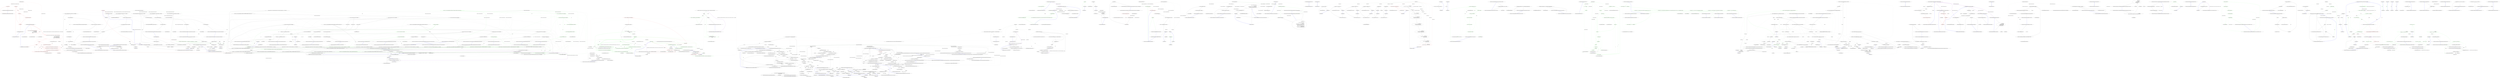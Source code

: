 digraph  {
n31 [label="Nancy.AppDomainModuleLocator", span=""];
n0 [cluster="Nancy.AppDomainModuleLocator.AppDomainModuleLocator(Nancy.IModuleActivator)", label="Entry Nancy.AppDomainModuleLocator.AppDomainModuleLocator(Nancy.IModuleActivator)", span="18-18"];
n1 [cluster="Nancy.AppDomainModuleLocator.AppDomainModuleLocator(Nancy.IModuleActivator)", color=red, community=0, label="1: this.activator = activator", span="21-21"];
n2 [cluster="Nancy.AppDomainModuleLocator.AppDomainModuleLocator(Nancy.IModuleActivator)", label="Exit Nancy.AppDomainModuleLocator.AppDomainModuleLocator(Nancy.IModuleActivator)", span="18-18"];
n3 [cluster="Nancy.AppDomainModuleLocator.GetModules()", label="Entry Nancy.AppDomainModuleLocator.GetModules()", span="25-25"];
n4 [cluster="Nancy.AppDomainModuleLocator.GetModules()", color=red, community=0, label="0: this.modules == null", span="27-27"];
n5 [cluster="Nancy.AppDomainModuleLocator.GetModules()", color=red, community=0, label="1: locker", span="29-29"];
n8 [cluster="Nancy.AppDomainModuleLocator.GetModules()", color=red, community=0, label="1: return this.modules;", span="37-37"];
n6 [cluster="Nancy.AppDomainModuleLocator.GetModules()", color=red, community=0, label="0: this.modules == null", span="31-31"];
n7 [cluster="Nancy.AppDomainModuleLocator.GetModules()", color=red, community=0, label="0: this.modules = LocateModulesInAppDomain()", span="33-33"];
n10 [cluster="Nancy.AppDomainModuleLocator.LocateModulesInAppDomain()", label="Entry Nancy.AppDomainModuleLocator.LocateModulesInAppDomain()", span="40-40"];
n9 [cluster="Nancy.AppDomainModuleLocator.GetModules()", label="Exit Nancy.AppDomainModuleLocator.GetModules()", span="25-25"];
n11 [cluster="Nancy.AppDomainModuleLocator.LocateModulesInAppDomain()", color=red, community=0, label="0: var types = from assembly in AppDomain.CurrentDomain.GetAssemblies()\r\n                from type in assembly.GetTypes()\r\n                where !type.IsAbstract\r\n                where activator.CanCreateInstance(type)\r\n                select type", span="42-46"];
n12 [cluster="Nancy.AppDomainModuleLocator.LocateModulesInAppDomain()", color=red, community=0, label="1: var metas = new Dictionary<string, IEnumerable<ModuleMeta>>(StringComparer.CurrentCultureIgnoreCase)\r\n                        {\r\n                            {''GET'', new List<ModuleMeta>(types.Count())},\r\n                            {''POST'', new List<ModuleMeta>(types.Count())},\r\n                            {''PUT'', new List<ModuleMeta>(types.Count())},\r\n                            {''DELETE'', new List<ModuleMeta>(types.Count())},\r\n                        }", span="48-54"];
n21 [cluster="System.AppDomain.GetAssemblies()", label="Entry System.AppDomain.GetAssemblies()", span="0-0"];
n22 [cluster="System.Reflection.Assembly.GetTypes()", label="Entry System.Reflection.Assembly.GetTypes()", span="0-0"];
n23 [cluster="Unk.CanCreateInstance", label="Entry Unk.CanCreateInstance", span=""];
n13 [cluster="Nancy.AppDomainModuleLocator.LocateModulesInAppDomain()", color=red, community=0, label="0: types", span="55-55"];
n24 [cluster="System.Collections.Generic.Dictionary<TKey, TValue>.Dictionary(System.Collections.Generic.IEqualityComparer<TKey>)", label="Entry System.Collections.Generic.Dictionary<TKey, TValue>.Dictionary(System.Collections.Generic.IEqualityComparer<TKey>)", span="0-0"];
n25 [cluster="System.Collections.Generic.List<T>.List(int)", label="Entry System.Collections.Generic.List<T>.List(int)", span="0-0"];
n26 [cluster="Unk.Count", label="Entry Unk.Count", span=""];
n15 [cluster="Nancy.AppDomainModuleLocator.LocateModulesInAppDomain()", color=red, community=0, label="1: ((List<ModuleMeta>)metas[''GET'']).Add(new ModuleMeta(type, module.GetRouteDescription(''GET'')))", span="58-58"];
n16 [cluster="Nancy.AppDomainModuleLocator.LocateModulesInAppDomain()", color=red, community=0, label="1: ((List<ModuleMeta>)metas[''POST'']).Add(new ModuleMeta(type, module.GetRouteDescription(''POST'')))", span="59-59"];
n17 [cluster="Nancy.AppDomainModuleLocator.LocateModulesInAppDomain()", color=red, community=0, label="1: ((List<ModuleMeta>)metas[''PUT'']).Add(new ModuleMeta(type, module.GetRouteDescription(''PUT'')))", span="60-60"];
n18 [cluster="Nancy.AppDomainModuleLocator.LocateModulesInAppDomain()", color=red, community=0, label="1: ((List<ModuleMeta>)metas[''DELETE'']).Add(new ModuleMeta(type, module.GetRouteDescription(''DELETE'')))", span="61-61"];
n19 [cluster="Nancy.AppDomainModuleLocator.LocateModulesInAppDomain()", color=red, community=0, label="1: return metas;", span="64-64"];
n14 [cluster="Nancy.AppDomainModuleLocator.LocateModulesInAppDomain()", color=red, community=0, label="1: var module = (NancyModule)Activator.CreateInstance(type)", span="57-57"];
n27 [cluster="Unk.CreateInstance", label="Entry Unk.CreateInstance", span=""];
n28 [cluster="ModuleMeta.cstr", label="Entry ModuleMeta.cstr", span=""];
n29 [cluster="Nancy.NancyModule.GetRouteDescription(string)", label="Entry Nancy.NancyModule.GetRouteDescription(string)", span="8-8"];
n30 [cluster="System.Collections.Generic.List<T>.Add(T)", label="Entry System.Collections.Generic.List<T>.Add(T)", span="0-0"];
n20 [cluster="Nancy.AppDomainModuleLocator.LocateModulesInAppDomain()", label="Exit Nancy.AppDomainModuleLocator.LocateModulesInAppDomain()", span="40-40"];
m0_12 [cluster="Nancy.DefaultModuleActivator.IsModuleType(System.Type)", file="DefaultModuleActivator.cs", label="Entry Nancy.DefaultModuleActivator.IsModuleType(System.Type)", span="22-22"];
m0_13 [cluster="Nancy.DefaultModuleActivator.IsModuleType(System.Type)", color=green, community=0, file="DefaultModuleActivator.cs", label="0: return type.IsSubclassOf(typeof(NancyModule));", span="24-24"];
m0_14 [cluster="Nancy.DefaultModuleActivator.IsModuleType(System.Type)", file="DefaultModuleActivator.cs", label="Exit Nancy.DefaultModuleActivator.IsModuleType(System.Type)", span="22-22"];
m0_0 [cluster="Nancy.DefaultModuleActivator.CreateInstance(System.Type)", file="DefaultModuleActivator.cs", label="Entry Nancy.DefaultModuleActivator.CreateInstance(System.Type)", span="6-6"];
m0_1 [cluster="Nancy.DefaultModuleActivator.CreateInstance(System.Type)", color=green, community=0, file="DefaultModuleActivator.cs", label="1: ! CanCreateInstance(moduleType)", span="8-8"];
m0_2 [cluster="Nancy.DefaultModuleActivator.CreateInstance(System.Type)", color=green, community=0, file="DefaultModuleActivator.cs", label="1: throw new InvalidOperationException(''Cannot create an instance of type {0} as it does not inherit from NancyModule or it does not have a public parameterless constructor.'');", span="10-10"];
m0_3 [cluster="Nancy.DefaultModuleActivator.CreateInstance(System.Type)", color=green, community=0, file="DefaultModuleActivator.cs", label="1: return (NancyModule) Activator.CreateInstance(moduleType);", span="13-13"];
m0_4 [cluster="Nancy.DefaultModuleActivator.CreateInstance(System.Type)", file="DefaultModuleActivator.cs", label="Exit Nancy.DefaultModuleActivator.CreateInstance(System.Type)", span="6-6"];
m0_15 [cluster="System.Type.IsSubclassOf(System.Type)", file="DefaultModuleActivator.cs", label="Entry System.Type.IsSubclassOf(System.Type)", span="0-0"];
m0_11 [cluster="System.Type.GetConstructor(System.Type[])", file="DefaultModuleActivator.cs", label="Entry System.Type.GetConstructor(System.Type[])", span="0-0"];
m0_7 [cluster="System.Activator.CreateInstance(System.Type)", file="DefaultModuleActivator.cs", label="Entry System.Activator.CreateInstance(System.Type)", span="0-0"];
m0_5 [cluster="Nancy.DefaultModuleActivator.CanCreateInstance(System.Type)", file="DefaultModuleActivator.cs", label="Entry Nancy.DefaultModuleActivator.CanCreateInstance(System.Type)", span="16-16"];
m0_9 [cluster="Nancy.DefaultModuleActivator.CanCreateInstance(System.Type)", file="DefaultModuleActivator.cs", label="return IsModuleType(moduleType) && hasDefaultConstructor;", span="19-19"];
m0_8 [cluster="Nancy.DefaultModuleActivator.CanCreateInstance(System.Type)", file="DefaultModuleActivator.cs", label="bool hasDefaultConstructor = moduleType.GetConstructor(Type.EmptyTypes) != null", span="18-18"];
m0_10 [cluster="Nancy.DefaultModuleActivator.CanCreateInstance(System.Type)", file="DefaultModuleActivator.cs", label="Exit Nancy.DefaultModuleActivator.CanCreateInstance(System.Type)", span="16-16"];
m0_6 [cluster="System.InvalidOperationException.InvalidOperationException(string)", file="DefaultModuleActivator.cs", label="Entry System.InvalidOperationException.InvalidOperationException(string)", span="0-0"];
m0_16 [file="DefaultModuleActivator.cs", label="Nancy.DefaultModuleActivator", span=""];
m1_6 [cluster="Nancy.Response.Response()", file="FakeRoute.cs", label="Entry Nancy.Response.Response()", span="12-12"];
m1_7 [cluster="lambda expression", file="FakeRoute.cs", label="Entry lambda expression", span="11-14"];
m1_3 [cluster="lambda expression", file="FakeRoute.cs", label="Entry lambda expression", span="9-9"];
m1_4 [cluster="lambda expression", color=green, community=0, file="FakeRoute.cs", label="0: new Response()", span="9-9"];
m1_5 [cluster="lambda expression", file="FakeRoute.cs", label="Exit lambda expression", span="9-9"];
m1_8 [cluster="lambda expression", file="FakeRoute.cs", label="this.ActionWasInvoked = true", span="12-12"];
m1_9 [cluster="lambda expression", file="FakeRoute.cs", label="return new Response();", span="13-13"];
m1_10 [cluster="lambda expression", file="FakeRoute.cs", label="Exit lambda expression", span="11-14"];
m1_0 [cluster="Nancy.Tests.Fakes.FakeRoute.FakeRoute()", file="FakeRoute.cs", label="Entry Nancy.Tests.Fakes.FakeRoute.FakeRoute()", span="8-8"];
m1_1 [cluster="Nancy.Tests.Fakes.FakeRoute.FakeRoute()", file="FakeRoute.cs", label="this.Action = x => {\r\n                this.ActionWasInvoked = true;\r\n                return new Response();\r\n            }", span="11-14"];
m1_2 [cluster="Nancy.Tests.Fakes.FakeRoute.FakeRoute()", file="FakeRoute.cs", label="Exit Nancy.Tests.Fakes.FakeRoute.FakeRoute()", span="8-8"];
m1_11 [file="FakeRoute.cs", label="Nancy.Tests.Fakes.FakeRoute", span=""];
m2_7 [cluster="Nancy.Tests.Fakes.FakeRoute.FakeRoute()", file="FakeRouteResolver.cs", label="Entry Nancy.Tests.Fakes.FakeRoute.FakeRoute()", span="8-8"];
m2_6 [cluster="System.Collections.Generic.IEnumerable<TSource>.First<TSource>()", file="FakeRouteResolver.cs", label="Entry System.Collections.Generic.IEnumerable<TSource>.First<TSource>()", span="0-0"];
m2_0 [cluster="Nancy.Tests.Fakes.FakeRouteResolver.GetRoute(Nancy.IRequest, System.Collections.Generic.IEnumerable<Nancy.ModuleMeta>, Nancy.INancyApplication)", file="FakeRouteResolver.cs", label="Entry Nancy.Tests.Fakes.FakeRouteResolver.GetRoute(Nancy.IRequest, System.Collections.Generic.IEnumerable<Nancy.ModuleMeta>, Nancy.INancyApplication)", span="8-8"];
m2_1 [cluster="Nancy.Tests.Fakes.FakeRouteResolver.GetRoute(Nancy.IRequest, System.Collections.Generic.IEnumerable<Nancy.ModuleMeta>, Nancy.INancyApplication)", color=red, community=0, file="FakeRouteResolver.cs", label="1: var description = meta.First().RouteDescriptions.First()", span="11-11"];
m2_2 [cluster="Nancy.Tests.Fakes.FakeRouteResolver.GetRoute(Nancy.IRequest, System.Collections.Generic.IEnumerable<Nancy.ModuleMeta>, Nancy.INancyApplication)", file="FakeRouteResolver.cs", label="this.ModulePath = description.ModulePath", span="13-13"];
m2_3 [cluster="Nancy.Tests.Fakes.FakeRouteResolver.GetRoute(Nancy.IRequest, System.Collections.Generic.IEnumerable<Nancy.ModuleMeta>, Nancy.INancyApplication)", file="FakeRouteResolver.cs", label="this.Path = description.Path", span="14-14"];
m2_4 [cluster="Nancy.Tests.Fakes.FakeRouteResolver.GetRoute(Nancy.IRequest, System.Collections.Generic.IEnumerable<Nancy.ModuleMeta>, Nancy.INancyApplication)", file="FakeRouteResolver.cs", label="return new FakeRoute();", span="16-16"];
m2_5 [cluster="Nancy.Tests.Fakes.FakeRouteResolver.GetRoute(Nancy.IRequest, System.Collections.Generic.IEnumerable<Nancy.ModuleMeta>, Nancy.INancyApplication)", file="FakeRouteResolver.cs", label="Exit Nancy.Tests.Fakes.FakeRouteResolver.GetRoute(Nancy.IRequest, System.Collections.Generic.IEnumerable<Nancy.ModuleMeta>, Nancy.INancyApplication)", span="8-8"];
m2_8 [file="FakeRouteResolver.cs", label="Nancy.Tests.Fakes.FakeRouteResolver", span=""];
m3_9 [cluster="Unk.Returns", file="HancyHandlerFixture.cs", label="Entry Unk.Returns", span=""];
m3_10 [cluster="lambda expression", color=green, community=0, file="HancyHandlerFixture.cs", label="1: Entry lambda expression", span="19-19"];
m3_11 [cluster="lambda expression", file="HancyHandlerFixture.cs", label="this.context.Request", span="19-19"];
m3_0 [cluster="Nancy.Tests.Unit.Hosting.HancyHandlerFixture.HancyHandlerFixture()", file="HancyHandlerFixture.cs", label="Entry Nancy.Tests.Unit.Hosting.HancyHandlerFixture.HancyHandlerFixture()", span="13-13"];
m3_1 [cluster="Nancy.Tests.Unit.Hosting.HancyHandlerFixture.HancyHandlerFixture()", color=green, community=0, file="HancyHandlerFixture.cs", label="0: this.context = A.Fake<HttpContextBase>()", span="15-15"];
m3_2 [cluster="Nancy.Tests.Unit.Hosting.HancyHandlerFixture.HancyHandlerFixture()", color=red, community=0, file="HancyHandlerFixture.cs", label="0: this.response = A.Fake<HttpResponseBase>()", span="16-16"];
m3_7 [cluster="Nancy.Diagnostics.TestingDiagnosticProvider.DiagObject.StringReturnValue()", color=green, community=0, file="HancyHandlerFixture.cs", label="0: return ''Hello!'';", span="44-44"];
m3_3 [cluster="Nancy.Tests.Unit.Hosting.HancyHandlerFixture.HancyHandlerFixture()", file="HancyHandlerFixture.cs", label="this.request = A.Fake<HttpRequestBase>()", span="17-17"];
m3_12 [cluster="lambda expression", file="HancyHandlerFixture.cs", label="Exit lambda expression", span="19-19"];
m3_4 [cluster="Nancy.Tests.Unit.Hosting.HancyHandlerFixture.HancyHandlerFixture()", file="HancyHandlerFixture.cs", label="A.CallTo(() => this.context.Request).Returns(this.request)", span="19-19"];
m3_5 [cluster="Nancy.Tests.Unit.Hosting.HancyHandlerFixture.HancyHandlerFixture()", file="HancyHandlerFixture.cs", label="A.CallTo(() => this.context.Response).Returns(this.response)", span="20-20"];
m3_6 [cluster="Nancy.Diagnostics.TestingDiagnosticProvider.DiagObject.StringReturnValue()", file="HancyHandlerFixture.cs", label="Entry Nancy.Diagnostics.TestingDiagnosticProvider.DiagObject.StringReturnValue()", span="42-42"];
m3_8 [cluster="Nancy.Diagnostics.TestingDiagnosticProvider.DiagObject.StringReturnValue()", file="HancyHandlerFixture.cs", label="Exit Nancy.Diagnostics.TestingDiagnosticProvider.DiagObject.StringReturnValue()", span="42-42"];
m3_13 [cluster="lambda expression", file="HancyHandlerFixture.cs", label="Entry lambda expression", span="20-20"];
m3_14 [cluster="lambda expression", file="HancyHandlerFixture.cs", label="this.context.Response", span="20-20"];
m3_15 [cluster="lambda expression", file="HancyHandlerFixture.cs", label="Exit lambda expression", span="20-20"];
m3_16 [file="HancyHandlerFixture.cs", label="Nancy.Tests.Unit.Hosting.HancyHandlerFixture", span=""];
m3_20 [file="HancyHandlerFixture.cs", label="Nancy.Diagnostics.TestingDiagnosticProvider", span=""];
m4_10 [cluster="Nancy.HeadResponse.HeadResponse(Nancy.Response)", file="HeadResponseFixture.cs", label="Entry Nancy.HeadResponse.HeadResponse(Nancy.Response)", span="4-4"];
m4_9 [cluster="Nancy.Tests.Unit.HeadResponseFixture.Should_set_status_property_to_that_of_decorated_response()", file="HeadResponseFixture.cs", label="Exit Nancy.Tests.Unit.HeadResponseFixture.Should_set_status_property_to_that_of_decorated_response()", span="19-19"];
m4_4 [cluster="Nancy.Demo.DependencyModule.DependencyModule(Nancy.Demo.IApplicationDependency, Nancy.Demo.IRequestDependency)", file="HeadResponseFixture.cs", label="Exit Nancy.Demo.DependencyModule.DependencyModule(Nancy.Demo.IApplicationDependency, Nancy.Demo.IRequestDependency)", span="20-20"];
m4_11 [cluster="object.ShouldEqual(object)", file="HeadResponseFixture.cs", label="Entry object.ShouldEqual(object)", span="55-55"];
m4_6 [cluster="lambda expression", file="HeadResponseFixture.cs", label="var model = new RatPackWithDependencyText() \r\n                    { \r\n                        FirstName = ''Bob'', \r\n                        ApplicationDependencyText = _ApplicationDependency.GetContent(),\r\n                        RequestDependencyText = _RequestDependency.GetContent()\r\n                    }", span="27-32"];
m4_7 [cluster="lambda expression", file="HeadResponseFixture.cs", label="return View.Spark(''~/views/spark-dependency.spark'', model);", span="36-36"];
m4_8 [cluster="lambda expression", file="HeadResponseFixture.cs", label="Exit lambda expression", span="25-37"];
m4_17 [cluster="Nancy.Tests.Unit.HeadResponseFixture.Should_set_content_type_property_to_that_of_decorated_response()", file="HeadResponseFixture.cs", label="Entry Nancy.Tests.Unit.HeadResponseFixture.Should_set_content_type_property_to_that_of_decorated_response()", span="39-39"];
m4_18 [cluster="Nancy.Tests.Unit.HeadResponseFixture.Should_set_content_type_property_to_that_of_decorated_response()", file="HeadResponseFixture.cs", label="var head = new HeadResponse(this.response)", span="42-42"];
m4_19 [cluster="Nancy.Tests.Unit.HeadResponseFixture.Should_set_content_type_property_to_that_of_decorated_response()", file="HeadResponseFixture.cs", label="head.ContentType.ShouldEqual(this.response.ContentType)", span="45-45"];
m4_20 [cluster="Nancy.Tests.Unit.HeadResponseFixture.Should_set_content_type_property_to_that_of_decorated_response()", file="HeadResponseFixture.cs", label="Exit Nancy.Tests.Unit.HeadResponseFixture.Should_set_content_type_property_to_that_of_decorated_response()", span="39-39"];
m4_21 [cluster="Nancy.Tests.Unit.HeadResponseFixture.Should_set_empty_content()", file="HeadResponseFixture.cs", label="Entry Nancy.Tests.Unit.HeadResponseFixture.Should_set_empty_content()", span="49-49"];
m4_22 [cluster="Nancy.Tests.Unit.HeadResponseFixture.Should_set_empty_content()", file="HeadResponseFixture.cs", label="var head = new HeadResponse(this.response)", span="52-52"];
m4_23 [cluster="Nancy.Tests.Unit.HeadResponseFixture.Should_set_empty_content()", file="HeadResponseFixture.cs", label="head.GetStringContentsFromResponse().ShouldBeEmpty()", span="55-55"];
m4_24 [cluster="Nancy.Tests.Unit.HeadResponseFixture.Should_set_empty_content()", file="HeadResponseFixture.cs", label="Exit Nancy.Tests.Unit.HeadResponseFixture.Should_set_empty_content()", span="49-49"];
m4_5 [cluster="Nancy.Response.Response()", file="HeadResponseFixture.cs", label="Entry Nancy.Response.Response()", span="14-14"];
m4_0 [cluster="Nancy.Demo.DependencyModule.DependencyModule(Nancy.Demo.IApplicationDependency, Nancy.Demo.IRequestDependency)", file="HeadResponseFixture.cs", label="Entry Nancy.Demo.DependencyModule.DependencyModule(Nancy.Demo.IApplicationDependency, Nancy.Demo.IRequestDependency)", span="20-20"];
m4_1 [cluster="Nancy.Demo.DependencyModule.DependencyModule(Nancy.Demo.IApplicationDependency, Nancy.Demo.IRequestDependency)", color=green, community=0, file="HeadResponseFixture.cs", label="1: _ApplicationDependency = applicationDependency", span="22-22"];
m4_2 [cluster="Nancy.Demo.DependencyModule.DependencyModule(Nancy.Demo.IApplicationDependency, Nancy.Demo.IRequestDependency)", file="HeadResponseFixture.cs", label="_RequestDependency = requestDependency", span="23-23"];
m4_3 [cluster="Nancy.Demo.DependencyModule.DependencyModule(Nancy.Demo.IApplicationDependency, Nancy.Demo.IRequestDependency)", file="HeadResponseFixture.cs", label="Get[''/dependency''] = x =>\r\n            {\r\n                var model = new RatPackWithDependencyText() \r\n                    { \r\n                        FirstName = ''Bob'', \r\n                        ApplicationDependencyText = _ApplicationDependency.GetContent(),\r\n                        RequestDependencyText = _RequestDependency.GetContent()\r\n                    };\r\n				//Compiles but does not execute as expected under Mono 2.8\r\n//                return View.Razor(''~/views/razor-dependency.cshtml'', model);\r\n				//Switching to Spark for demo\r\n				return View.Spark(''~/views/spark-dependency.spark'', model);\r\n            }", span="25-37"];
m4_16 [cluster="object.ShouldBeSameAs(object)", file="HeadResponseFixture.cs", label="Entry object.ShouldBeSameAs(object)", span="75-75"];
m4_25 [cluster="Nancy.Response.GetStringContentsFromResponse()", file="HeadResponseFixture.cs", label="Entry Nancy.Response.GetStringContentsFromResponse()", span="8-8"];
m4_12 [cluster="Nancy.Tests.Unit.HeadResponseFixture.Should_set_headers_property_to_that_of_decorated_response()", file="HeadResponseFixture.cs", label="Nancy.Demo.DependencyModule", span=""];
m4_13 [cluster="Nancy.Tests.Unit.HeadResponseFixture.Should_set_headers_property_to_that_of_decorated_response()", file="HeadResponseFixture.cs", label="var head = new HeadResponse(this.response)", span="32-32"];
m4_14 [cluster="Nancy.Tests.Unit.HeadResponseFixture.Should_set_headers_property_to_that_of_decorated_response()", file="HeadResponseFixture.cs", label="head.Headers.ShouldBeSameAs(this.headers)", span="35-35"];
m4_15 [cluster="Nancy.Tests.Unit.HeadResponseFixture.Should_set_headers_property_to_that_of_decorated_response()", file="HeadResponseFixture.cs", label="Exit Nancy.Tests.Unit.HeadResponseFixture.Should_set_headers_property_to_that_of_decorated_response()", span="29-29"];
m4_26 [cluster="string.ShouldBeEmpty()", file="HeadResponseFixture.cs", label="Entry string.ShouldBeEmpty()", span="17-17"];
m4_27 [file="HeadResponseFixture.cs", label="Nancy.Tests.Unit.HeadResponseFixture", span=""];
m5_0 [cluster="Nancy.INancyApplication.GetTemplateProcessor(string)", file="INancyApplication.cs", label="Entry Nancy.INancyApplication.GetTemplateProcessor(string)", span="7-7"];
m5_1 [cluster="Nancy.INancyApplication.GetTemplateProcessor(string)", file="INancyApplication.cs", label="Exit Nancy.INancyApplication.GetTemplateProcessor(string)", span="7-7"];
m7_0 [cluster="Nancy.Routing.IRoute.Invoke()", file="IRoute.cs", label="Entry Nancy.Routing.IRoute.Invoke()", span="12-12"];
m7_1 [cluster="Nancy.Routing.IRoute.Invoke()", file="IRoute.cs", label="Exit Nancy.Routing.IRoute.Invoke()", span="12-12"];
m8_20 [cluster="Nancy.IViewEngine.Static(string)", file="MainModule.cs", label="Entry Nancy.IViewEngine.Static(string)", span="8-8"];
m8_31 [cluster="Nancy.IViewEngine.Haml<TModel>(string, TModel)", file="MainModule.cs", label="Entry Nancy.IViewEngine.Haml<TModel>(string, TModel)", span="12-12"];
m8_25 [cluster="Nancy.Demo.Models.RatPack.RatPack()", file="MainModule.cs", label="Entry Nancy.Demo.Models.RatPack.RatPack()", span="2-2"];
m8_26 [cluster="Nancy.IViewEngine.Razor<TModel>(string, TModel)", file="MainModule.cs", label="Entry Nancy.IViewEngine.Razor<TModel>(string, TModel)", span="12-12"];
m8_50 [cluster="string.Concat(string, string)", file="MainModule.cs", label="Entry string.Concat(string, string)", span="0-0"];
m8_36 [cluster="Nancy.IViewEngine.Django<TModel>(string, TModel)", file="MainModule.cs", label="Entry Nancy.IViewEngine.Django<TModel>(string, TModel)", span="12-12"];
m8_47 [cluster="lambda expression", file="MainModule.cs", label="Entry lambda expression", span="49-51"];
m8_11 [cluster="lambda expression", file="MainModule.cs", label="Entry lambda expression", span="13-15"];
m8_12 [cluster="lambda expression", file="MainModule.cs", label="return ''This is the root. Visit /static, /razor, /nhaml or /ndjango!'';", span="14-14"];
m8_13 [cluster="lambda expression", file="MainModule.cs", label="Exit lambda expression", span="13-15"];
m8_14 [cluster="lambda expression", file="MainModule.cs", label="Entry lambda expression", span="17-19"];
m8_15 [cluster="lambda expression", file="MainModule.cs", label="return ''Test'';", span="18-18"];
m8_16 [cluster="lambda expression", file="MainModule.cs", label="Exit lambda expression", span="17-19"];
m8_17 [cluster="lambda expression", file="MainModule.cs", label="Entry lambda expression", span="21-23"];
m8_18 [cluster="lambda expression", file="MainModule.cs", label="return View.Static(''~/views/static.htm'');", span="22-22"];
m8_19 [cluster="lambda expression", file="MainModule.cs", label="Exit lambda expression", span="21-23"];
m8_21 [cluster="lambda expression", file="MainModule.cs", label="Entry lambda expression", span="25-28"];
m8_22 [cluster="lambda expression", file="MainModule.cs", label="var model = new RatPack { FirstName = ''Frank'' }", span="26-26"];
m8_23 [cluster="lambda expression", file="MainModule.cs", label="return View.Razor(''~/views/razor.cshtml'', model);", span="27-27"];
m8_24 [cluster="lambda expression", file="MainModule.cs", label="Exit lambda expression", span="25-28"];
m8_27 [cluster="lambda expression", file="MainModule.cs", label="Entry lambda expression", span="29-32"];
m8_28 [cluster="lambda expression", file="MainModule.cs", label="var model = new RatPack { FirstName = ''Andrew'' }", span="30-30"];
m8_29 [cluster="lambda expression", file="MainModule.cs", label="return View.Haml(''~/views/nhaml.haml'', model);", span="31-31"];
m8_30 [cluster="lambda expression", file="MainModule.cs", label="Exit lambda expression", span="29-32"];
m8_32 [cluster="lambda expression", file="MainModule.cs", label="Entry lambda expression", span="34-37"];
m8_33 [cluster="lambda expression", file="MainModule.cs", label="var model = new RatPack { FirstName = ''Michael'' }", span="35-35"];
m8_34 [cluster="lambda expression", file="MainModule.cs", label="return View.Django(''~/views/ndjango.django'', model);", span="36-36"];
m8_35 [cluster="lambda expression", file="MainModule.cs", label="Exit lambda expression", span="34-37"];
m8_37 [cluster="lambda expression", file="MainModule.cs", label="Entry lambda expression", span="39-42"];
m8_38 [cluster="lambda expression", file="MainModule.cs", label="var model = new RatPack { FirstName = ''Frank'' }", span="40-40"];
m8_39 [cluster="lambda expression", file="MainModule.cs", label="return Response.AsJson(model);", span="41-41"];
m8_40 [cluster="lambda expression", file="MainModule.cs", label="Exit lambda expression", span="39-42"];
m8_42 [cluster="lambda expression", file="MainModule.cs", label="Entry lambda expression", span="44-47"];
m8_43 [cluster="lambda expression", file="MainModule.cs", label="var model = new RatPack { FirstName = ''Frank'' }", span="45-45"];
m8_44 [cluster="lambda expression", file="MainModule.cs", label="return Response.AsXml(model);", span="46-46"];
m8_45 [cluster="lambda expression", file="MainModule.cs", label="Exit lambda expression", span="44-47"];
m8_48 [cluster="lambda expression", color=red, community=0, file="MainModule.cs", label="0: return string.Concat(''Firstname: '', (string)Request.Form.name);", span="50-50"];
m8_49 [cluster="lambda expression", file="MainModule.cs", label="Exit lambda expression", span="49-51"];
m8_41 [cluster="Unk.AsJson", file="MainModule.cs", label="Entry Unk.AsJson", span=""];
m8_46 [cluster="Nancy.IResponseFormatter.AsXml<TModel>(TModel)", file="MainModule.cs", label="Entry Nancy.IResponseFormatter.AsXml<TModel>(TModel)", span="11-11"];
m8_0 [cluster="Nancy.Demo.Module.Module()", file="MainModule.cs", label="Entry Nancy.Demo.Module.Module()", span="11-11"];
m8_1 [cluster="Nancy.Demo.Module.Module()", file="MainModule.cs", label="Get[''/''] = x => {\r\n                return ''This is the root. Visit /static, /razor, /nhaml or /ndjango!'';\r\n            }", span="13-15"];
m8_2 [cluster="Nancy.Demo.Module.Module()", file="MainModule.cs", label="Get[''/test''] = x => {\r\n                return ''Test'';\r\n            }", span="17-19"];
m8_3 [cluster="Nancy.Demo.Module.Module()", file="MainModule.cs", label="Get[''/static''] = x => {\r\n                return View.Static(''~/views/static.htm'');\r\n            }", span="21-23"];
m8_4 [cluster="Nancy.Demo.Module.Module()", file="MainModule.cs", label="Get[''/razor''] = x => {\r\n                var model = new RatPack { FirstName = ''Frank'' };\r\n                return View.Razor(''~/views/razor.cshtml'', model);\r\n            }", span="25-28"];
m8_5 [cluster="Nancy.Demo.Module.Module()", file="MainModule.cs", label="Get[''/nhaml''] = x => {\r\n                var model = new RatPack { FirstName = ''Andrew'' };\r\n                return View.Haml(''~/views/nhaml.haml'', model);\r\n            }", span="29-32"];
m8_6 [cluster="Nancy.Demo.Module.Module()", file="MainModule.cs", label="Get[''/ndjango''] = x => {\r\n                var model = new RatPack { FirstName = ''Michael'' };\r\n                return View.Django(''~/views/ndjango.django'', model);\r\n			}", span="34-37"];
m8_7 [cluster="Nancy.Demo.Module.Module()", file="MainModule.cs", label="Get[''/json''] = x => {\r\n                var model = new RatPack { FirstName = ''Frank'' };\r\n                return Response.AsJson(model);\r\n            }", span="39-42"];
m8_8 [cluster="Nancy.Demo.Module.Module()", file="MainModule.cs", label="Get[''/xml''] = x => {\r\n                var model = new RatPack { FirstName = ''Frank'' };\r\n                return Response.AsXml(model);\r\n            }", span="44-47"];
m8_9 [cluster="Nancy.Demo.Module.Module()", color=red, community=1, file="MainModule.cs", label="0: Post[''/form''] = x => {\r\n                return string.Concat(''Firstname: '', (string)Request.Form.name);\r\n            }", span="49-51"];
m8_10 [cluster="Nancy.Demo.Module.Module()", file="MainModule.cs", label="Exit Nancy.Demo.Module.Module()", span="11-11"];
m8_51 [file="MainModule.cs", label="Nancy.Demo.Module", span=""];
m9_25 [cluster="Nancy.NancyApplication.LoadModules(System.Collections.Generic.IEnumerable<System.Type>)", color=green, community=0, file="NancyApplication.cs", label="1: var types = from type in allTypes                                                \r\n                        where activator.CanCreateInstance(type)\r\n                        select type", span="52-54"];
m9_3 [cluster="Nancy.NancyApplication.NancyApplication(Nancy.IModuleActivator)", color=green, community=0, file="NancyApplication.cs", label="1: this.activator = activator", span="19-19"];
m9_12 [cluster="Unk.LoadModules", color=red, community=0, file="NancyApplication.cs", label="1: Entry Unk.LoadModules", span=""];
m9_13 [cluster="Nancy.NancyApplication.LoadTemplates()", file="NancyApplication.cs", label="var templates = new Dictionary<string, Func<string, object, Action<Stream>>>(registries.Count(), StringComparer.CurrentCultureIgnoreCase)", span="34-34"];
m9_14 [cluster="Nancy.NancyApplication.LoadTemplates()", file="NancyApplication.cs", label=registries, span="35-35"];
m9_16 [cluster="Nancy.NancyApplication.LoadTemplates()", file="NancyApplication.cs", label="templates.Add(registry.Extension, registry.Executor)", span="38-38"];
m9_17 [cluster="Nancy.NancyApplication.LoadTemplates()", file="NancyApplication.cs", label="return templates;", span="40-40"];
m9_15 [cluster="Nancy.NancyApplication.LoadTemplates()", color=red, community=0, file="NancyApplication.cs", label="1: var registry = (IViewEngineRegistry) Activator.CreateInstance(type)", span="37-37"];
m9_18 [cluster="Nancy.NancyApplication.LoadTemplates()", file="NancyApplication.cs", label="Exit Nancy.NancyApplication.LoadTemplates()", span="27-27"];
m9_2 [cluster="Nancy.NancyApplication.NancyApplication()", file="NancyApplication.cs", label="Exit Nancy.NancyApplication.NancyApplication()", span="12-12"];
m9_4 [cluster="Nancy.NancyApplication.GetTemplateProcessor(string)", color=green, community=0, file="NancyApplication.cs", label="1: Entry Nancy.NancyApplication.GetTemplateProcessor(string)", span="17-17"];
m9_5 [cluster="Nancy.NancyApplication.GetTemplateProcessor(string)", color=green, community=0, file="NancyApplication.cs", label="1: return this.templateProcessors.ContainsKey(extension) ? this.templateProcessors[extension] : null;", span="19-19"];
m9_6 [cluster="Nancy.NancyApplication.GetTemplateProcessor(string)", color=green, community=0, file="NancyApplication.cs", label="1: Exit Nancy.NancyApplication.GetTemplateProcessor(string)", span="17-17"];
m9_7 [cluster="System.Collections.Generic.IDictionary<TKey, TValue>.ContainsKey(TKey)", file="NancyApplication.cs", label="Entry System.Collections.Generic.IDictionary<TKey, TValue>.ContainsKey(TKey)", span="0-0"];
m9_51 [cluster="System.Type.IsAssignableFrom(System.Type)", file="NancyApplication.cs", label="Entry System.Type.IsAssignableFrom(System.Type)", span="0-0"];
m9_41 [cluster="Nancy.NancyModule.GetRouteDescription(string)", file="NancyApplication.cs", label="Entry Nancy.NancyModule.GetRouteDescription(string)", span="8-8"];
m9_11 [cluster="Nancy.ViewEngines.StaticViewEngineExtension.Static(Nancy.IViewEngine, string)", file="NancyApplication.cs", label="Entry Nancy.ViewEngines.StaticViewEngineExtension.Static(Nancy.IViewEngine, string)", span="8-8"];
m9_36 [cluster="System.Collections.Generic.Dictionary<TKey, TValue>.Dictionary(System.Collections.Generic.IEqualityComparer<TKey>)", file="NancyApplication.cs", label="Entry System.Collections.Generic.Dictionary<TKey, TValue>.Dictionary(System.Collections.Generic.IEqualityComparer<TKey>)", span="0-0"];
m9_43 [cluster="Nancy.NancyApplication.LoadTemplates(System.Collections.Generic.IEnumerable<System.Type>)", file="NancyApplication.cs", label="Entry Nancy.NancyApplication.LoadTemplates(System.Collections.Generic.IEnumerable<System.Type>)", span="75-75"];
m9_44 [cluster="Nancy.NancyApplication.LoadTemplates(System.Collections.Generic.IEnumerable<System.Type>)", color=green, community=0, file="NancyApplication.cs", label="1: var registries = from type in types                             \r\n                             where typeof (IViewEngineRegistry).IsAssignableFrom(type)\r\n                             select type", span="77-79"];
m9_45 [cluster="Nancy.NancyApplication.LoadTemplates(System.Collections.Generic.IEnumerable<System.Type>)", file="NancyApplication.cs", label="var templates = new Dictionary<string, Func<string, object, Action<Stream>>>(registries.Count(), StringComparer.CurrentCultureIgnoreCase)", span="81-81"];
m9_46 [cluster="Nancy.NancyApplication.LoadTemplates(System.Collections.Generic.IEnumerable<System.Type>)", file="NancyApplication.cs", label=registries, span="82-82"];
m9_47 [cluster="Nancy.NancyApplication.LoadTemplates(System.Collections.Generic.IEnumerable<System.Type>)", color=green, community=0, file="NancyApplication.cs", label="1: var registry = (IViewEngineRegistry) System.Activator.CreateInstance(type)", span="84-84"];
m9_48 [cluster="Nancy.NancyApplication.LoadTemplates(System.Collections.Generic.IEnumerable<System.Type>)", file="NancyApplication.cs", label="templates.Add(registry.Extension, registry.Executor)", span="85-85"];
m9_49 [cluster="Nancy.NancyApplication.LoadTemplates(System.Collections.Generic.IEnumerable<System.Type>)", file="NancyApplication.cs", label="return templates;", span="87-87"];
m9_50 [cluster="Nancy.NancyApplication.LoadTemplates(System.Collections.Generic.IEnumerable<System.Type>)", file="NancyApplication.cs", label="Exit Nancy.NancyApplication.LoadTemplates(System.Collections.Generic.IEnumerable<System.Type>)", span="75-75"];
m9_24 [cluster="Nancy.NancyApplication.LoadModules(System.Collections.Generic.IEnumerable<System.Type>)", file="NancyApplication.cs", label="Entry Nancy.NancyApplication.LoadModules(System.Collections.Generic.IEnumerable<System.Type>)", span="50-50"];
m9_26 [cluster="Nancy.NancyApplication.LoadModules(System.Collections.Generic.IEnumerable<System.Type>)", color=green, community=0, file="NancyApplication.cs", label="1: Nancy.NancyApplication", span=""];
m9_27 [cluster="Nancy.NancyApplication.LoadModules(System.Collections.Generic.IEnumerable<System.Type>)", color=green, community=0, file="NancyApplication.cs", label="1: types", span="63-63"];
m9_29 [cluster="Nancy.NancyApplication.LoadModules(System.Collections.Generic.IEnumerable<System.Type>)", color=green, community=0, file="NancyApplication.cs", label="1: ((List<ModuleMeta>)metas[''GET'']).Add(new ModuleMeta(type, module.GetRouteDescription(''GET'')))", span="66-66"];
m9_30 [cluster="Nancy.NancyApplication.LoadModules(System.Collections.Generic.IEnumerable<System.Type>)", color=green, community=0, file="NancyApplication.cs", label="1: ((List<ModuleMeta>)metas[''POST'']).Add(new ModuleMeta(type, module.GetRouteDescription(''POST'')))", span="67-67"];
m9_31 [cluster="Nancy.NancyApplication.LoadModules(System.Collections.Generic.IEnumerable<System.Type>)", color=green, community=0, file="NancyApplication.cs", label="1: ((List<ModuleMeta>)metas[''PUT'']).Add(new ModuleMeta(type, module.GetRouteDescription(''PUT'')))", span="68-68"];
m9_32 [cluster="Nancy.NancyApplication.LoadModules(System.Collections.Generic.IEnumerable<System.Type>)", color=green, community=0, file="NancyApplication.cs", label="1: ((List<ModuleMeta>)metas[''DELETE'']).Add(new ModuleMeta(type, module.GetRouteDescription(''DELETE'')))", span="69-69"];
m9_33 [cluster="Nancy.NancyApplication.LoadModules(System.Collections.Generic.IEnumerable<System.Type>)", color=green, community=0, file="NancyApplication.cs", label="1: return metas;", span="72-72"];
m9_28 [cluster="Nancy.NancyApplication.LoadModules(System.Collections.Generic.IEnumerable<System.Type>)", color=green, community=0, file="NancyApplication.cs", label="0: var module = (NancyModule)Activator.CreateInstance(type)", span="65-65"];
m9_34 [cluster="Nancy.NancyApplication.LoadModules(System.Collections.Generic.IEnumerable<System.Type>)", file="NancyApplication.cs", label="Exit Nancy.NancyApplication.LoadModules(System.Collections.Generic.IEnumerable<System.Type>)", span="50-50"];
m9_35 [cluster="Nancy.IModuleActivator.CanCreateInstance(System.Type)", file="NancyApplication.cs", label="Entry Nancy.IModuleActivator.CanCreateInstance(System.Type)", span="21-21"];
m9_21 [cluster="Unk.IsAssignableFrom", file="NancyApplication.cs", label="Entry Unk.IsAssignableFrom", span=""];
m9_22 [cluster="System.Collections.Generic.Dictionary<TKey, TValue>.Dictionary(int, System.Collections.Generic.IEqualityComparer<TKey>)", color=green, community=0, file="NancyApplication.cs", label="1: Entry System.Collections.Generic.Dictionary<TKey, TValue>.Dictionary(int, System.Collections.Generic.IEqualityComparer<TKey>)", span="0-0"];
m9_23 [cluster="Unk.Count", file="NancyApplication.cs", label="Entry Unk.Count", span=""];
m9_0 [cluster="Nancy.NancyApplication.NancyApplication()", file="NancyApplication.cs", label="Entry Nancy.NancyApplication.NancyApplication()", span="12-12"];
m9_1 [cluster="Nancy.NancyApplication.NancyApplication()", color=red, community=0, file="NancyApplication.cs", label="1: this.templateProcessors = LoadTemplates()", span="14-14"];
m9_8 [cluster="lambda expression", file="NancyApplication.cs", label="Entry lambda expression", span="24-24"];
m9_9 [cluster="lambda expression", file="NancyApplication.cs", label="StaticViewEngineExtension.Static(null, path)", span="24-24"];
m9_10 [cluster="Unk.ToList", file="NancyApplication.cs", label="Entry Unk.ToList", span=""];
m9_19 [cluster="System.AppDomain.GetAssemblies()", file="NancyApplication.cs", label="Entry System.AppDomain.GetAssemblies()", span="0-0"];
m9_40 [cluster="ModuleMeta.cstr", file="NancyApplication.cs", label="Entry ModuleMeta.cstr", span=""];
m9_37 [cluster="System.Collections.Generic.List<T>.List(int)", file="NancyApplication.cs", label="Entry System.Collections.Generic.List<T>.List(int)", span="0-0"];
m9_42 [cluster="System.Collections.Generic.List<T>.Add(T)", file="NancyApplication.cs", label="Entry System.Collections.Generic.List<T>.Add(T)", span="0-0"];
m9_20 [cluster="System.Reflection.Assembly.GetTypes()", file="NancyApplication.cs", label="Entry System.Reflection.Assembly.GetTypes()", span="0-0"];
m10_0 [cluster="Nancy.Tests.Unit.Hosting.NancyApplicationFixture.Should_return_null_for_an_unknown_view_extension()", file="NancyApplicationFixture.cs", label="Entry Nancy.Tests.Unit.Hosting.NancyApplicationFixture.Should_return_null_for_an_unknown_view_extension()", span="9-9"];
m10_1 [cluster="Nancy.Tests.Unit.Hosting.NancyApplicationFixture.Should_return_null_for_an_unknown_view_extension()", file="NancyApplicationFixture.cs", label="new NancyApplication().GetTemplateProcessor(''.unknown'').ShouldBeNull()", span="11-11"];
m10_2 [cluster="Nancy.Tests.Unit.Hosting.NancyApplicationFixture.Should_return_null_for_an_unknown_view_extension()", file="NancyApplicationFixture.cs", label="Exit Nancy.Tests.Unit.Hosting.NancyApplicationFixture.Should_return_null_for_an_unknown_view_extension()", span="9-9"];
m10_21 [cluster="Nancy.NancyApplication.GetModules()", file="NancyApplicationFixture.cs", label="Entry Nancy.NancyApplication.GetModules()", span="44-44"];
m10_22 [cluster="object.ShouldEqual(object)", file="NancyApplicationFixture.cs", label="Entry object.ShouldEqual(object)", span="55-55"];
m10_5 [cluster="object.ShouldBeNull()", file="NancyApplicationFixture.cs", label="Entry object.ShouldBeNull()", span="80-80"];
m10_13 [cluster="Nancy.Tests.Unit.Hosting.NancyApplicationFixture.Should_Return_All_Modules()", file="NancyApplicationFixture.cs", label="Entry Nancy.Tests.Unit.Hosting.NancyApplicationFixture.Should_Return_All_Modules()", span="28-28"];
m10_14 [cluster="Nancy.Tests.Unit.Hosting.NancyApplicationFixture.Should_Return_All_Modules()", color=green, community=0, file="NancyApplicationFixture.cs", label="1: var modules = new NancyApplication().GetModules()", span="30-30"];
m10_15 [cluster="Nancy.Tests.Unit.Hosting.NancyApplicationFixture.Should_Return_All_Modules()", color=green, community=0, file="NancyApplicationFixture.cs", label="0: modules.Count.ShouldEqual(4)", span="31-31"];
m10_16 [cluster="Nancy.Tests.Unit.Hosting.NancyApplicationFixture.Should_Return_All_Modules()", color=green, community=0, file="NancyApplicationFixture.cs", label="0: modules[''GET''].Count().ShouldEqual(3)", span="32-32"];
m10_17 [cluster="Nancy.Tests.Unit.Hosting.NancyApplicationFixture.Should_Return_All_Modules()", color=green, community=0, file="NancyApplicationFixture.cs", label="0: modules[''POST''].Count().ShouldEqual(3)", span="33-33"];
m10_18 [cluster="Nancy.Tests.Unit.Hosting.NancyApplicationFixture.Should_Return_All_Modules()", color=green, community=0, file="NancyApplicationFixture.cs", label="0: modules[''PUT''].Count().ShouldEqual(3)", span="34-34"];
m10_19 [cluster="Nancy.Tests.Unit.Hosting.NancyApplicationFixture.Should_Return_All_Modules()", color=green, community=0, file="NancyApplicationFixture.cs", label="0: modules[''DELETE''].Count().ShouldEqual(3)", span="35-35"];
m10_20 [cluster="Nancy.Tests.Unit.Hosting.NancyApplicationFixture.Should_Return_All_Modules()", file="NancyApplicationFixture.cs", label="Exit Nancy.Tests.Unit.Hosting.NancyApplicationFixture.Should_Return_All_Modules()", span="28-28"];
m10_3 [cluster="Nancy.NancyApplication.NancyApplication()", file="NancyApplicationFixture.cs", label="Entry Nancy.NancyApplication.NancyApplication()", span="12-12"];
m10_10 [cluster="Nancy.Tests.Unit.Hosting.NancyApplicationFixture.Should_be_case_intensitive_about_view_extensions()", file="NancyApplicationFixture.cs", label="Entry Nancy.Tests.Unit.Hosting.NancyApplicationFixture.Should_be_case_intensitive_about_view_extensions()", span="22-22"];
m10_11 [cluster="Nancy.Tests.Unit.Hosting.NancyApplicationFixture.Should_be_case_intensitive_about_view_extensions()", file="NancyApplicationFixture.cs", label="new NancyApplication().GetTemplateProcessor(''.LetO2'').ShouldBeSameAs(FakeViewEngineRegistry.Executor)", span="24-24"];
m10_12 [cluster="Nancy.Tests.Unit.Hosting.NancyApplicationFixture.Should_be_case_intensitive_about_view_extensions()", file="NancyApplicationFixture.cs", label="Exit Nancy.Tests.Unit.Hosting.NancyApplicationFixture.Should_be_case_intensitive_about_view_extensions()", span="22-22"];
m10_9 [cluster="object.ShouldBeSameAs(object)", file="NancyApplicationFixture.cs", label="Entry object.ShouldBeSameAs(object)", span="75-75"];
m10_4 [cluster="Nancy.NancyApplication.GetTemplateProcessor(string)", file="NancyApplicationFixture.cs", label="Entry Nancy.NancyApplication.GetTemplateProcessor(string)", span="17-17"];
m10_23 [cluster="System.Collections.Generic.IEnumerable<TSource>.Count<TSource>()", file="NancyApplicationFixture.cs", label="Entry System.Collections.Generic.IEnumerable<TSource>.Count<TSource>()", span="0-0"];
m10_6 [cluster="Nancy.Tests.Unit.Hosting.NancyApplicationFixture.Should_return_the_processor_for_a_given_extension()", file="NancyApplicationFixture.cs", label="Entry Nancy.Tests.Unit.Hosting.NancyApplicationFixture.Should_return_the_processor_for_a_given_extension()", span="16-16"];
m10_7 [cluster="Nancy.Tests.Unit.Hosting.NancyApplicationFixture.Should_return_the_processor_for_a_given_extension()", file="NancyApplicationFixture.cs", label="new NancyApplication().GetTemplateProcessor(''.leto2'').ShouldBeSameAs(FakeViewEngineRegistry.Executor)", span="18-18"];
m10_8 [cluster="Nancy.Tests.Unit.Hosting.NancyApplicationFixture.Should_return_the_processor_for_a_given_extension()", file="NancyApplicationFixture.cs", label="Exit Nancy.Tests.Unit.Hosting.NancyApplicationFixture.Should_return_the_processor_for_a_given_extension()", span="16-16"];
m11_0 [cluster="Nancy.Cookies.NancyCookie.NancyCookie(string, string)", file="NancyCookie.cs", label="Entry Nancy.Cookies.NancyCookie.NancyCookie(string, string)", span="13-13"];
m11_1 [cluster="Nancy.Cookies.NancyCookie.NancyCookie(string, string)", color=green, community=0, file="NancyCookie.cs", label="1: Name = name", span="15-15"];
m11_2 [cluster="Nancy.Cookies.NancyCookie.NancyCookie(string, string)", color=green, community=0, file="NancyCookie.cs", label="1: Value = value", span="16-16"];
m11_3 [cluster="Nancy.Cookies.NancyCookie.NancyCookie(string, string)", file="NancyCookie.cs", label="Exit Nancy.Cookies.NancyCookie.NancyCookie(string, string)", span="13-13"];
m11_23 [cluster="System.DateTime.ToString(string)", file="NancyCookie.cs", label="Entry System.DateTime.ToString(string)", span="0-0"];
m11_24 [cluster="System.Text.StringBuilder.ToString()", file="NancyCookie.cs", label="Entry System.Text.StringBuilder.ToString()", span="0-0"];
m11_21 [cluster="System.Text.StringBuilder.Append(string)", file="NancyCookie.cs", label="Entry System.Text.StringBuilder.Append(string)", span="0-0"];
m11_4 [cluster="Nancy.Cookies.NancyCookie.ToString()", file="NancyCookie.cs", label="Entry Nancy.Cookies.NancyCookie.ToString()", span="19-19"];
m11_5 [cluster="Nancy.Cookies.NancyCookie.ToString()", color=green, community=0, file="NancyCookie.cs", label="0: var sb = new StringBuilder(50)", span="21-21"];
m11_6 [cluster="Nancy.Cookies.NancyCookie.ToString()", color=green, community=0, file="NancyCookie.cs", label="1: sb.AppendFormat(''{0}={1}'', Name, Value)", span="22-22"];
m11_8 [cluster="Nancy.Cookies.NancyCookie.ToString()", color=green, community=0, file="NancyCookie.cs", label="0: sb.Append(''; expires='')", span="25-25"];
m11_9 [cluster="Nancy.Cookies.NancyCookie.ToString()", color=green, community=0, file="NancyCookie.cs", label="1: sb.Append(Expires.Value.ToUniversalTime().ToString(''ddd, dd-MMM-yyyy HH:mm:ss''))", span="26-26"];
m11_10 [cluster="Nancy.Cookies.NancyCookie.ToString()", color=green, community=0, file="NancyCookie.cs", label="0: sb.Append('' GMT'')", span="27-27"];
m11_12 [cluster="Nancy.Cookies.NancyCookie.ToString()", color=green, community=0, file="NancyCookie.cs", label="0: sb.Append(''; domain='')", span="31-31"];
m11_13 [cluster="Nancy.Cookies.NancyCookie.ToString()", color=green, community=0, file="NancyCookie.cs", label="1: sb.Append(Domain)", span="32-32"];
m11_15 [cluster="Nancy.Cookies.NancyCookie.ToString()", color=green, community=0, file="NancyCookie.cs", label="1: sb.Append(''; path='')", span="36-36"];
m11_16 [cluster="Nancy.Cookies.NancyCookie.ToString()", color=green, community=0, file="NancyCookie.cs", label="0: sb.Append(Path)", span="37-37"];
m11_17 [cluster="Nancy.Cookies.NancyCookie.ToString()", color=green, community=0, file="NancyCookie.cs", label="1: return sb.ToString();", span="39-39"];
m11_7 [cluster="Nancy.Cookies.NancyCookie.ToString()", color=green, community=0, file="NancyCookie.cs", label="0: Expires != null", span="23-23"];
m11_11 [cluster="Nancy.Cookies.NancyCookie.ToString()", color=green, community=0, file="NancyCookie.cs", label="1: Domain != null", span="29-29"];
m11_14 [cluster="Nancy.Cookies.NancyCookie.ToString()", color=green, community=0, file="NancyCookie.cs", label="0: Path != null", span="34-34"];
m11_18 [cluster="Nancy.Cookies.NancyCookie.ToString()", file="NancyCookie.cs", label="Exit Nancy.Cookies.NancyCookie.ToString()", span="19-19"];
m11_22 [cluster="System.DateTime.ToUniversalTime()", file="NancyCookie.cs", label="Entry System.DateTime.ToUniversalTime()", span="0-0"];
m11_19 [cluster="System.Text.StringBuilder.StringBuilder(int)", file="NancyCookie.cs", label="Entry System.Text.StringBuilder.StringBuilder(int)", span="0-0"];
m11_20 [cluster="System.Text.StringBuilder.AppendFormat(string, object, object)", file="NancyCookie.cs", label="Entry System.Text.StringBuilder.AppendFormat(string, object, object)", span="0-0"];
m11_25 [file="NancyCookie.cs", label="Nancy.Cookies.NancyCookie", span=""];
m12_17 [cluster="Nancy.Tests.Unit.NancyCookieFixture.Should_stringify_everyting()", file="NancyCookieFixture.cs", label="Entry Nancy.Tests.Unit.NancyCookieFixture.Should_stringify_everyting()", span="34-34"];
m12_18 [cluster="Nancy.Tests.Unit.NancyCookieFixture.Should_stringify_everyting()", color=green, community=0, file="NancyCookieFixture.cs", label="1: var date = new DateTime(2016, 11, 8, 9, 10, 11, DateTimeKind.Utc)", span="36-36"];
m12_19 [cluster="Nancy.Tests.Unit.NancyCookieFixture.Should_stringify_everyting()", color=green, community=0, file="NancyCookieFixture.cs", label="0: new NancyCookie(''paul'', ''blind'') { Expires = date, Path = ''/frank'', Domain = ''gmail.com'' }.ToString().ShouldEqual(''paul=blind; expires=Tue, 08-Nov-2016 09:10:11 GMT; domain=gmail.com; path=/frank'')", span="37-37"];
m12_20 [cluster="Nancy.Tests.Unit.NancyCookieFixture.Should_stringify_everyting()", file="NancyCookieFixture.cs", label="Exit Nancy.Tests.Unit.NancyCookieFixture.Should_stringify_everyting()", span="34-34"];
m12_5 [cluster="object.ShouldEqual(object)", file="NancyCookieFixture.cs", label="Entry object.ShouldEqual(object)", span="55-55"];
m12_3 [cluster="Nancy.Cookies.NancyCookie.NancyCookie(string, string)", file="NancyCookieFixture.cs", label="Entry Nancy.Cookies.NancyCookie.NancyCookie(string, string)", span="13-13"];
m12_6 [cluster="Nancy.Tests.Unit.NancyCookieFixture.Should_stringify_an_expiry_to_gmt_and_stupid_format()", file="NancyCookieFixture.cs", label="Entry Nancy.Tests.Unit.NancyCookieFixture.Should_stringify_an_expiry_to_gmt_and_stupid_format()", span="15-15"];
m12_7 [cluster="Nancy.Tests.Unit.NancyCookieFixture.Should_stringify_an_expiry_to_gmt_and_stupid_format()", color=green, community=0, file="NancyCookieFixture.cs", label="1: var date = new DateTime(2015, 10, 8, 9, 10, 11, DateTimeKind.Utc)", span="17-17"];
m12_8 [cluster="Nancy.Tests.Unit.NancyCookieFixture.Should_stringify_an_expiry_to_gmt_and_stupid_format()", color=green, community=0, file="NancyCookieFixture.cs", label="0: new NancyCookie(''leto'', ''worm'') { Expires = date }.ToString().ShouldEqual(''leto=worm; expires=Thu, 08-Oct-2015 09:10:11 GMT'')", span="18-18"];
m12_9 [cluster="Nancy.Tests.Unit.NancyCookieFixture.Should_stringify_an_expiry_to_gmt_and_stupid_format()", file="NancyCookieFixture.cs", label="Exit Nancy.Tests.Unit.NancyCookieFixture.Should_stringify_an_expiry_to_gmt_and_stupid_format()", span="15-15"];
m12_4 [cluster="Nancy.Cookies.NancyCookie.ToString()", file="NancyCookieFixture.cs", label="Entry Nancy.Cookies.NancyCookie.ToString()", span="19-19"];
m12_10 [cluster="System.DateTime.DateTime(int, int, int, int, int, int, System.DateTimeKind)", file="NancyCookieFixture.cs", label="Entry System.DateTime.DateTime(int, int, int, int, int, int, System.DateTimeKind)", span="0-0"];
m12_14 [cluster="Nancy.Tests.Unit.NancyCookieFixture.Should_stringify_a_path()", file="NancyCookieFixture.cs", label="Entry Nancy.Tests.Unit.NancyCookieFixture.Should_stringify_a_path()", span="28-28"];
m12_15 [cluster="Nancy.Tests.Unit.NancyCookieFixture.Should_stringify_a_path()", color=green, community=0, file="NancyCookieFixture.cs", label="0: new NancyCookie(''leto'', ''worm'') { Path = ''/nancy'' }.ToString().ShouldEqual(''leto=worm; path=/nancy'')", span="30-30"];
m12_16 [cluster="Nancy.Tests.Unit.NancyCookieFixture.Should_stringify_a_path()", file="NancyCookieFixture.cs", label="Exit Nancy.Tests.Unit.NancyCookieFixture.Should_stringify_a_path()", span="28-28"];
m12_11 [cluster="Nancy.Tests.Unit.NancyCookieFixture.Should_stringify_a_domain()", file="NancyCookieFixture.cs", label="Entry Nancy.Tests.Unit.NancyCookieFixture.Should_stringify_a_domain()", span="22-22"];
m12_12 [cluster="Nancy.Tests.Unit.NancyCookieFixture.Should_stringify_a_domain()", color=green, community=0, file="NancyCookieFixture.cs", label="0: new NancyCookie(''leto'', ''worm'') { Domain = ''google.com'' }.ToString().ShouldEqual(''leto=worm; domain=google.com'')", span="24-24"];
m12_13 [cluster="Nancy.Tests.Unit.NancyCookieFixture.Should_stringify_a_domain()", file="NancyCookieFixture.cs", label="Exit Nancy.Tests.Unit.NancyCookieFixture.Should_stringify_a_domain()", span="22-22"];
m12_0 [cluster="Nancy.Tests.Unit.NancyCookieFixture.Should_stringify_a_simple_name_value()", file="NancyCookieFixture.cs", label="Entry Nancy.Tests.Unit.NancyCookieFixture.Should_stringify_a_simple_name_value()", span="9-9"];
m12_1 [cluster="Nancy.Tests.Unit.NancyCookieFixture.Should_stringify_a_simple_name_value()", color=green, community=0, file="NancyCookieFixture.cs", label="0: new NancyCookie(''leto'', ''worm'').ToString().ShouldEqual(''leto=worm'')", span="11-11"];
m12_2 [cluster="Nancy.Tests.Unit.NancyCookieFixture.Should_stringify_a_simple_name_value()", file="NancyCookieFixture.cs", label="Exit Nancy.Tests.Unit.NancyCookieFixture.Should_stringify_a_simple_name_value()", span="9-9"];
m13_34 [cluster="Unk.MustHaveHappened", file="NancyEngine.cs", label="Entry Unk.MustHaveHappened", span=""];
m13_30 [cluster="Nancy.Tests.Unit.ModelBinding.Model.Model()", file="NancyEngine.cs", label="Entry Nancy.Tests.Unit.ModelBinding.Model.Model()", span="87-87"];
m13_77 [cluster="object.ShouldBeSameAs(object)", file="NancyEngine.cs", label="Entry object.ShouldBeSameAs(object)", span="130-130"];
m13_5 [cluster="Unk.ShouldBeOfType", file="NancyEngine.cs", label="Entry Unk.ShouldBeOfType", span=""];
m13_46 [cluster="Nancy.Tests.Unit.ModelBinding.DynamicModelBinderAdapterFixture.Should_pass_type_to_locator_when_cast_explicitly()", file="NancyEngine.cs", label="Entry Nancy.Tests.Unit.ModelBinding.DynamicModelBinderAdapterFixture.Should_pass_type_to_locator_when_cast_explicitly()", span="44-44"];
m13_54 [cluster="Nancy.Tests.Unit.ModelBinding.DynamicModelBinderAdapterFixture.Should_pass_type_to_locator_when_cast_explicitly()", color=green, community=0, file="NancyEngine.cs", label="1: A.CallTo(() => fakeLocator.GetBinderForType(typeof(Model))).MustHaveHappened(Repeated.Exactly.Once)", span="55-55"];
m13_50 [cluster="Nancy.Tests.Unit.ModelBinding.DynamicModelBinderAdapterFixture.Should_pass_type_to_locator_when_cast_explicitly()", file="NancyEngine.cs", label="var fakeLocator = A.Fake<IModelBinderLocator>()", span="49-49"];
m13_53 [cluster="Nancy.Tests.Unit.ModelBinding.DynamicModelBinderAdapterFixture.Should_pass_type_to_locator_when_cast_explicitly()", file="NancyEngine.cs", label="var result = (Model)adapter", span="53-53"];
m13_49 [cluster="Nancy.Tests.Unit.ModelBinding.DynamicModelBinderAdapterFixture.Should_pass_type_to_locator_when_cast_explicitly()", file="NancyEngine.cs", label="A.CallTo(() => fakeModelBinder.Bind(null, null, null)).WithAnyArguments().Returns(returnModel)", span="48-48"];
m13_51 [cluster="Nancy.Tests.Unit.ModelBinding.DynamicModelBinderAdapterFixture.Should_pass_type_to_locator_when_cast_explicitly()", file="NancyEngine.cs", label="A.CallTo(() => fakeLocator.GetBinderForType(A<Type>.Ignored)).Returns(fakeModelBinder)", span="50-50"];
m13_52 [cluster="Nancy.Tests.Unit.ModelBinding.DynamicModelBinderAdapterFixture.Should_pass_type_to_locator_when_cast_explicitly()", file="NancyEngine.cs", label="dynamic adapter = new DynamicModelBinderAdapter(fakeLocator, new NancyContext())", span="51-51"];
m13_47 [cluster="Nancy.Tests.Unit.ModelBinding.DynamicModelBinderAdapterFixture.Should_pass_type_to_locator_when_cast_explicitly()", file="NancyEngine.cs", label="var fakeModelBinder = A.Fake<IModelBinder>()", span="46-46"];
m13_48 [cluster="Nancy.Tests.Unit.ModelBinding.DynamicModelBinderAdapterFixture.Should_pass_type_to_locator_when_cast_explicitly()", file="NancyEngine.cs", label="var returnModel = new Model()", span="47-47"];
m13_55 [cluster="Nancy.Tests.Unit.ModelBinding.DynamicModelBinderAdapterFixture.Should_pass_type_to_locator_when_cast_explicitly()", file="NancyEngine.cs", label="Exit Nancy.Tests.Unit.ModelBinding.DynamicModelBinderAdapterFixture.Should_pass_type_to_locator_when_cast_explicitly()", span="44-44"];
m13_19 [cluster="Unk.>", file="NancyEngine.cs", label="Entry Unk.>", span=""];
m13_0 [cluster="Nancy.Tests.Unit.ModelBinding.DynamicModelBinderAdapterFixture.Should_throw_if_locator_is_null()", file="NancyEngine.cs", label="Entry Nancy.Tests.Unit.ModelBinding.DynamicModelBinderAdapterFixture.Should_throw_if_locator_is_null()", span="13-13"];
m13_1 [cluster="Nancy.Tests.Unit.ModelBinding.DynamicModelBinderAdapterFixture.Should_throw_if_locator_is_null()", file="NancyEngine.cs", label="var result = Record.Exception(() => new DynamicModelBinderAdapter(null, new NancyContext()))", span="15-15"];
m13_2 [cluster="Nancy.Tests.Unit.ModelBinding.DynamicModelBinderAdapterFixture.Should_throw_if_locator_is_null()", file="NancyEngine.cs", label="result.ShouldBeOfType(typeof(ArgumentNullException))", span="17-17"];
m13_3 [cluster="Nancy.Tests.Unit.ModelBinding.DynamicModelBinderAdapterFixture.Should_throw_if_locator_is_null()", file="NancyEngine.cs", label="Exit Nancy.Tests.Unit.ModelBinding.DynamicModelBinderAdapterFixture.Should_throw_if_locator_is_null()", span="13-13"];
m13_11 [cluster="Nancy.Tests.Unit.ModelBinding.DynamicModelBinderAdapterFixture.Should_throw_if_context_is_null()", file="NancyEngine.cs", label="Entry Nancy.Tests.Unit.ModelBinding.DynamicModelBinderAdapterFixture.Should_throw_if_context_is_null()", span="21-21"];
m13_12 [cluster="Nancy.Tests.Unit.ModelBinding.DynamicModelBinderAdapterFixture.Should_throw_if_context_is_null()", file="NancyEngine.cs", label="var result = Record.Exception(() => new DynamicModelBinderAdapter(A.Fake<IModelBinderLocator>(), null))", span="23-23"];
m13_13 [cluster="Nancy.Tests.Unit.ModelBinding.DynamicModelBinderAdapterFixture.Should_throw_if_context_is_null()", file="NancyEngine.cs", label="result.ShouldBeOfType(typeof(ArgumentNullException))", span="25-25"];
m13_14 [cluster="Nancy.Tests.Unit.ModelBinding.DynamicModelBinderAdapterFixture.Should_throw_if_context_is_null()", file="NancyEngine.cs", label="Exit Nancy.Tests.Unit.ModelBinding.DynamicModelBinderAdapterFixture.Should_throw_if_context_is_null()", span="21-21"];
m13_32 [cluster="Unk.WithAnyArguments", file="NancyEngine.cs", label="Entry Unk.WithAnyArguments", span=""];
m13_20 [cluster="Nancy.Tests.Unit.ModelBinding.DynamicModelBinderAdapterFixture.Should_pass_type_to_locator_when_cast_implcitly()", file="NancyEngine.cs", label="Entry Nancy.Tests.Unit.ModelBinding.DynamicModelBinderAdapterFixture.Should_pass_type_to_locator_when_cast_implcitly()", span="29-29"];
m13_23 [cluster="Nancy.Tests.Unit.ModelBinding.DynamicModelBinderAdapterFixture.Should_pass_type_to_locator_when_cast_implcitly()", file="NancyEngine.cs", label="A.CallTo(() => fakeModelBinder.Bind(null, null, null)).WithAnyArguments().Returns(returnModel)", span="33-33"];
m13_25 [cluster="Nancy.Tests.Unit.ModelBinding.DynamicModelBinderAdapterFixture.Should_pass_type_to_locator_when_cast_implcitly()", file="NancyEngine.cs", label="A.CallTo(() => fakeLocator.GetBinderForType(A<Type>.Ignored)).Returns(fakeModelBinder)", span="35-35"];
m13_28 [cluster="Nancy.Tests.Unit.ModelBinding.DynamicModelBinderAdapterFixture.Should_pass_type_to_locator_when_cast_implcitly()", file="NancyEngine.cs", label="A.CallTo(() => fakeLocator.GetBinderForType(typeof(Model))).MustHaveHappened(Repeated.Exactly.Once)", span="40-40"];
m13_21 [cluster="Nancy.Tests.Unit.ModelBinding.DynamicModelBinderAdapterFixture.Should_pass_type_to_locator_when_cast_implcitly()", file="NancyEngine.cs", label="var fakeModelBinder = A.Fake<IModelBinder>()", span="31-31"];
m13_24 [cluster="Nancy.Tests.Unit.ModelBinding.DynamicModelBinderAdapterFixture.Should_pass_type_to_locator_when_cast_implcitly()", file="NancyEngine.cs", label="var fakeLocator = A.Fake<IModelBinderLocator>()", span="34-34"];
m13_22 [cluster="Nancy.Tests.Unit.ModelBinding.DynamicModelBinderAdapterFixture.Should_pass_type_to_locator_when_cast_implcitly()", file="NancyEngine.cs", label="var returnModel = new Model()", span="32-32"];
m13_26 [cluster="Nancy.Tests.Unit.ModelBinding.DynamicModelBinderAdapterFixture.Should_pass_type_to_locator_when_cast_implcitly()", file="NancyEngine.cs", label="dynamic adapter = new DynamicModelBinderAdapter(fakeLocator, new NancyContext())", span="36-36"];
m13_27 [cluster="Nancy.Tests.Unit.ModelBinding.DynamicModelBinderAdapterFixture.Should_pass_type_to_locator_when_cast_implcitly()", file="NancyEngine.cs", label="Model result = adapter", span="38-38"];
m13_29 [cluster="Nancy.Tests.Unit.ModelBinding.DynamicModelBinderAdapterFixture.Should_pass_type_to_locator_when_cast_implcitly()", file="NancyEngine.cs", label="Exit Nancy.Tests.Unit.ModelBinding.DynamicModelBinderAdapterFixture.Should_pass_type_to_locator_when_cast_implcitly()", span="29-29"];
m13_84 [cluster="Nancy.Tests.Unit.ModelBinding.DynamicModelBinderAdapterFixture.Should_throw_if_locator_does_not_return_binder()", file="NancyEngine.cs", label="Entry Nancy.Tests.Unit.ModelBinding.DynamicModelBinderAdapterFixture.Should_throw_if_locator_does_not_return_binder()", span="75-75"];
m13_86 [cluster="Nancy.Tests.Unit.ModelBinding.DynamicModelBinderAdapterFixture.Should_throw_if_locator_does_not_return_binder()", file="NancyEngine.cs", label="A.CallTo(() => fakeLocator.GetBinderForType(A<Type>.Ignored)).Returns(null)", span="78-78"];
m13_85 [cluster="Nancy.Tests.Unit.ModelBinding.DynamicModelBinderAdapterFixture.Should_throw_if_locator_does_not_return_binder()", file="NancyEngine.cs", label="var fakeLocator = A.Fake<IModelBinderLocator>()", span="77-77"];
m13_87 [cluster="Nancy.Tests.Unit.ModelBinding.DynamicModelBinderAdapterFixture.Should_throw_if_locator_does_not_return_binder()", file="NancyEngine.cs", label="dynamic adapter = new DynamicModelBinderAdapter(fakeLocator, new NancyContext())", span="79-79"];
m13_88 [cluster="Nancy.Tests.Unit.ModelBinding.DynamicModelBinderAdapterFixture.Should_throw_if_locator_does_not_return_binder()", file="NancyEngine.cs", label="var result = Record.Exception(() => (Model)adapter)", span="81-81"];
m13_89 [cluster="Nancy.Tests.Unit.ModelBinding.DynamicModelBinderAdapterFixture.Should_throw_if_locator_does_not_return_binder()", file="NancyEngine.cs", label="result.ShouldBeOfType(typeof(ModelBindingException))", span="83-83"];
m13_90 [cluster="Nancy.Tests.Unit.ModelBinding.DynamicModelBinderAdapterFixture.Should_throw_if_locator_does_not_return_binder()", file="NancyEngine.cs", label="Exit Nancy.Tests.Unit.ModelBinding.DynamicModelBinderAdapterFixture.Should_throw_if_locator_does_not_return_binder()", span="75-75"];
m13_31 [cluster="Unk.CallTo", file="NancyEngine.cs", label="Entry Unk.CallTo", span=""];
m13_38 [cluster="Unk.Bind", file="NancyEngine.cs", label="Entry Unk.Bind", span=""];
m13_42 [cluster="Unk.GetBinderForType", file="NancyEngine.cs", label="Entry Unk.GetBinderForType", span=""];
m13_10 [cluster="Nancy.NancyContext.NancyContext()", file="NancyEngine.cs", label="Entry Nancy.NancyContext.NancyContext()", span="17-17"];
m13_9 [cluster="Nancy.ModelBinding.DynamicModelBinderAdapter.DynamicModelBinderAdapter(Nancy.ModelBinding.IModelBinderLocator, Nancy.NancyContext, params string[])", file="NancyEngine.cs", label="Entry Nancy.ModelBinding.DynamicModelBinderAdapter.DynamicModelBinderAdapter(Nancy.ModelBinding.IModelBinderLocator, Nancy.NancyContext, params string[])", span="30-30"];
m13_94 [cluster="lambda expression", file="NancyEngine.cs", label="Entry lambda expression", span="81-81"];
m13_62 [cluster="lambda expression", file="NancyEngine.cs", label="Entry lambda expression", span="55-55"];
m13_63 [cluster="lambda expression", color=green, community=0, file="NancyEngine.cs", label="1: fakeLocator.GetBinderForType(typeof(Model))", span="55-55"];
m13_64 [cluster="lambda expression", file="NancyEngine.cs", label="Exit lambda expression", span="55-55"];
m13_60 [cluster="lambda expression", file="NancyEngine.cs", label="fakeLocator.GetBinderForType(A<Type>.Ignored)", span="50-50"];
m13_40 [cluster="lambda expression", file="NancyEngine.cs", label="fakeLocator.GetBinderForType(A<Type>.Ignored)", span="35-35"];
m13_44 [cluster="lambda expression", file="NancyEngine.cs", label="fakeLocator.GetBinderForType(typeof(Model))", span="40-40"];
m13_82 [cluster="lambda expression", file="NancyEngine.cs", label="fakeLocator.GetBinderForType(A<Type>.Ignored)", span="65-65"];
m13_92 [cluster="lambda expression", file="NancyEngine.cs", label="fakeLocator.GetBinderForType(A<Type>.Ignored)", span="78-78"];
m13_56 [cluster="lambda expression", file="NancyEngine.cs", label="Entry lambda expression", span="48-48"];
m13_59 [cluster="lambda expression", file="NancyEngine.cs", label="Entry lambda expression", span="50-50"];
m13_16 [cluster="lambda expression", file="NancyEngine.cs", label="new DynamicModelBinderAdapter(A.Fake<IModelBinderLocator>(), null)", span="23-23"];
m13_61 [cluster="lambda expression", file="NancyEngine.cs", label="Exit lambda expression", span="50-50"];
m13_35 [cluster="lambda expression", file="NancyEngine.cs", label="Entry lambda expression", span="33-33"];
m13_39 [cluster="lambda expression", file="NancyEngine.cs", label="Entry lambda expression", span="35-35"];
m13_43 [cluster="lambda expression", file="NancyEngine.cs", label="Entry lambda expression", span="40-40"];
m13_78 [cluster="lambda expression", file="NancyEngine.cs", label="Entry lambda expression", span="63-63"];
m13_81 [cluster="lambda expression", file="NancyEngine.cs", label="Entry lambda expression", span="65-65"];
m13_91 [cluster="lambda expression", file="NancyEngine.cs", label="Entry lambda expression", span="78-78"];
m13_41 [cluster="lambda expression", file="NancyEngine.cs", label="Exit lambda expression", span="35-35"];
m13_45 [cluster="lambda expression", file="NancyEngine.cs", label="Exit lambda expression", span="40-40"];
m13_83 [cluster="lambda expression", file="NancyEngine.cs", label="Exit lambda expression", span="65-65"];
m13_93 [cluster="lambda expression", file="NancyEngine.cs", label="Exit lambda expression", span="78-78"];
m13_57 [cluster="lambda expression", file="NancyEngine.cs", label="fakeModelBinder.Bind(null, null, null)", span="48-48"];
m13_58 [cluster="lambda expression", file="NancyEngine.cs", label="Exit lambda expression", span="48-48"];
m13_15 [cluster="lambda expression", file="NancyEngine.cs", label="Entry lambda expression", span="23-23"];
m13_17 [cluster="lambda expression", file="NancyEngine.cs", label="Exit lambda expression", span="23-23"];
m13_36 [cluster="lambda expression", file="NancyEngine.cs", label="fakeModelBinder.Bind(null, null, null)", span="33-33"];
m13_79 [cluster="lambda expression", file="NancyEngine.cs", label="fakeModelBinder.Bind(null, null, null)", span="63-63"];
m13_7 [cluster="lambda expression", file="NancyEngine.cs", label="new DynamicModelBinderAdapter(null, new NancyContext())", span="15-15"];
m13_37 [cluster="lambda expression", file="NancyEngine.cs", label="Exit lambda expression", span="33-33"];
m13_80 [cluster="lambda expression", file="NancyEngine.cs", label="Exit lambda expression", span="63-63"];
m13_95 [cluster="lambda expression", file="NancyEngine.cs", label="(Model)adapter", span="81-81"];
m13_6 [cluster="lambda expression", file="NancyEngine.cs", label="Entry lambda expression", span="15-15"];
m13_8 [cluster="lambda expression", file="NancyEngine.cs", label="Exit lambda expression", span="15-15"];
m13_96 [cluster="lambda expression", file="NancyEngine.cs", label="Exit lambda expression", span="81-81"];
m13_4 [cluster="Unk.Exception", file="NancyEngine.cs", label="Entry Unk.Exception", span=""];
m13_65 [cluster="Nancy.Tests.Unit.ModelBinding.DynamicModelBinderAdapterFixture.Should_return_object_from_binder_if_binder_doesnt_return_null()", file="NancyEngine.cs", label="Entry Nancy.Tests.Unit.ModelBinding.DynamicModelBinderAdapterFixture.Should_return_object_from_binder_if_binder_doesnt_return_null()", span="59-59"];
m13_68 [cluster="Nancy.Tests.Unit.ModelBinding.DynamicModelBinderAdapterFixture.Should_return_object_from_binder_if_binder_doesnt_return_null()", file="NancyEngine.cs", label="A.CallTo(() => fakeModelBinder.Bind(null, null, null)).WithAnyArguments().Returns(returnModel)", span="63-63"];
m13_70 [cluster="Nancy.Tests.Unit.ModelBinding.DynamicModelBinderAdapterFixture.Should_return_object_from_binder_if_binder_doesnt_return_null()", file="NancyEngine.cs", label="A.CallTo(() => fakeLocator.GetBinderForType(A<Type>.Ignored)).Returns(fakeModelBinder)", span="65-65"];
m13_66 [cluster="Nancy.Tests.Unit.ModelBinding.DynamicModelBinderAdapterFixture.Should_return_object_from_binder_if_binder_doesnt_return_null()", file="NancyEngine.cs", label="var fakeModelBinder = A.Fake<IModelBinder>()", span="61-61"];
m13_69 [cluster="Nancy.Tests.Unit.ModelBinding.DynamicModelBinderAdapterFixture.Should_return_object_from_binder_if_binder_doesnt_return_null()", file="NancyEngine.cs", label="var fakeLocator = A.Fake<IModelBinderLocator>()", span="64-64"];
m13_67 [cluster="Nancy.Tests.Unit.ModelBinding.DynamicModelBinderAdapterFixture.Should_return_object_from_binder_if_binder_doesnt_return_null()", file="NancyEngine.cs", label="var returnModel = new Model()", span="62-62"];
m13_71 [cluster="Nancy.Tests.Unit.ModelBinding.DynamicModelBinderAdapterFixture.Should_return_object_from_binder_if_binder_doesnt_return_null()", file="NancyEngine.cs", label="dynamic adapter = new DynamicModelBinderAdapter(fakeLocator, new NancyContext())", span="66-66"];
m13_74 [cluster="Nancy.Tests.Unit.ModelBinding.DynamicModelBinderAdapterFixture.Should_return_object_from_binder_if_binder_doesnt_return_null()", file="NancyEngine.cs", label="result.ShouldBeSameAs(returnModel)", span="71-71"];
m13_72 [cluster="Nancy.Tests.Unit.ModelBinding.DynamicModelBinderAdapterFixture.Should_return_object_from_binder_if_binder_doesnt_return_null()", file="NancyEngine.cs", label="Model result = adapter", span="68-68"];
m13_73 [cluster="Nancy.Tests.Unit.ModelBinding.DynamicModelBinderAdapterFixture.Should_return_object_from_binder_if_binder_doesnt_return_null()", file="NancyEngine.cs", label="result.ShouldNotBeNull()", span="70-70"];
m13_75 [cluster="Nancy.Tests.Unit.ModelBinding.DynamicModelBinderAdapterFixture.Should_return_object_from_binder_if_binder_doesnt_return_null()", file="NancyEngine.cs", label="Exit Nancy.Tests.Unit.ModelBinding.DynamicModelBinderAdapterFixture.Should_return_object_from_binder_if_binder_doesnt_return_null()", span="59-59"];
m13_33 [cluster="Unk.Returns", file="NancyEngine.cs", label="Entry Unk.Returns", span=""];
m13_18 [cluster="DynamicModelBinderAdapter.cstr", file="NancyEngine.cs", label="Entry DynamicModelBinderAdapter.cstr", span=""];
m13_76 [cluster="object.ShouldNotBeNull()", file="NancyEngine.cs", label="Entry object.ShouldNotBeNull()", span="140-140"];
m13_100 [file="NancyEngine.cs", label=fakeLocator, span=""];
m13_98 [file="NancyEngine.cs", label=fakeLocator, span=""];
m13_102 [file="NancyEngine.cs", label=fakeLocator, span=""];
m13_103 [file="NancyEngine.cs", label=fakeLocator, span=""];
m13_99 [file="NancyEngine.cs", label=fakeModelBinder, span=""];
m13_97 [file="NancyEngine.cs", label=fakeModelBinder, span=""];
m13_101 [file="NancyEngine.cs", label=fakeModelBinder, span=""];
m13_104 [file="NancyEngine.cs", label=adapter, span=""];
m14_21 [cluster="Nancy.Json.Simple.NancySerializationStrategy.MapClrMemberNameToJsonFieldName(string)", file="NancyEngineFixture.cs", label="Entry Nancy.Json.Simple.NancySerializationStrategy.MapClrMemberNameToJsonFieldName(string)", span="59-59"];
m14_22 [cluster="Nancy.Json.Simple.NancySerializationStrategy.MapClrMemberNameToJsonFieldName(string)", file="NancyEngineFixture.cs", label="return this.retainCasing ? base.MapClrMemberNameToJsonFieldName(clrPropertyName) :\r\n                clrPropertyName.ToCamelCase();", span="61-62"];
m14_23 [cluster="Nancy.Json.Simple.NancySerializationStrategy.MapClrMemberNameToJsonFieldName(string)", file="NancyEngineFixture.cs", label="Exit Nancy.Json.Simple.NancySerializationStrategy.MapClrMemberNameToJsonFieldName(string)", span="59-59"];
m14_50 [cluster="Nancy.Json.Simple.ReflectionUtils.IsNullableType(System.Type)", file="NancyEngineFixture.cs", label="Entry Nancy.Json.Simple.ReflectionUtils.IsNullableType(System.Type)", span="1724-1724"];
m14_62 [cluster="System.Collections.Generic.Dictionary<TKey, TValue>.Add(TKey, TValue)", file="NancyEngineFixture.cs", label="Entry System.Collections.Generic.Dictionary<TKey, TValue>.Add(TKey, TValue)", span="0-0"];
m14_92 [cluster="Nancy.Json.Simple.PocoJsonSerializerStrategy.TrySerializeKnownTypes(object, out object)", file="NancyEngineFixture.cs", label="Entry Nancy.Json.Simple.PocoJsonSerializerStrategy.TrySerializeKnownTypes(object, out object)", span="1473-1473"];
m14_132 [cluster="Unk.Any", file="NancyEngineFixture.cs", label="Entry Unk.Any", span=""];
m14_86 [cluster="Nancy.Json.Simple.NancySerializationStrategy.SerializeDateTime(System.DateTime, out object)", file="NancyEngineFixture.cs", label="Entry Nancy.Json.Simple.NancySerializationStrategy.SerializeDateTime(System.DateTime, out object)", span="138-138"];
m14_93 [cluster="Nancy.Json.Simple.NancySerializationStrategy.SerializeDateTime(System.DateTime, out object)", file="NancyEngineFixture.cs", label="this.useIso8601", span="140-140"];
m14_94 [cluster="Nancy.Json.Simple.NancySerializationStrategy.SerializeDateTime(System.DateTime, out object)", file="NancyEngineFixture.cs", label="var dateTime = input", span="142-142"];
m14_98 [cluster="Nancy.Json.Simple.NancySerializationStrategy.SerializeDateTime(System.DateTime, out object)", file="NancyEngineFixture.cs", label="DateTime time = input.ToUniversalTime()", span="151-151"];
m14_100 [cluster="Nancy.Json.Simple.NancySerializationStrategy.SerializeDateTime(System.DateTime, out object)", file="NancyEngineFixture.cs", label="input.Kind != DateTimeKind.Utc", span="154-154"];
m14_102 [cluster="Nancy.Json.Simple.NancySerializationStrategy.SerializeDateTime(System.DateTime, out object)", file="NancyEngineFixture.cs", label="input >= time", span="157-157"];
m14_103 [cluster="Nancy.Json.Simple.NancySerializationStrategy.SerializeDateTime(System.DateTime, out object)", file="NancyEngineFixture.cs", label="localTzOffset = input - time", span="159-159"];
m14_105 [cluster="Nancy.Json.Simple.NancySerializationStrategy.SerializeDateTime(System.DateTime, out object)", file="NancyEngineFixture.cs", label="localTzOffset = time - input", span="164-164"];
m14_95 [cluster="Nancy.Json.Simple.NancySerializationStrategy.SerializeDateTime(System.DateTime, out object)", file="NancyEngineFixture.cs", label="dateTime.Kind == DateTimeKind.Unspecified", span="143-143"];
m14_96 [cluster="Nancy.Json.Simple.NancySerializationStrategy.SerializeDateTime(System.DateTime, out object)", file="NancyEngineFixture.cs", label="dateTime = new DateTime(dateTime.Ticks, DateTimeKind.Local)", span="145-145"];
m14_97 [cluster="Nancy.Json.Simple.NancySerializationStrategy.SerializeDateTime(System.DateTime, out object)", file="NancyEngineFixture.cs", label="output = dateTime.ToString(''o'', CultureInfo.InvariantCulture)", span="147-147"];
m14_99 [cluster="Nancy.Json.Simple.NancySerializationStrategy.SerializeDateTime(System.DateTime, out object)", file="NancyEngineFixture.cs", label="string suffix = ''''", span="153-153"];
m14_108 [cluster="Nancy.Json.Simple.NancySerializationStrategy.SerializeDateTime(System.DateTime, out object)", file="NancyEngineFixture.cs", label="time < MinimumJavaScriptDate", span="170-170"];
m14_110 [cluster="Nancy.Json.Simple.NancySerializationStrategy.SerializeDateTime(System.DateTime, out object)", file="NancyEngineFixture.cs", label="var ticks = (time.Ticks - InitialJavaScriptDateTicks) / 10000", span="173-173"];
m14_111 [cluster="Nancy.Json.Simple.NancySerializationStrategy.SerializeDateTime(System.DateTime, out object)", file="NancyEngineFixture.cs", label="output = ''\\/Date('' + ticks + suffix + '')\\/''", span="174-174"];
m14_101 [cluster="Nancy.Json.Simple.NancySerializationStrategy.SerializeDateTime(System.DateTime, out object)", file="NancyEngineFixture.cs", label="TimeSpan localTzOffset", span="156-156"];
m14_104 [cluster="Nancy.Json.Simple.NancySerializationStrategy.SerializeDateTime(System.DateTime, out object)", file="NancyEngineFixture.cs", label="suffix = ''+''", span="160-160"];
m14_107 [cluster="Nancy.Json.Simple.NancySerializationStrategy.SerializeDateTime(System.DateTime, out object)", file="NancyEngineFixture.cs", label="suffix += localTzOffset.ToString(''hhmm'')", span="167-167"];
m14_106 [cluster="Nancy.Json.Simple.NancySerializationStrategy.SerializeDateTime(System.DateTime, out object)", file="NancyEngineFixture.cs", label="suffix = ''-''", span="165-165"];
m14_109 [cluster="Nancy.Json.Simple.NancySerializationStrategy.SerializeDateTime(System.DateTime, out object)", file="NancyEngineFixture.cs", label="time = MinimumJavaScriptDate", span="171-171"];
m14_112 [cluster="Nancy.Json.Simple.NancySerializationStrategy.SerializeDateTime(System.DateTime, out object)", file="NancyEngineFixture.cs", label="return true;", span="176-176"];
m14_113 [cluster="Nancy.Json.Simple.NancySerializationStrategy.SerializeDateTime(System.DateTime, out object)", file="NancyEngineFixture.cs", label="Exit Nancy.Json.Simple.NancySerializationStrategy.SerializeDateTime(System.DateTime, out object)", span="138-138"];
m14_117 [cluster="System.TimeSpan.ToString(string)", file="NancyEngineFixture.cs", label="Entry System.TimeSpan.ToString(string)", span="0-0"];
m14_115 [cluster="System.DateTime.ToString(string, System.IFormatProvider)", file="NancyEngineFixture.cs", label="Entry System.DateTime.ToString(string, System.IFormatProvider)", span="0-0"];
m14_146 [cluster="Unk.ToDictionary", file="NancyEngineFixture.cs", label="Entry Unk.ToDictionary", span=""];
m14_136 [cluster="System.Type.IsAssignableFrom(System.Type)", file="NancyEngineFixture.cs", label="Entry System.Type.IsAssignableFrom(System.Type)", span="0-0"];
m14_89 [cluster="object.GetType()", file="NancyEngineFixture.cs", label="Entry object.GetType()", span="0-0"];
m14_57 [cluster="Nancy.Json.JavaScriptConverter.Deserialize(System.Collections.Generic.IDictionary<string, object>, System.Type)", file="NancyEngineFixture.cs", label="Entry Nancy.Json.JavaScriptConverter.Deserialize(System.Collections.Generic.IDictionary<string, object>, System.Type)", span="39-39"];
m14_53 [cluster="System.Enum.Parse(System.Type, string, bool)", file="NancyEngineFixture.cs", label="Entry System.Enum.Parse(System.Type, string, bool)", span="0-0"];
m14_51 [cluster="System.Nullable.GetUnderlyingType(System.Type)", file="NancyEngineFixture.cs", label="Entry System.Nullable.GetUnderlyingType(System.Type)", span="0-0"];
m14_24 [cluster="Nancy.Json.Simple.PocoJsonSerializerStrategy.MapClrMemberNameToJsonFieldName(string)", file="NancyEngineFixture.cs", label="Entry Nancy.Json.Simple.PocoJsonSerializerStrategy.MapClrMemberNameToJsonFieldName(string)", span="1267-1267"];
m14_124 [cluster="Nancy.Json.JavaScriptPrimitiveConverter.Serialize(object)", file="NancyEngineFixture.cs", label="Entry Nancy.Json.JavaScriptPrimitiveConverter.Serialize(object)", span="16-16"];
m14_64 [cluster="Nancy.Json.Simple.NancySerializationStrategy.TrySerializeKnownTypes(object, out object)", file="NancyEngineFixture.cs", label="Entry Nancy.Json.Simple.NancySerializationStrategy.TrySerializeKnownTypes(object, out object)", span="104-104"];
m14_65 [cluster="Nancy.Json.Simple.NancySerializationStrategy.TrySerializeKnownTypes(object, out object)", color=red, community=0, file="NancyEngineFixture.cs", label="1: var type = input as Type", span="106-106"];
m14_69 [cluster="Nancy.Json.Simple.NancySerializationStrategy.TrySerializeKnownTypes(object, out object)", file="NancyEngineFixture.cs", label="input is DateTime", span="113-113"];
m14_70 [cluster="Nancy.Json.Simple.NancySerializationStrategy.TrySerializeKnownTypes(object, out object)", file="NancyEngineFixture.cs", label="return this.SerializeDateTime((DateTime)input, out output);", span="115-115"];
m14_71 [cluster="Nancy.Json.Simple.NancySerializationStrategy.TrySerializeKnownTypes(object, out object)", file="NancyEngineFixture.cs", label="input is DateTimeOffset", span="118-118"];
m14_72 [cluster="Nancy.Json.Simple.NancySerializationStrategy.TrySerializeKnownTypes(object, out object)", file="NancyEngineFixture.cs", label="var dto = (DateTimeOffset)input", span="120-120"];
m14_75 [cluster="Nancy.Json.Simple.NancySerializationStrategy.TrySerializeKnownTypes(object, out object)", file="NancyEngineFixture.cs", label="var dynamicValue = input as DynamicDictionaryValue", span="125-125"];
m14_79 [cluster="Nancy.Json.Simple.NancySerializationStrategy.TrySerializeKnownTypes(object, out object)", file="NancyEngineFixture.cs", label="var inputType = input.GetType()", span="131-131"];
m14_80 [cluster="Nancy.Json.Simple.NancySerializationStrategy.TrySerializeKnownTypes(object, out object)", file="NancyEngineFixture.cs", label="this.TrySerializeJavaScriptConverter(input, out output, inputType)", span="132-132"];
m14_82 [cluster="Nancy.Json.Simple.NancySerializationStrategy.TrySerializeKnownTypes(object, out object)", file="NancyEngineFixture.cs", label="this.TrySerializePrimitiveConverter(input, ref output, inputType)", span="134-134"];
m14_84 [cluster="Nancy.Json.Simple.NancySerializationStrategy.TrySerializeKnownTypes(object, out object)", file="NancyEngineFixture.cs", label="return base.TrySerializeKnownTypes(input, out output);", span="135-135"];
m14_66 [cluster="Nancy.Json.Simple.NancySerializationStrategy.TrySerializeKnownTypes(object, out object)", file="NancyEngineFixture.cs", label="type != null", span="107-107"];
m14_67 [cluster="Nancy.Json.Simple.NancySerializationStrategy.TrySerializeKnownTypes(object, out object)", file="NancyEngineFixture.cs", label="output = type.FullName", span="109-109"];
m14_68 [cluster="Nancy.Json.Simple.NancySerializationStrategy.TrySerializeKnownTypes(object, out object)", file="NancyEngineFixture.cs", label="return true;", span="110-110"];
m14_73 [cluster="Nancy.Json.Simple.NancySerializationStrategy.TrySerializeKnownTypes(object, out object)", file="NancyEngineFixture.cs", label="output = dto.ToString(''o'', CultureInfo.InvariantCulture)", span="121-121"];
m14_74 [cluster="Nancy.Json.Simple.NancySerializationStrategy.TrySerializeKnownTypes(object, out object)", file="NancyEngineFixture.cs", label="return true;", span="122-122"];
m14_76 [cluster="Nancy.Json.Simple.NancySerializationStrategy.TrySerializeKnownTypes(object, out object)", file="NancyEngineFixture.cs", label="!ReferenceEquals(dynamicValue, null) && dynamicValue.HasValue", span="126-126"];
m14_77 [cluster="Nancy.Json.Simple.NancySerializationStrategy.TrySerializeKnownTypes(object, out object)", file="NancyEngineFixture.cs", label="output = dynamicValue.Value", span="128-128"];
m14_78 [cluster="Nancy.Json.Simple.NancySerializationStrategy.TrySerializeKnownTypes(object, out object)", file="NancyEngineFixture.cs", label="return true;", span="129-129"];
m14_81 [cluster="Nancy.Json.Simple.NancySerializationStrategy.TrySerializeKnownTypes(object, out object)", file="NancyEngineFixture.cs", label="return true;", span="132-132"];
m14_83 [cluster="Nancy.Json.Simple.NancySerializationStrategy.TrySerializeKnownTypes(object, out object)", file="NancyEngineFixture.cs", label="return true;", span="134-134"];
m14_85 [cluster="Nancy.Json.Simple.NancySerializationStrategy.TrySerializeKnownTypes(object, out object)", file="NancyEngineFixture.cs", label="Exit Nancy.Json.Simple.NancySerializationStrategy.TrySerializeKnownTypes(object, out object)", span="104-104"];
m14_2 [cluster="Nancy.Json.Simple.NancySerializationStrategy.NancySerializationStrategy(bool, bool, bool, System.Collections.Generic.IEnumerable<Nancy.Json.JavaScriptConverter>, System.Collections.Generic.IEnumerable<Nancy.Json.JavaScriptPrimitiveConverter>)", file="NancyEngineFixture.cs", label="Entry Nancy.Json.Simple.NancySerializationStrategy.NancySerializationStrategy(bool, bool, bool, System.Collections.Generic.IEnumerable<Nancy.Json.JavaScriptConverter>, System.Collections.Generic.IEnumerable<Nancy.Json.JavaScriptPrimitiveConverter>)", span="22-22"];
m14_3 [cluster="Nancy.Json.Simple.NancySerializationStrategy.NancySerializationStrategy(bool, bool, bool, System.Collections.Generic.IEnumerable<Nancy.Json.JavaScriptConverter>, System.Collections.Generic.IEnumerable<Nancy.Json.JavaScriptPrimitiveConverter>)", file="NancyEngineFixture.cs", label="this.retainCasing = retainCasing", span="29-29"];
m14_4 [cluster="Nancy.Json.Simple.NancySerializationStrategy.NancySerializationStrategy(bool, bool, bool, System.Collections.Generic.IEnumerable<Nancy.Json.JavaScriptConverter>, System.Collections.Generic.IEnumerable<Nancy.Json.JavaScriptPrimitiveConverter>)", file="NancyEngineFixture.cs", label="this.useIso8601 = useIso8601", span="30-30"];
m14_5 [cluster="Nancy.Json.Simple.NancySerializationStrategy.NancySerializationStrategy(bool, bool, bool, System.Collections.Generic.IEnumerable<Nancy.Json.JavaScriptConverter>, System.Collections.Generic.IEnumerable<Nancy.Json.JavaScriptPrimitiveConverter>)", file="NancyEngineFixture.cs", label=registerConverters, span="31-31"];
m14_6 [cluster="Nancy.Json.Simple.NancySerializationStrategy.NancySerializationStrategy(bool, bool, bool, System.Collections.Generic.IEnumerable<Nancy.Json.JavaScriptConverter>, System.Collections.Generic.IEnumerable<Nancy.Json.JavaScriptPrimitiveConverter>)", file="NancyEngineFixture.cs", label="this.RegisterConverters(converters, primitiveConverters)", span="33-33"];
m14_7 [cluster="Nancy.Json.Simple.NancySerializationStrategy.NancySerializationStrategy(bool, bool, bool, System.Collections.Generic.IEnumerable<Nancy.Json.JavaScriptConverter>, System.Collections.Generic.IEnumerable<Nancy.Json.JavaScriptPrimitiveConverter>)", file="NancyEngineFixture.cs", label="Exit Nancy.Json.Simple.NancySerializationStrategy.NancySerializationStrategy(bool, bool, bool, System.Collections.Generic.IEnumerable<Nancy.Json.JavaScriptConverter>, System.Collections.Generic.IEnumerable<Nancy.Json.JavaScriptPrimitiveConverter>)", span="22-22"];
m14_91 [cluster="Nancy.Json.Simple.NancySerializationStrategy.TrySerializePrimitiveConverter(object, ref object, System.Type)", file="NancyEngineFixture.cs", label="Entry Nancy.Json.Simple.NancySerializationStrategy.TrySerializePrimitiveConverter(object, ref object, System.Type)", span="179-179"];
m14_118 [cluster="Nancy.Json.Simple.NancySerializationStrategy.TrySerializePrimitiveConverter(object, ref object, System.Type)", file="NancyEngineFixture.cs", label="var primitiveConverter = this.FindPrimitiveConverter(inputType)", span="181-181"];
m14_120 [cluster="Nancy.Json.Simple.NancySerializationStrategy.TrySerializePrimitiveConverter(object, ref object, System.Type)", file="NancyEngineFixture.cs", label="output = primitiveConverter.Serialize(input)", span="184-184"];
m14_119 [cluster="Nancy.Json.Simple.NancySerializationStrategy.TrySerializePrimitiveConverter(object, ref object, System.Type)", file="NancyEngineFixture.cs", label="primitiveConverter != null", span="182-182"];
m14_122 [cluster="Nancy.Json.Simple.NancySerializationStrategy.TrySerializePrimitiveConverter(object, ref object, System.Type)", file="NancyEngineFixture.cs", label="return false;", span="187-187"];
m14_121 [cluster="Nancy.Json.Simple.NancySerializationStrategy.TrySerializePrimitiveConverter(object, ref object, System.Type)", file="NancyEngineFixture.cs", label="return true;", span="185-185"];
m14_123 [cluster="Nancy.Json.Simple.NancySerializationStrategy.TrySerializePrimitiveConverter(object, ref object, System.Type)", file="NancyEngineFixture.cs", label="Exit Nancy.Json.Simple.NancySerializationStrategy.TrySerializePrimitiveConverter(object, ref object, System.Type)", span="179-179"];
m14_14 [cluster="Nancy.Json.Simple.NancySerializationStrategy.RegisterConverters(System.Collections.Generic.IEnumerable<Nancy.Json.JavaScriptConverter>)", file="NancyEngineFixture.cs", label="Entry Nancy.Json.Simple.NancySerializationStrategy.RegisterConverters(System.Collections.Generic.IEnumerable<Nancy.Json.JavaScriptConverter>)", span="49-49"];
m14_16 [cluster="Nancy.Json.Simple.NancySerializationStrategy.RegisterConverters(System.Collections.Generic.IEnumerable<Nancy.Json.JavaScriptConverter>)", file="NancyEngineFixture.cs", label="this.converters.AddRange(javaScriptConverters)", span="51-51"];
m14_17 [cluster="Nancy.Json.Simple.NancySerializationStrategy.RegisterConverters(System.Collections.Generic.IEnumerable<Nancy.Json.JavaScriptConverter>)", file="NancyEngineFixture.cs", label="Exit Nancy.Json.Simple.NancySerializationStrategy.RegisterConverters(System.Collections.Generic.IEnumerable<Nancy.Json.JavaScriptConverter>)", span="49-49"];
m14_0 [cluster="Nancy.Json.Simple.NancySerializationStrategy.NancySerializationStrategy()", file="NancyEngineFixture.cs", label="Entry Nancy.Json.Simple.NancySerializationStrategy.NancySerializationStrategy()", span="20-20"];
m14_1 [cluster="Nancy.Json.Simple.NancySerializationStrategy.NancySerializationStrategy()", file="NancyEngineFixture.cs", label="Exit Nancy.Json.Simple.NancySerializationStrategy.NancySerializationStrategy()", span="20-20"];
m14_54 [cluster="Nancy.Json.Simple.NancySerializationStrategy.FindPrimitiveConverter(System.Type)", file="NancyEngineFixture.cs", label="Entry Nancy.Json.Simple.NancySerializationStrategy.FindPrimitiveConverter(System.Type)", span="190-190"];
m14_125 [cluster="Nancy.Json.Simple.NancySerializationStrategy.FindPrimitiveConverter(System.Type)", file="NancyEngineFixture.cs", label="var primitiveConverter =\r\n                this.primitiveConverters.FirstOrDefault(x => x.SupportedTypes.Any(st => st.IsAssignableFrom(inputType)))", span="192-193"];
m14_126 [cluster="Nancy.Json.Simple.NancySerializationStrategy.FindPrimitiveConverter(System.Type)", file="NancyEngineFixture.cs", label="return primitiveConverter;", span="194-194"];
m14_127 [cluster="Nancy.Json.Simple.NancySerializationStrategy.FindPrimitiveConverter(System.Type)", file="NancyEngineFixture.cs", label="Exit Nancy.Json.Simple.NancySerializationStrategy.FindPrimitiveConverter(System.Type)", span="190-190"];
m14_116 [cluster="System.DateTime.ToUniversalTime()", file="NancyEngineFixture.cs", label="Entry System.DateTime.ToUniversalTime()", span="0-0"];
m14_60 [cluster="System.Type.GetGenericArguments()", file="NancyEngineFixture.cs", label="Entry System.Type.GetGenericArguments()", span="0-0"];
m14_87 [cluster="System.DateTimeOffset.ToString(string, System.IFormatProvider)", file="NancyEngineFixture.cs", label="Entry System.DateTimeOffset.ToString(string, System.IFormatProvider)", span="0-0"];
m14_159 [cluster="lambda expression", file="NancyEngineFixture.cs", label="Entry lambda expression", span="212-212"];
m14_130 [cluster="lambda expression", file="NancyEngineFixture.cs", label="x.SupportedTypes.Any(st => st.IsAssignableFrom(inputType))", span="193-193"];
m14_134 [cluster="lambda expression", file="NancyEngineFixture.cs", label="st.IsAssignableFrom(inputType)", span="193-193"];
m14_129 [cluster="lambda expression", file="NancyEngineFixture.cs", label="Entry lambda expression", span="193-193"];
m14_131 [cluster="lambda expression", file="NancyEngineFixture.cs", label="Exit lambda expression", span="193-193"];
m14_133 [cluster="lambda expression", file="NancyEngineFixture.cs", label="Entry lambda expression", span="193-193"];
m14_135 [cluster="lambda expression", file="NancyEngineFixture.cs", label="Exit lambda expression", span="193-193"];
m14_147 [cluster="lambda expression", file="NancyEngineFixture.cs", label="Entry lambda expression", span="204-204"];
m14_150 [cluster="lambda expression", file="NancyEngineFixture.cs", label="Entry lambda expression", span="204-204"];
m14_148 [cluster="lambda expression", file="NancyEngineFixture.cs", label="this.MapClrMemberNameToJsonFieldName(kvp.Key)", span="204-204"];
m14_149 [cluster="lambda expression", file="NancyEngineFixture.cs", label="Exit lambda expression", span="204-204"];
m14_151 [cluster="lambda expression", file="NancyEngineFixture.cs", label="kvp.Value", span="204-204"];
m14_152 [cluster="lambda expression", file="NancyEngineFixture.cs", label="Exit lambda expression", span="204-204"];
m14_157 [cluster="lambda expression", file="NancyEngineFixture.cs", label="x.SupportedTypes.Any(st => st.IsAssignableFrom(inputType))", span="212-212"];
m14_160 [cluster="lambda expression", file="NancyEngineFixture.cs", label="st.IsAssignableFrom(inputType)", span="212-212"];
m14_156 [cluster="lambda expression", file="NancyEngineFixture.cs", label="Entry lambda expression", span="212-212"];
m14_158 [cluster="lambda expression", file="NancyEngineFixture.cs", label="Exit lambda expression", span="212-212"];
m14_161 [cluster="lambda expression", file="NancyEngineFixture.cs", label="Exit lambda expression", span="212-212"];
m14_90 [cluster="Nancy.Json.Simple.NancySerializationStrategy.TrySerializeJavaScriptConverter(object, out object, System.Type)", file="NancyEngineFixture.cs", label="Entry Nancy.Json.Simple.NancySerializationStrategy.TrySerializeJavaScriptConverter(object, out object, System.Type)", span="197-197"];
m14_137 [cluster="Nancy.Json.Simple.NancySerializationStrategy.TrySerializeJavaScriptConverter(object, out object, System.Type)", file="NancyEngineFixture.cs", label="output = null", span="199-199"];
m14_138 [cluster="Nancy.Json.Simple.NancySerializationStrategy.TrySerializeJavaScriptConverter(object, out object, System.Type)", file="NancyEngineFixture.cs", label="var converter = this.FindJavaScriptConverter(inputType)", span="200-200"];
m14_140 [cluster="Nancy.Json.Simple.NancySerializationStrategy.TrySerializeJavaScriptConverter(object, out object, System.Type)", file="NancyEngineFixture.cs", label="var result = converter.Serialize(input)", span="203-203"];
m14_139 [cluster="Nancy.Json.Simple.NancySerializationStrategy.TrySerializeJavaScriptConverter(object, out object, System.Type)", file="NancyEngineFixture.cs", label="converter != null", span="201-201"];
m14_143 [cluster="Nancy.Json.Simple.NancySerializationStrategy.TrySerializeJavaScriptConverter(object, out object, System.Type)", file="NancyEngineFixture.cs", label="return false;", span="207-207"];
m14_141 [cluster="Nancy.Json.Simple.NancySerializationStrategy.TrySerializeJavaScriptConverter(object, out object, System.Type)", file="NancyEngineFixture.cs", label="output = result.ToDictionary(kvp => this.MapClrMemberNameToJsonFieldName(kvp.Key), kvp => kvp.Value)", span="204-204"];
m14_142 [cluster="Nancy.Json.Simple.NancySerializationStrategy.TrySerializeJavaScriptConverter(object, out object, System.Type)", file="NancyEngineFixture.cs", label="return true;", span="205-205"];
m14_144 [cluster="Nancy.Json.Simple.NancySerializationStrategy.TrySerializeJavaScriptConverter(object, out object, System.Type)", file="NancyEngineFixture.cs", label="Exit Nancy.Json.Simple.NancySerializationStrategy.TrySerializeJavaScriptConverter(object, out object, System.Type)", span="197-197"];
m14_25 [cluster="string.ToCamelCase()", file="NancyEngineFixture.cs", label="Entry string.ToCamelCase()", span="87-87"];
m14_88 [cluster="object.ReferenceEquals(object, object)", file="NancyEngineFixture.cs", label="Entry object.ReferenceEquals(object, object)", span="0-0"];
m14_128 [cluster="Unk.FirstOrDefault", file="NancyEngineFixture.cs", label="Entry Unk.FirstOrDefault", span=""];
m14_18 [cluster="System.Collections.Generic.List<T>.AddRange(System.Collections.Generic.IEnumerable<T>)", file="NancyEngineFixture.cs", label="Entry System.Collections.Generic.List<T>.AddRange(System.Collections.Generic.IEnumerable<T>)", span="0-0"];
m14_114 [cluster="System.DateTime.DateTime(long, System.DateTimeKind)", file="NancyEngineFixture.cs", label="Entry System.DateTime.DateTime(long, System.DateTimeKind)", span="0-0"];
m14_56 [cluster="Nancy.Json.Simple.NancySerializationStrategy.FindJavaScriptConverter(System.Type)", file="NancyEngineFixture.cs", label="Entry Nancy.Json.Simple.NancySerializationStrategy.FindJavaScriptConverter(System.Type)", span="210-210"];
m14_153 [cluster="Nancy.Json.Simple.NancySerializationStrategy.FindJavaScriptConverter(System.Type)", file="NancyEngineFixture.cs", label="var converter = this.converters.FirstOrDefault(x => x.SupportedTypes.Any(st => st.IsAssignableFrom(inputType)))", span="212-212"];
m14_154 [cluster="Nancy.Json.Simple.NancySerializationStrategy.FindJavaScriptConverter(System.Type)", file="NancyEngineFixture.cs", label="return converter;", span="213-213"];
m14_155 [cluster="Nancy.Json.Simple.NancySerializationStrategy.FindJavaScriptConverter(System.Type)", file="NancyEngineFixture.cs", label="Exit Nancy.Json.Simple.NancySerializationStrategy.FindJavaScriptConverter(System.Type)", span="210-210"];
m14_26 [cluster="Nancy.Json.Simple.NancySerializationStrategy.DeserializeObject(object, System.Type)", file="NancyEngineFixture.cs", label="Entry Nancy.Json.Simple.NancySerializationStrategy.DeserializeObject(object, System.Type)", span="65-65"];
m14_27 [cluster="Nancy.Json.Simple.NancySerializationStrategy.DeserializeObject(object, System.Type)", file="NancyEngineFixture.cs", label="type.IsEnum || (ReflectionUtils.IsNullableType(type) && Nullable.GetUnderlyingType(type).IsEnum)", span="67-67"];
m14_28 [cluster="Nancy.Json.Simple.NancySerializationStrategy.DeserializeObject(object, System.Type)", file="NancyEngineFixture.cs", label="return value == null ? null : Enum.Parse(ReflectionUtils.IsNullableType(type) ? Nullable.GetUnderlyingType(type) : type, value.ToString(), true);", span="68-68"];
m14_29 [cluster="Nancy.Json.Simple.NancySerializationStrategy.DeserializeObject(object, System.Type)", file="NancyEngineFixture.cs", label="var primitiveConverter = this.FindPrimitiveConverter(type)", span="70-70"];
m14_31 [cluster="Nancy.Json.Simple.NancySerializationStrategy.DeserializeObject(object, System.Type)", file="NancyEngineFixture.cs", label="return primitiveConverter.Deserialize(value, type);", span="73-73"];
m14_32 [cluster="Nancy.Json.Simple.NancySerializationStrategy.DeserializeObject(object, System.Type)", file="NancyEngineFixture.cs", label="var valueDictionary = value as IDictionary<string, object>", span="75-75"];
m14_34 [cluster="Nancy.Json.Simple.NancySerializationStrategy.DeserializeObject(object, System.Type)", file="NancyEngineFixture.cs", label="var javascriptConverter = this.FindJavaScriptConverter(type)", span="78-78"];
m14_36 [cluster="Nancy.Json.Simple.NancySerializationStrategy.DeserializeObject(object, System.Type)", file="NancyEngineFixture.cs", label="return javascriptConverter.Deserialize(valueDictionary, type);", span="81-81"];
m14_37 [cluster="Nancy.Json.Simple.NancySerializationStrategy.DeserializeObject(object, System.Type)", file="NancyEngineFixture.cs", label="type.IsGenericType", span="84-84"];
m14_38 [cluster="Nancy.Json.Simple.NancySerializationStrategy.DeserializeObject(object, System.Type)", file="NancyEngineFixture.cs", label="var genericType = type.GetGenericTypeDefinition()", span="86-86"];
m14_42 [cluster="Nancy.Json.Simple.NancySerializationStrategy.DeserializeObject(object, System.Type)", file="NancyEngineFixture.cs", label="var genericArguments = type.GetGenericArguments()", span="91-91"];
m14_47 [cluster="Nancy.Json.Simple.NancySerializationStrategy.DeserializeObject(object, System.Type)", file="NancyEngineFixture.cs", label="return genericTypeConverter.Deserialize(values, type);", span="96-96"];
m14_48 [cluster="Nancy.Json.Simple.NancySerializationStrategy.DeserializeObject(object, System.Type)", file="NancyEngineFixture.cs", label="return base.DeserializeObject(value, type);", span="101-101"];
m14_30 [cluster="Nancy.Json.Simple.NancySerializationStrategy.DeserializeObject(object, System.Type)", file="NancyEngineFixture.cs", label="primitiveConverter != null", span="71-71"];
m14_33 [cluster="Nancy.Json.Simple.NancySerializationStrategy.DeserializeObject(object, System.Type)", file="NancyEngineFixture.cs", label="valueDictionary != null", span="76-76"];
m14_45 [cluster="Nancy.Json.Simple.NancySerializationStrategy.DeserializeObject(object, System.Type)", file="NancyEngineFixture.cs", label="values.Add(valueDictionary.Keys.ElementAt(i), this.DeserializeObject(valueDictionary.Values.ElementAt(i), genericArguments[i]))", span="94-94"];
m14_35 [cluster="Nancy.Json.Simple.NancySerializationStrategy.DeserializeObject(object, System.Type)", file="NancyEngineFixture.cs", label="javascriptConverter != null", span="79-79"];
m14_39 [cluster="Nancy.Json.Simple.NancySerializationStrategy.DeserializeObject(object, System.Type)", file="NancyEngineFixture.cs", label="var genericTypeConverter = this.FindJavaScriptConverter(genericType)", span="87-87"];
m14_40 [cluster="Nancy.Json.Simple.NancySerializationStrategy.DeserializeObject(object, System.Type)", file="NancyEngineFixture.cs", label="genericTypeConverter != null", span="88-88"];
m14_41 [cluster="Nancy.Json.Simple.NancySerializationStrategy.DeserializeObject(object, System.Type)", file="NancyEngineFixture.cs", label="var values = new Dictionary<string, object>(StringComparer.OrdinalIgnoreCase)", span="90-90"];
m14_43 [cluster="Nancy.Json.Simple.NancySerializationStrategy.DeserializeObject(object, System.Type)", file="NancyEngineFixture.cs", label="int i = 0", span="92-92"];
m14_44 [cluster="Nancy.Json.Simple.NancySerializationStrategy.DeserializeObject(object, System.Type)", file="NancyEngineFixture.cs", label="i < genericArguments.Length", span="92-92"];
m14_46 [cluster="Nancy.Json.Simple.NancySerializationStrategy.DeserializeObject(object, System.Type)", file="NancyEngineFixture.cs", label="i++", span="92-92"];
m14_49 [cluster="Nancy.Json.Simple.NancySerializationStrategy.DeserializeObject(object, System.Type)", file="NancyEngineFixture.cs", label="Exit Nancy.Json.Simple.NancySerializationStrategy.DeserializeObject(object, System.Type)", span="65-65"];
m14_58 [cluster="System.Type.GetGenericTypeDefinition()", file="NancyEngineFixture.cs", label="Entry System.Type.GetGenericTypeDefinition()", span="0-0"];
m14_61 [cluster="System.Collections.Generic.IEnumerable<TSource>.ElementAt<TSource>(int)", file="NancyEngineFixture.cs", label="Entry System.Collections.Generic.IEnumerable<TSource>.ElementAt<TSource>(int)", span="0-0"];
m14_55 [cluster="Nancy.Json.JavaScriptPrimitiveConverter.Deserialize(object, System.Type)", file="NancyEngineFixture.cs", label="Entry Nancy.Json.JavaScriptPrimitiveConverter.Deserialize(object, System.Type)", span="9-9"];
m14_63 [cluster="Nancy.Json.Simple.PocoJsonSerializerStrategy.DeserializeObject(object, System.Type)", file="NancyEngineFixture.cs", label="Entry Nancy.Json.Simple.PocoJsonSerializerStrategy.DeserializeObject(object, System.Type)", span="1327-1327"];
m14_15 [cluster="Nancy.Json.Simple.NancySerializationStrategy.RegisterConverters(System.Collections.Generic.IEnumerable<Nancy.Json.JavaScriptPrimitiveConverter>)", file="NancyEngineFixture.cs", label="Entry Nancy.Json.Simple.NancySerializationStrategy.RegisterConverters(System.Collections.Generic.IEnumerable<Nancy.Json.JavaScriptPrimitiveConverter>)", span="54-54"];
m14_19 [cluster="Nancy.Json.Simple.NancySerializationStrategy.RegisterConverters(System.Collections.Generic.IEnumerable<Nancy.Json.JavaScriptPrimitiveConverter>)", file="NancyEngineFixture.cs", label="this.primitiveConverters.AddRange(javaScriptPrimitiveConverters)", span="56-56"];
m14_20 [cluster="Nancy.Json.Simple.NancySerializationStrategy.RegisterConverters(System.Collections.Generic.IEnumerable<Nancy.Json.JavaScriptPrimitiveConverter>)", file="NancyEngineFixture.cs", label="Exit Nancy.Json.Simple.NancySerializationStrategy.RegisterConverters(System.Collections.Generic.IEnumerable<Nancy.Json.JavaScriptPrimitiveConverter>)", span="54-54"];
m14_8 [cluster="Nancy.Json.Simple.NancySerializationStrategy.RegisterConverters(System.Collections.Generic.IEnumerable<Nancy.Json.JavaScriptConverter>, System.Collections.Generic.IEnumerable<Nancy.Json.JavaScriptPrimitiveConverter>)", file="NancyEngineFixture.cs", label="Entry Nancy.Json.Simple.NancySerializationStrategy.RegisterConverters(System.Collections.Generic.IEnumerable<Nancy.Json.JavaScriptConverter>, System.Collections.Generic.IEnumerable<Nancy.Json.JavaScriptPrimitiveConverter>)", span="37-37"];
m14_9 [cluster="Nancy.Json.Simple.NancySerializationStrategy.RegisterConverters(System.Collections.Generic.IEnumerable<Nancy.Json.JavaScriptConverter>, System.Collections.Generic.IEnumerable<Nancy.Json.JavaScriptPrimitiveConverter>)", file="NancyEngineFixture.cs", label="javaScriptConverters != null", span="39-39"];
m14_10 [cluster="Nancy.Json.Simple.NancySerializationStrategy.RegisterConverters(System.Collections.Generic.IEnumerable<Nancy.Json.JavaScriptConverter>, System.Collections.Generic.IEnumerable<Nancy.Json.JavaScriptPrimitiveConverter>)", file="NancyEngineFixture.cs", label="this.RegisterConverters(javaScriptConverters)", span="41-41"];
m14_11 [cluster="Nancy.Json.Simple.NancySerializationStrategy.RegisterConverters(System.Collections.Generic.IEnumerable<Nancy.Json.JavaScriptConverter>, System.Collections.Generic.IEnumerable<Nancy.Json.JavaScriptPrimitiveConverter>)", file="NancyEngineFixture.cs", label="javaScriptPrimitiveConverters != null", span="43-43"];
m14_12 [cluster="Nancy.Json.Simple.NancySerializationStrategy.RegisterConverters(System.Collections.Generic.IEnumerable<Nancy.Json.JavaScriptConverter>, System.Collections.Generic.IEnumerable<Nancy.Json.JavaScriptPrimitiveConverter>)", file="NancyEngineFixture.cs", label="this.RegisterConverters(javaScriptPrimitiveConverters)", span="45-45"];
m14_13 [cluster="Nancy.Json.Simple.NancySerializationStrategy.RegisterConverters(System.Collections.Generic.IEnumerable<Nancy.Json.JavaScriptConverter>, System.Collections.Generic.IEnumerable<Nancy.Json.JavaScriptPrimitiveConverter>)", file="NancyEngineFixture.cs", label="Exit Nancy.Json.Simple.NancySerializationStrategy.RegisterConverters(System.Collections.Generic.IEnumerable<Nancy.Json.JavaScriptConverter>, System.Collections.Generic.IEnumerable<Nancy.Json.JavaScriptPrimitiveConverter>)", span="37-37"];
m14_145 [cluster="Nancy.Json.JavaScriptConverter.Serialize(object)", file="NancyEngineFixture.cs", label="Entry Nancy.Json.JavaScriptConverter.Serialize(object)", span="46-46"];
m14_52 [cluster="object.ToString()", file="NancyEngineFixture.cs", label="Entry object.ToString()", span="0-0"];
m14_162 [file="NancyEngineFixture.cs", label="Nancy.Json.Simple.NancySerializationStrategy", span=""];
m14_163 [file="NancyEngineFixture.cs", label="System.Type", span=""];
m14_164 [file="NancyEngineFixture.cs", label="System.Type", span=""];
m15_13 [cluster="Nancy.Hosting.NancyHandler.SetNancyResponseToHttpResponse(HttpContextBase, Nancy.Response)", file="NancyHandler.cs", label="Entry Nancy.Hosting.NancyHandler.SetNancyResponseToHttpResponse(HttpContextBase, Nancy.Response)", span="41-41"];
m15_21 [cluster="Nancy.Hosting.NancyHandler.SetNancyResponseToHttpResponse(HttpContextBase, Nancy.Response)", file="NancyHandler.cs", label="SetHttpResponseHeaders(context, response)", span="43-43"];
m15_22 [cluster="Nancy.Hosting.NancyHandler.SetNancyResponseToHttpResponse(HttpContextBase, Nancy.Response)", file="NancyHandler.cs", label="context.Response.ContentType = response.ContentType", span="45-45"];
m15_23 [cluster="Nancy.Hosting.NancyHandler.SetNancyResponseToHttpResponse(HttpContextBase, Nancy.Response)", file="NancyHandler.cs", label="context.Response.StatusCode = (int)response.StatusCode", span="46-46"];
m15_24 [cluster="Nancy.Hosting.NancyHandler.SetNancyResponseToHttpResponse(HttpContextBase, Nancy.Response)", color=red, community=0, file="NancyHandler.cs", label="1: response.Contents.Invoke(context.Response.OutputStream)", span="47-47"];
m15_25 [cluster="Nancy.Hosting.NancyHandler.SetNancyResponseToHttpResponse(HttpContextBase, Nancy.Response)", file="NancyHandler.cs", label="Exit Nancy.Hosting.NancyHandler.SetNancyResponseToHttpResponse(HttpContextBase, Nancy.Response)", span="41-41"];
m15_26 [cluster="Nancy.Hosting.NancyHandler.SetHttpResponseHeaders(HttpContextBase, Nancy.Response)", file="NancyHandler.cs", label="Entry Nancy.Hosting.NancyHandler.SetHttpResponseHeaders(HttpContextBase, Nancy.Response)", span="50-50"];
m15_28 [cluster="Nancy.Hosting.NancyHandler.SetHttpResponseHeaders(HttpContextBase, Nancy.Response)", color=red, community=0, file="NancyHandler.cs", label="0: response.Headers.Keys", span="52-52"];
m15_29 [cluster="Nancy.Hosting.NancyHandler.SetHttpResponseHeaders(HttpContextBase, Nancy.Response)", color=red, community=0, file="NancyHandler.cs", label="0: response.Headers[key]", span="54-54"];
m15_30 [cluster="Nancy.Hosting.NancyHandler.SetHttpResponseHeaders(HttpContextBase, Nancy.Response)", color=red, community=0, file="NancyHandler.cs", label="0: context.Response.AddHeader(key, value)", span="56-56"];
m15_31 [cluster="Nancy.Hosting.NancyHandler.SetHttpResponseHeaders(HttpContextBase, Nancy.Response)", file="NancyHandler.cs", label="Exit Nancy.Hosting.NancyHandler.SetHttpResponseHeaders(HttpContextBase, Nancy.Response)", span="50-50"];
m15_0 [cluster="Nancy.Hosting.NancyHandler.NancyHandler(Nancy.INancyEngine)", file="NancyHandler.cs", label="Entry Nancy.Hosting.NancyHandler.NancyHandler(Nancy.INancyEngine)", span="9-9"];
m15_1 [cluster="Nancy.Hosting.NancyHandler.NancyHandler(Nancy.INancyEngine)", file="NancyHandler.cs", label="this.engine = engine", span="11-11"];
m15_2 [cluster="Nancy.Hosting.NancyHandler.NancyHandler(Nancy.INancyEngine)", file="NancyHandler.cs", label="Exit Nancy.Hosting.NancyHandler.NancyHandler(Nancy.INancyEngine)", span="9-9"];
m15_3 [cluster="Nancy.Hosting.NancyHandler.ProcessRequest(HttpContextBase)", file="NancyHandler.cs", label="Entry Nancy.Hosting.NancyHandler.ProcessRequest(HttpContextBase)", span="14-14"];
m15_4 [cluster="Nancy.Hosting.NancyHandler.ProcessRequest(HttpContextBase)", file="NancyHandler.cs", label="IsRequestForFavicon(context)", span="16-16"];
m15_6 [cluster="Nancy.Hosting.NancyHandler.ProcessRequest(HttpContextBase)", file="NancyHandler.cs", label="var request = CreateNancyRequest(context)", span="21-21"];
m15_8 [cluster="Nancy.Hosting.NancyHandler.ProcessRequest(HttpContextBase)", file="NancyHandler.cs", label="SetNancyResponseToHttpResponse(context, response)", span="24-24"];
m15_5 [cluster="Nancy.Hosting.NancyHandler.ProcessRequest(HttpContextBase)", file="NancyHandler.cs", label="return;", span="18-18"];
m15_7 [cluster="Nancy.Hosting.NancyHandler.ProcessRequest(HttpContextBase)", file="NancyHandler.cs", label="var response = engine.HandleRequest(request)", span="22-22"];
m15_9 [cluster="Nancy.Hosting.NancyHandler.ProcessRequest(HttpContextBase)", file="NancyHandler.cs", label="Exit Nancy.Hosting.NancyHandler.ProcessRequest(HttpContextBase)", span="14-14"];
m15_32 [cluster="Unk.AddHeader", file="NancyHandler.cs", label="Entry Unk.AddHeader", span=""];
m15_10 [cluster="Nancy.Hosting.NancyHandler.IsRequestForFavicon(HttpContextBase)", file="NancyHandler.cs", label="Entry Nancy.Hosting.NancyHandler.IsRequestForFavicon(HttpContextBase)", span="27-27"];
m15_14 [cluster="Nancy.Hosting.NancyHandler.IsRequestForFavicon(HttpContextBase)", file="NancyHandler.cs", label="return context.Request.Url.AbsolutePath.Contains(''favicon.ico'');", span="29-29"];
m15_15 [cluster="Nancy.Hosting.NancyHandler.IsRequestForFavicon(HttpContextBase)", file="NancyHandler.cs", label="Exit Nancy.Hosting.NancyHandler.IsRequestForFavicon(HttpContextBase)", span="27-27"];
m15_20 [cluster="Unk.ToDictionary", file="NancyHandler.cs", label="Entry Unk.ToDictionary", span=""];
m15_12 [cluster="Nancy.INancyEngine.HandleRequest(Nancy.IRequest)", file="NancyHandler.cs", label="Entry Nancy.INancyEngine.HandleRequest(Nancy.IRequest)", span="9-9"];
m15_27 [cluster="Unk.Invoke", file="NancyHandler.cs", label="Entry Unk.Invoke", span=""];
m15_11 [cluster="Nancy.Hosting.NancyHandler.CreateNancyRequest(HttpContextBase)", file="NancyHandler.cs", label="Entry Nancy.Hosting.NancyHandler.CreateNancyRequest(HttpContextBase)", span="32-32"];
m15_17 [cluster="Nancy.Hosting.NancyHandler.CreateNancyRequest(HttpContextBase)", file="NancyHandler.cs", label="return new Request(\r\n                context.Request.HttpMethod,\r\n                context.Request.Url.AbsolutePath,\r\n                context.Request.Headers.ToDictionary(),\r\n                context.Request.InputStream);", span="34-38"];
m15_18 [cluster="Nancy.Hosting.NancyHandler.CreateNancyRequest(HttpContextBase)", file="NancyHandler.cs", label="Exit Nancy.Hosting.NancyHandler.CreateNancyRequest(HttpContextBase)", span="32-32"];
m15_16 [cluster="Unk.Contains", file="NancyHandler.cs", label="Entry Unk.Contains", span=""];
m15_19 [cluster="Request.cstr", file="NancyHandler.cs", label="Entry Request.cstr", span=""];
m15_33 [file="NancyHandler.cs", label="Nancy.Hosting.NancyHandler", span=""];
m16_30 [cluster="Unk.CanBind", file="NancyHttpRequestHandler.cs", label="Entry Unk.CanBind", span=""];
m16_82 [cluster="Nancy.NancyModule.Bind<TModel>(params string[])", file="NancyHttpRequestHandler.cs", label="Entry Nancy.NancyModule.Bind<TModel>(params string[])", span="22-22"];
m16_0 [cluster="Nancy.Tests.Unit.ModelBinding.DefaultModelBinderLocatorFixture.DefaultModelBinderLocatorFixture()", file="NancyHttpRequestHandler.cs", label="Entry Nancy.Tests.Unit.ModelBinding.DefaultModelBinderLocatorFixture.DefaultModelBinderLocatorFixture()", span="18-18"];
m16_1 [cluster="Nancy.Tests.Unit.ModelBinding.DefaultModelBinderLocatorFixture.DefaultModelBinderLocatorFixture()", color=green, community=0, file="NancyHttpRequestHandler.cs", label="1: this.defaultBinder = new DefaultBinder(new ITypeConverter[] { }, new IBodyDeserializer[] { }, A.Fake<IFieldNameConverter>(), new BindingDefaults())", span="20-20"];
m16_2 [cluster="Nancy.Tests.Unit.ModelBinding.DefaultModelBinderLocatorFixture.DefaultModelBinderLocatorFixture()", file="NancyHttpRequestHandler.cs", label="Exit Nancy.Tests.Unit.ModelBinding.DefaultModelBinderLocatorFixture.DefaultModelBinderLocatorFixture()", span="18-18"];
m16_3 [cluster="DefaultBinder.cstr", file="NancyHttpRequestHandler.cs", label="Entry DefaultBinder.cstr", span=""];
m16_4 [cluster="Unk.>", file="NancyHttpRequestHandler.cs", label="Entry Unk.>", span=""];
m16_5 [cluster="Nancy.ModelBinding.BindingDefaults.BindingDefaults()", file="NancyHttpRequestHandler.cs", label="Entry Nancy.ModelBinding.BindingDefaults.BindingDefaults()", span="20-20"];
m16_61 [cluster="Nancy.ModelBinding.IBinder.Bind(Nancy.NancyContext, System.Type, params string[])", file="NancyHttpRequestHandler.cs", label="Entry Nancy.ModelBinding.IBinder.Bind(Nancy.NancyContext, System.Type, params string[])", span="16-16"];
m16_16 [cluster="Nancy.Tests.Unit.ModelBinding.DefaultModelBinderLocatorFixture.Should_return_default_binder_if_no_specific_binder_exists()", file="NancyHttpRequestHandler.cs", label="Nancy.Hosting.NancyHttpRequestHandler", span=""];
m16_19 [cluster="Nancy.Tests.Unit.ModelBinding.DefaultModelBinderLocatorFixture.Should_return_default_binder_if_no_specific_binder_exists()", file="NancyHttpRequestHandler.cs", label="var locator = new DefaultModelBinderLocator(new IModelBinder[] { fakeBinder }, this.defaultBinder)", span="36-36"];
m16_21 [cluster="Nancy.Tests.Unit.ModelBinding.DefaultModelBinderLocatorFixture.Should_return_default_binder_if_no_specific_binder_exists()", file="NancyHttpRequestHandler.cs", label="result.ShouldBeSameAs(this.defaultBinder)", span="40-40"];
m16_17 [cluster="Nancy.Tests.Unit.ModelBinding.DefaultModelBinderLocatorFixture.Should_return_default_binder_if_no_specific_binder_exists()", file="NancyHttpRequestHandler.cs", label="var fakeBinder = A.Fake<IModelBinder>()", span="34-34"];
m16_18 [cluster="Nancy.Tests.Unit.ModelBinding.DefaultModelBinderLocatorFixture.Should_return_default_binder_if_no_specific_binder_exists()", file="NancyHttpRequestHandler.cs", label="A.CallTo(() => fakeBinder.CanBind(A<Type>.Ignored)).Returns(false)", span="35-35"];
m16_20 [cluster="Nancy.Tests.Unit.ModelBinding.DefaultModelBinderLocatorFixture.Should_return_default_binder_if_no_specific_binder_exists()", file="NancyHttpRequestHandler.cs", label="var result = locator.GetBinderForType(typeof(Model))", span="38-38"];
m16_22 [cluster="Nancy.Tests.Unit.ModelBinding.DefaultModelBinderLocatorFixture.Should_return_default_binder_if_no_specific_binder_exists()", file="NancyHttpRequestHandler.cs", label="Exit Nancy.Tests.Unit.ModelBinding.DefaultModelBinderLocatorFixture.Should_return_default_binder_if_no_specific_binder_exists()", span="32-32"];
m16_26 [cluster="object.ShouldBeSameAs(object)", file="NancyHttpRequestHandler.cs", label="Entry object.ShouldBeSameAs(object)", span="130-130"];
m16_63 [cluster="Nancy.Tests.Unit.ModelBinding.DefaultModelBinderLocatorFixture.Should_be_able_to_bind_interfaces_using_module_extensions()", file="NancyHttpRequestHandler.cs", label="Entry Nancy.Tests.Unit.ModelBinding.DefaultModelBinderLocatorFixture.Should_be_able_to_bind_interfaces_using_module_extensions()", span="80-80"];
m16_65 [cluster="Nancy.Tests.Unit.ModelBinding.DefaultModelBinderLocatorFixture.Should_be_able_to_bind_interfaces_using_module_extensions()", file="NancyHttpRequestHandler.cs", label="var locator = new DefaultModelBinderLocator(new IModelBinder[] { binder }, this.defaultBinder)", span="83-83"];
m16_64 [cluster="Nancy.Tests.Unit.ModelBinding.DefaultModelBinderLocatorFixture.Should_be_able_to_bind_interfaces_using_module_extensions()", file="NancyHttpRequestHandler.cs", label="var binder = new InterfaceModelBinder()", span="82-82"];
m16_66 [cluster="Nancy.Tests.Unit.ModelBinding.DefaultModelBinderLocatorFixture.Should_be_able_to_bind_interfaces_using_module_extensions()", file="NancyHttpRequestHandler.cs", label="var module = new TestBindingModule()", span="84-84"];
m16_68 [cluster="Nancy.Tests.Unit.ModelBinding.DefaultModelBinderLocatorFixture.Should_be_able_to_bind_interfaces_using_module_extensions()", file="NancyHttpRequestHandler.cs", label="module.ModelBinderLocator = locator", span="86-86"];
m16_67 [cluster="Nancy.Tests.Unit.ModelBinding.DefaultModelBinderLocatorFixture.Should_be_able_to_bind_interfaces_using_module_extensions()", file="NancyHttpRequestHandler.cs", label="module.Context = new NancyContext() { Request =  new FakeRequest(''GET'', ''/'') }", span="85-85"];
m16_69 [cluster="Nancy.Tests.Unit.ModelBinding.DefaultModelBinderLocatorFixture.Should_be_able_to_bind_interfaces_using_module_extensions()", file="NancyHttpRequestHandler.cs", label="var result = module.TestBindInterface()", span="88-88"];
m16_70 [cluster="Nancy.Tests.Unit.ModelBinding.DefaultModelBinderLocatorFixture.Should_be_able_to_bind_interfaces_using_module_extensions()", file="NancyHttpRequestHandler.cs", label="var result2 = module.TestBindConcrete()", span="89-89"];
m16_71 [cluster="Nancy.Tests.Unit.ModelBinding.DefaultModelBinderLocatorFixture.Should_be_able_to_bind_interfaces_using_module_extensions()", file="NancyHttpRequestHandler.cs", label="result.ShouldNotBeNull()", span="91-91"];
m16_72 [cluster="Nancy.Tests.Unit.ModelBinding.DefaultModelBinderLocatorFixture.Should_be_able_to_bind_interfaces_using_module_extensions()", file="NancyHttpRequestHandler.cs", label="result2.ShouldNotBeNull()", span="92-92"];
m16_73 [cluster="Nancy.Tests.Unit.ModelBinding.DefaultModelBinderLocatorFixture.Should_be_able_to_bind_interfaces_using_module_extensions()", file="NancyHttpRequestHandler.cs", label="Exit Nancy.Tests.Unit.ModelBinding.DefaultModelBinderLocatorFixture.Should_be_able_to_bind_interfaces_using_module_extensions()", span="80-80"];
m16_53 [cluster="Nancy.Tests.Unit.ModelBinding.DefaultModelBinderLocatorFixture.Should_be_able_to_bind_interfaces()", file="NancyHttpRequestHandler.cs", label="Entry Nancy.Tests.Unit.ModelBinding.DefaultModelBinderLocatorFixture.Should_be_able_to_bind_interfaces()", span="68-68"];
m16_55 [cluster="Nancy.Tests.Unit.ModelBinding.DefaultModelBinderLocatorFixture.Should_be_able_to_bind_interfaces()", file="NancyHttpRequestHandler.cs", label="var locator = new DefaultModelBinderLocator(new IModelBinder[] { binder }, this.defaultBinder)", span="71-71"];
m16_54 [cluster="Nancy.Tests.Unit.ModelBinding.DefaultModelBinderLocatorFixture.Should_be_able_to_bind_interfaces()", file="NancyHttpRequestHandler.cs", label="var binder = new InterfaceModelBinder()", span="70-70"];
m16_56 [cluster="Nancy.Tests.Unit.ModelBinding.DefaultModelBinderLocatorFixture.Should_be_able_to_bind_interfaces()", file="NancyHttpRequestHandler.cs", label="var locatedBinder = locator.GetBinderForType(typeof(Concrete))", span="72-72"];
m16_57 [cluster="Nancy.Tests.Unit.ModelBinding.DefaultModelBinderLocatorFixture.Should_be_able_to_bind_interfaces()", file="NancyHttpRequestHandler.cs", label="var result = locatedBinder.Bind(null, typeof(Concrete)) as IAmAnInterface", span="74-74"];
m16_58 [cluster="Nancy.Tests.Unit.ModelBinding.DefaultModelBinderLocatorFixture.Should_be_able_to_bind_interfaces()", file="NancyHttpRequestHandler.cs", label="result.ShouldNotBeNull()", span="76-76"];
m16_59 [cluster="Nancy.Tests.Unit.ModelBinding.DefaultModelBinderLocatorFixture.Should_be_able_to_bind_interfaces()", file="NancyHttpRequestHandler.cs", label="Exit Nancy.Tests.Unit.ModelBinding.DefaultModelBinderLocatorFixture.Should_be_able_to_bind_interfaces()", span="68-68"];
m16_15 [cluster="Nancy.DefaultModuleActivator.DefaultModuleActivator()", file="NancyHttpRequestHandler.cs", label="Entry Nancy.DefaultModuleActivator.DefaultModuleActivator()", span="4-4"];
m16_25 [cluster="Nancy.ModelBinding.DefaultModelBinderLocator.GetBinderForType(System.Type)", file="NancyHttpRequestHandler.cs", label="Entry Nancy.ModelBinding.DefaultModelBinderLocator.GetBinderForType(System.Type)", span="38-38"];
m16_8 [cluster="Nancy.Tests.Unit.ModelBinding.DefaultModelBinderLocatorFixture.Should_not_throw_if_null_binders_collection_is_passed()", file="NancyHttpRequestHandler.cs", label="result.ShouldBeNull()", span="28-28"];
m16_76 [cluster="Nancy.Tests.Fakes.FakeRequest.FakeRequest(string, string)", file="NancyHttpRequestHandler.cs", label="Entry Nancy.Tests.Fakes.FakeRequest.FakeRequest(string, string)", span="8-8"];
m16_42 [cluster="Nancy.Tests.Unit.ModelBinding.DefaultModelBinderLocatorFixture.Should_return_a_binder_that_returns_true_for_canbind()", file="NancyHttpRequestHandler.cs", label="Entry Nancy.Tests.Unit.ModelBinding.DefaultModelBinderLocatorFixture.Should_return_a_binder_that_returns_true_for_canbind()", span="56-56"];
m16_45 [cluster="Nancy.Tests.Unit.ModelBinding.DefaultModelBinderLocatorFixture.Should_return_a_binder_that_returns_true_for_canbind()", file="NancyHttpRequestHandler.cs", label="var locator = new DefaultModelBinderLocator(new IModelBinder[] { fakeBinder }, this.defaultBinder)", span="60-60"];
m16_43 [cluster="Nancy.Tests.Unit.ModelBinding.DefaultModelBinderLocatorFixture.Should_return_a_binder_that_returns_true_for_canbind()", file="NancyHttpRequestHandler.cs", label="var fakeBinder = A.Fake<IModelBinder>()", span="58-58"];
m16_44 [cluster="Nancy.Tests.Unit.ModelBinding.DefaultModelBinderLocatorFixture.Should_return_a_binder_that_returns_true_for_canbind()", file="NancyHttpRequestHandler.cs", label="A.CallTo(() => fakeBinder.CanBind(A<Type>.Ignored)).Returns(true)", span="59-59"];
m16_46 [cluster="Nancy.Tests.Unit.ModelBinding.DefaultModelBinderLocatorFixture.Should_return_a_binder_that_returns_true_for_canbind()", file="NancyHttpRequestHandler.cs", label="var result = locator.GetBinderForType(typeof(Model))", span="62-62"];
m16_47 [cluster="Nancy.Tests.Unit.ModelBinding.DefaultModelBinderLocatorFixture.Should_return_a_binder_that_returns_true_for_canbind()", file="NancyHttpRequestHandler.cs", label="result.ShouldBeSameAs(fakeBinder)", span="64-64"];
m16_48 [cluster="Nancy.Tests.Unit.ModelBinding.DefaultModelBinderLocatorFixture.Should_return_a_binder_that_returns_true_for_canbind()", file="NancyHttpRequestHandler.cs", label="Exit Nancy.Tests.Unit.ModelBinding.DefaultModelBinderLocatorFixture.Should_return_a_binder_that_returns_true_for_canbind()", span="56-56"];
m16_10 [cluster="Unk.Exception", file="NancyHttpRequestHandler.cs", label="Entry Unk.Exception", span=""];
m16_74 [cluster="Nancy.Tests.Unit.ModelBinding.DefaultModelBinderLocatorFixture.TestBindingModule.TestBindingModule()", file="NancyHttpRequestHandler.cs", label="Entry Nancy.Tests.Unit.ModelBinding.DefaultModelBinderLocatorFixture.TestBindingModule.TestBindingModule()", span="95-95"];
m16_78 [cluster="Nancy.Tests.Unit.ModelBinding.DefaultModelBinderLocatorFixture.TestBindingModule.TestBindConcrete()", file="NancyHttpRequestHandler.cs", label="Entry Nancy.Tests.Unit.ModelBinding.DefaultModelBinderLocatorFixture.TestBindingModule.TestBindConcrete()", span="104-104"];
m16_83 [cluster="Nancy.Tests.Unit.ModelBinding.DefaultModelBinderLocatorFixture.TestBindingModule.TestBindConcrete()", file="NancyHttpRequestHandler.cs", label="var result = this.Bind<Concrete>()", span="106-106"];
m16_84 [cluster="Nancy.Tests.Unit.ModelBinding.DefaultModelBinderLocatorFixture.TestBindingModule.TestBindConcrete()", file="NancyHttpRequestHandler.cs", label="return result;", span="108-108"];
m16_85 [cluster="Nancy.Tests.Unit.ModelBinding.DefaultModelBinderLocatorFixture.TestBindingModule.TestBindConcrete()", file="NancyHttpRequestHandler.cs", label="Exit Nancy.Tests.Unit.ModelBinding.DefaultModelBinderLocatorFixture.TestBindingModule.TestBindConcrete()", span="104-104"];
m16_23 [cluster="Unk.CallTo", file="NancyHttpRequestHandler.cs", label="Entry Unk.CallTo", span=""];
m16_7 [cluster="Nancy.Tests.Unit.ModelBinding.DefaultModelBinderLocatorFixture.Should_not_throw_if_null_binders_collection_is_passed()", file="NancyHttpRequestHandler.cs", label="var result = Record.Exception(() => new DefaultModelBinderLocator(null, this.defaultBinder))", span="26-26"];
m16_12 [cluster="lambda expression", color=red, community=0, file="NancyHttpRequestHandler.cs", label="1: Entry lambda expression", span="26-26"];
m16_13 [cluster="lambda expression", file="NancyHttpRequestHandler.cs", label="new DefaultModelBinderLocator(null, this.defaultBinder)", span="26-26"];
m16_38 [cluster="Unk.ShouldNotBeSameAs", file="NancyHttpRequestHandler.cs", label="Entry Unk.ShouldNotBeSameAs", span=""];
m16_49 [cluster="Unk.ShouldBeSameAs", file="NancyHttpRequestHandler.cs", label="Entry Unk.ShouldBeSameAs", span=""];
m16_75 [cluster="Nancy.NancyContext.NancyContext()", file="NancyHttpRequestHandler.cs", label="Entry Nancy.NancyContext.NancyContext()", span="17-17"];
m16_50 [cluster="lambda expression", file="NancyHttpRequestHandler.cs", label="Entry lambda expression", span="59-59"];
m16_14 [cluster="lambda expression", file="NancyHttpRequestHandler.cs", label="Exit lambda expression", span="26-26"];
m16_28 [cluster="lambda expression", file="NancyHttpRequestHandler.cs", label="fakeBinder.CanBind(A<Type>.Ignored)", span="35-35"];
m16_40 [cluster="lambda expression", file="NancyHttpRequestHandler.cs", label="fakeBinder.CanBind(A<Type>.Ignored)", span="47-47"];
m16_51 [cluster="lambda expression", file="NancyHttpRequestHandler.cs", label="fakeBinder.CanBind(A<Type>.Ignored)", span="59-59"];
m16_27 [cluster="lambda expression", file="NancyHttpRequestHandler.cs", label="Entry lambda expression", span="35-35"];
m16_39 [cluster="lambda expression", file="NancyHttpRequestHandler.cs", label="Entry lambda expression", span="47-47"];
m16_29 [cluster="lambda expression", file="NancyHttpRequestHandler.cs", label="Exit lambda expression", span="35-35"];
m16_41 [cluster="lambda expression", file="NancyHttpRequestHandler.cs", label="Exit lambda expression", span="47-47"];
m16_52 [cluster="lambda expression", file="NancyHttpRequestHandler.cs", label="Exit lambda expression", span="59-59"];
m16_31 [cluster="Nancy.Tests.Unit.ModelBinding.DefaultModelBinderLocatorFixture.Should_not_return_a_binder_that_returns_false_for_canbind()", file="NancyHttpRequestHandler.cs", label="Entry Nancy.Tests.Unit.ModelBinding.DefaultModelBinderLocatorFixture.Should_not_return_a_binder_that_returns_false_for_canbind()", span="44-44"];
m16_34 [cluster="Nancy.Tests.Unit.ModelBinding.DefaultModelBinderLocatorFixture.Should_not_return_a_binder_that_returns_false_for_canbind()", file="NancyHttpRequestHandler.cs", label="var locator = new DefaultModelBinderLocator(new IModelBinder[] { fakeBinder }, this.defaultBinder)", span="48-48"];
m16_32 [cluster="Nancy.Tests.Unit.ModelBinding.DefaultModelBinderLocatorFixture.Should_not_return_a_binder_that_returns_false_for_canbind()", file="NancyHttpRequestHandler.cs", label="var fakeBinder = A.Fake<IModelBinder>()", span="46-46"];
m16_33 [cluster="Nancy.Tests.Unit.ModelBinding.DefaultModelBinderLocatorFixture.Should_not_return_a_binder_that_returns_false_for_canbind()", file="NancyHttpRequestHandler.cs", label="A.CallTo(() => fakeBinder.CanBind(A<Type>.Ignored)).Returns(false)", span="47-47"];
m16_35 [cluster="Nancy.Tests.Unit.ModelBinding.DefaultModelBinderLocatorFixture.Should_not_return_a_binder_that_returns_false_for_canbind()", file="NancyHttpRequestHandler.cs", label="var result = locator.GetBinderForType(typeof(Model))", span="50-50"];
m16_36 [cluster="Nancy.Tests.Unit.ModelBinding.DefaultModelBinderLocatorFixture.Should_not_return_a_binder_that_returns_false_for_canbind()", file="NancyHttpRequestHandler.cs", label="result.ShouldNotBeSameAs(fakeBinder)", span="52-52"];
m16_37 [cluster="Nancy.Tests.Unit.ModelBinding.DefaultModelBinderLocatorFixture.Should_not_return_a_binder_that_returns_false_for_canbind()", file="NancyHttpRequestHandler.cs", label="Exit Nancy.Tests.Unit.ModelBinding.DefaultModelBinderLocatorFixture.Should_not_return_a_binder_that_returns_false_for_canbind()", span="44-44"];
m16_6 [cluster="Nancy.NancyEngine.NancyEngine(Nancy.INancyModuleLocator, Nancy.Routing.IRouteResolver, Nancy.INancyApplication)", file="NancyHttpRequestHandler.cs", label="Entry Nancy.NancyEngine.NancyEngine(Nancy.INancyModuleLocator, Nancy.Routing.IRouteResolver, Nancy.INancyApplication)", span="20-20"];
m16_9 [cluster="HttpContextWrapper.cstr", file="NancyHttpRequestHandler.cs", label="Entry HttpContextWrapper.cstr", span=""];
m16_24 [cluster="Unk.Returns", file="NancyHttpRequestHandler.cs", label="Entry Unk.Returns", span=""];
m16_77 [cluster="Nancy.Tests.Unit.ModelBinding.DefaultModelBinderLocatorFixture.TestBindingModule.TestBindInterface()", file="NancyHttpRequestHandler.cs", label="Entry Nancy.Tests.Unit.ModelBinding.DefaultModelBinderLocatorFixture.TestBindingModule.TestBindInterface()", span="97-97"];
m16_79 [cluster="Nancy.Tests.Unit.ModelBinding.DefaultModelBinderLocatorFixture.TestBindingModule.TestBindInterface()", file="NancyHttpRequestHandler.cs", label="var result = this.Bind<IAmAnInterface>()", span="99-99"];
m16_80 [cluster="Nancy.Tests.Unit.ModelBinding.DefaultModelBinderLocatorFixture.TestBindingModule.TestBindInterface()", file="NancyHttpRequestHandler.cs", label="return result;", span="101-101"];
m16_81 [cluster="Nancy.Tests.Unit.ModelBinding.DefaultModelBinderLocatorFixture.TestBindingModule.TestBindInterface()", file="NancyHttpRequestHandler.cs", label="Exit Nancy.Tests.Unit.ModelBinding.DefaultModelBinderLocatorFixture.TestBindingModule.TestBindInterface()", span="97-97"];
m16_60 [cluster="Nancy.Tests.Unit.ModelBinding.DefaultModelBinderLocatorFixture.InterfaceModelBinder.InterfaceModelBinder()", file="NancyHttpRequestHandler.cs", label="Entry Nancy.Tests.Unit.ModelBinding.DefaultModelBinderLocatorFixture.InterfaceModelBinder.InterfaceModelBinder()", span="122-122"];
m16_11 [cluster="Unk.ProcessRequest", file="NancyHttpRequestHandler.cs", label="Entry Unk.ProcessRequest", span=""];
m16_62 [cluster="object.ShouldNotBeNull()", file="NancyHttpRequestHandler.cs", label="Entry object.ShouldNotBeNull()", span="140-140"];
m16_94 [file="NancyHttpRequestHandler.cs", label="Nancy.Tests.Unit.ModelBinding.DefaultModelBinderLocatorFixture", span=""];
m16_95 [file="NancyHttpRequestHandler.cs", label=fakeBinder, span=""];
m16_96 [file="NancyHttpRequestHandler.cs", label=fakeBinder, span=""];
m16_97 [file="NancyHttpRequestHandler.cs", label=fakeBinder, span=""];
m16_98 [file="NancyHttpRequestHandler.cs", label="Nancy.Tests.Unit.ModelBinding.DefaultModelBinderLocatorFixture.TestBindingModule", span=""];
m17_26 [cluster="Nancy.INancyApplication.GetTemplateProcessor(string)", file="NancyModule.cs", label="Entry Nancy.INancyApplication.GetTemplateProcessor(string)", span="7-7"];
m17_17 [cluster="System.Collections.Generic.IDictionary<TKey, TValue>.TryGetValue(TKey, out TValue)", file="NancyModule.cs", label="Entry System.Collections.Generic.IDictionary<TKey, TValue>.TryGetValue(TKey, out TValue)", span="0-0"];
m17_18 [cluster="Nancy.NancyModule.SmartView(string)", file="NancyModule.cs", label="Entry Nancy.NancyModule.SmartView(string)", span="102-102"];
m17_19 [cluster="Nancy.NancyModule.SmartView(string)", file="NancyModule.cs", label="return SmartView(name, (object) null);", span="104-104"];
m17_20 [cluster="Nancy.NancyModule.SmartView(string)", file="NancyModule.cs", label="Exit Nancy.NancyModule.SmartView(string)", span="102-102"];
m17_25 [cluster="System.IO.Path.GetExtension(string)", file="NancyModule.cs", label="Entry System.IO.Path.GetExtension(string)", span="0-0"];
m17_0 [cluster="Nancy.NancyModule.NancyModule()", file="NancyModule.cs", label="Entry Nancy.NancyModule.NancyModule()", span="13-13"];
m17_1 [cluster="Nancy.NancyModule.NancyModule()", file="NancyModule.cs", label="Exit Nancy.NancyModule.NancyModule()", span="13-13"];
m17_2 [cluster="Nancy.NancyModule.NancyModule(string)", file="NancyModule.cs", label="Entry Nancy.NancyModule.NancyModule(string)", span="23-23"];
m17_3 [cluster="Nancy.NancyModule.NancyModule(string)", file="NancyModule.cs", label="ModulePath = modulePath", span="25-25"];
m17_4 [cluster="Nancy.NancyModule.NancyModule(string)", file="NancyModule.cs", label="moduleRoutes = new Dictionary<string, IDictionary<string, Func<dynamic, Response>>>(StringComparer.OrdinalIgnoreCase)", span="26-26"];
m17_5 [cluster="Nancy.NancyModule.NancyModule(string)", file="NancyModule.cs", label="Exit Nancy.NancyModule.NancyModule(string)", span="23-23"];
m17_7 [cluster="Nancy.NancyModule.GetRoutes(string)", file="NancyModule.cs", label="Entry Nancy.NancyModule.GetRoutes(string)", span="79-79"];
m17_8 [cluster="Nancy.NancyModule.GetRoutes(string)", file="NancyModule.cs", label="method.Equals(''HEAD'', StringComparison.OrdinalIgnoreCase)", span="81-81"];
m17_11 [cluster="Nancy.NancyModule.GetRoutes(string)", file="NancyModule.cs", label="!moduleRoutes.TryGetValue(method, out routes)", span="88-88"];
m17_13 [cluster="Nancy.NancyModule.GetRoutes(string)", file="NancyModule.cs", label="moduleRoutes[method] = routes", span="91-91"];
m17_9 [cluster="Nancy.NancyModule.GetRoutes(string)", file="NancyModule.cs", label="method = ''GET''", span="83-83"];
m17_10 [cluster="Nancy.NancyModule.GetRoutes(string)", file="NancyModule.cs", label="IDictionary<string, Func<dynamic, Response>> routes", span="86-86"];
m17_12 [cluster="Nancy.NancyModule.GetRoutes(string)", file="NancyModule.cs", label="routes = new Dictionary<string, Func<dynamic, Response>>(StringComparer.OrdinalIgnoreCase)", span="90-90"];
m17_14 [cluster="Nancy.NancyModule.GetRoutes(string)", file="NancyModule.cs", label="return routes;", span="94-94"];
m17_15 [cluster="Nancy.NancyModule.GetRoutes(string)", file="NancyModule.cs", label="Exit Nancy.NancyModule.GetRoutes(string)", span="79-79"];
m17_27 [cluster="System.Func<T1, T2, TResult>.Invoke(T1, T2)", file="NancyModule.cs", label="Entry System.Func<T1, T2, TResult>.Invoke(T1, T2)", span="0-0"];
m17_16 [cluster="string.Equals(string, System.StringComparison)", file="NancyModule.cs", label="Entry string.Equals(string, System.StringComparison)", span="0-0"];
m17_21 [cluster="Nancy.NancyModule.SmartView<TModel>(string, TModel)", file="NancyModule.cs", label="Entry Nancy.NancyModule.SmartView<TModel>(string, TModel)", span="112-112"];
m17_22 [cluster="Nancy.NancyModule.SmartView<TModel>(string, TModel)", file="NancyModule.cs", label="var processor = Application.GetTemplateProcessor(Path.GetExtension(name))", span="114-114"];
m17_23 [cluster="Nancy.NancyModule.SmartView<TModel>(string, TModel)", file="NancyModule.cs", label="return processor == null ? Application.DefaultProcessor(name, model) : processor(name, model);", span="115-115"];
m17_24 [cluster="Nancy.NancyModule.SmartView<TModel>(string, TModel)", file="NancyModule.cs", label="Exit Nancy.NancyModule.SmartView<TModel>(string, TModel)", span="112-112"];
m17_28 [file="NancyModule.cs", label="Nancy.NancyModule", span=""];
m18_16 [cluster="Nancy.NancyEngine.HandleRequest(Nancy.IRequest)", file="NancyWcfGenericService.cs", label="Entry Nancy.NancyEngine.HandleRequest(Nancy.IRequest)", span="47-47"];
m18_0 [cluster="Nancy.Hosting.Wcf.NancyWcfGenericService.NancyWcfGenericService()", file="NancyWcfGenericService.cs", label="Entry Nancy.Hosting.Wcf.NancyWcfGenericService.NancyWcfGenericService()", span="18-18"];
m18_1 [cluster="Nancy.Hosting.Wcf.NancyWcfGenericService.NancyWcfGenericService()", file="NancyWcfGenericService.cs", label="Exit Nancy.Hosting.Wcf.NancyWcfGenericService.NancyWcfGenericService()", span="18-18"];
m18_5 [cluster="Nancy.NancyEngine.NancyEngine(Nancy.INancyModuleLocator, Nancy.Routing.IRouteResolver, Nancy.INancyApplication)", file="NancyWcfGenericService.cs", label="Entry Nancy.NancyEngine.NancyEngine(Nancy.INancyModuleLocator, Nancy.Routing.IRouteResolver, Nancy.INancyApplication)", span="20-20"];
m18_25 [cluster="Unk.Concat", file="NancyWcfGenericService.cs", label="Entry Unk.Concat", span=""];
m18_7 [cluster="Nancy.NancyApplication.NancyApplication()", file="NancyWcfGenericService.cs", label="Entry Nancy.NancyApplication.NancyApplication()", span="12-12"];
m18_15 [cluster="Unk.CreateNancyRequestFromIncomingWebRequest", file="NancyWcfGenericService.cs", label="Entry Unk.CreateNancyRequestFromIncomingWebRequest", span=""];
m18_8 [cluster="Nancy.Hosting.Wcf.NancyWcfGenericService.HandleRequests(System.IO.Stream)", file="NancyWcfGenericService.cs", label="Entry Nancy.Hosting.Wcf.NancyWcfGenericService.HandleRequests(System.IO.Stream)", span="33-33"];
m18_9 [cluster="Nancy.Hosting.Wcf.NancyWcfGenericService.HandleRequests(System.IO.Stream)", file="NancyWcfGenericService.cs", label="var webContext = WebOperationContext.Current", span="35-35"];
m18_10 [cluster="Nancy.Hosting.Wcf.NancyWcfGenericService.HandleRequests(System.IO.Stream)", file="NancyWcfGenericService.cs", label="var nancyRequest = CreateNancyRequestFromIncomingWebRequest(webContext.IncomingRequest, requestBody)", span="37-37"];
m18_12 [cluster="Nancy.Hosting.Wcf.NancyWcfGenericService.HandleRequests(System.IO.Stream)", file="NancyWcfGenericService.cs", label="SetNancyResponseToOutgoingWebResponse(webContext.OutgoingResponse, nancyResponse)", span="40-40"];
m18_13 [cluster="Nancy.Hosting.Wcf.NancyWcfGenericService.HandleRequests(System.IO.Stream)", file="NancyWcfGenericService.cs", label="return webContext.CreateStreamResponse(nancyResponse.Contents, nancyResponse.ContentType);", span="42-42"];
m18_11 [cluster="Nancy.Hosting.Wcf.NancyWcfGenericService.HandleRequests(System.IO.Stream)", file="NancyWcfGenericService.cs", label="var nancyResponse = engine.HandleRequest(nancyRequest)", span="38-38"];
m18_14 [cluster="Nancy.Hosting.Wcf.NancyWcfGenericService.HandleRequests(System.IO.Stream)", file="NancyWcfGenericService.cs", label="Exit Nancy.Hosting.Wcf.NancyWcfGenericService.HandleRequests(System.IO.Stream)", span="33-33"];
m18_2 [cluster="Nancy.Hosting.Wcf.NancyWcfGenericService.NancyWcfGenericService(Nancy.INancyModuleLocator)", file="NancyWcfGenericService.cs", label="Entry Nancy.Hosting.Wcf.NancyWcfGenericService.NancyWcfGenericService(Nancy.INancyModuleLocator)", span="27-27"];
m18_3 [cluster="Nancy.Hosting.Wcf.NancyWcfGenericService.NancyWcfGenericService(Nancy.INancyModuleLocator)", file="NancyWcfGenericService.cs", label="engine = new NancyEngine(moduleLocator, new RouteResolver(), new NancyApplication())", span="29-29"];
m18_4 [cluster="Nancy.Hosting.Wcf.NancyWcfGenericService.NancyWcfGenericService(Nancy.INancyModuleLocator)", file="NancyWcfGenericService.cs", label="Exit Nancy.Hosting.Wcf.NancyWcfGenericService.NancyWcfGenericService(Nancy.INancyModuleLocator)", span="27-27"];
m18_19 [cluster="Nancy.Hosting.Wcf.NancyWcfGenericService.CreateNancyRequestFromIncomingWebRequest(IncomingWebRequestContext, System.IO.Stream)", file="NancyWcfGenericService.cs", label="Entry Nancy.Hosting.Wcf.NancyWcfGenericService.CreateNancyRequestFromIncomingWebRequest(IncomingWebRequestContext, System.IO.Stream)", span="45-45"];
m18_20 [cluster="Nancy.Hosting.Wcf.NancyWcfGenericService.CreateNancyRequestFromIncomingWebRequest(IncomingWebRequestContext, System.IO.Stream)", file="NancyWcfGenericService.cs", label="var relativeUri =\r\n                webRequest.UriTemplateMatch.BaseUri.MakeRelativeUri(webRequest.UriTemplateMatch.RequestUri)", span="47-48"];
m18_21 [cluster="Nancy.Hosting.Wcf.NancyWcfGenericService.CreateNancyRequestFromIncomingWebRequest(IncomingWebRequestContext, System.IO.Stream)", file="NancyWcfGenericService.cs", label="return new Request(\r\n                webRequest.Method,\r\n                string.Concat(''/'', relativeUri),\r\n                webRequest.Headers.ToDictionary(),\r\n                requestBody);", span="50-54"];
m18_22 [cluster="Nancy.Hosting.Wcf.NancyWcfGenericService.CreateNancyRequestFromIncomingWebRequest(IncomingWebRequestContext, System.IO.Stream)", file="NancyWcfGenericService.cs", label="Exit Nancy.Hosting.Wcf.NancyWcfGenericService.CreateNancyRequestFromIncomingWebRequest(IncomingWebRequestContext, System.IO.Stream)", span="45-45"];
m18_26 [cluster="Unk.ToDictionary", file="NancyWcfGenericService.cs", label="Entry Unk.ToDictionary", span=""];
m18_18 [cluster="Unk.CreateStreamResponse", file="NancyWcfGenericService.cs", label="Entry Unk.CreateStreamResponse", span=""];
m18_17 [cluster="Unk.SetNancyResponseToOutgoingWebResponse", file="NancyWcfGenericService.cs", label="Entry Unk.SetNancyResponseToOutgoingWebResponse", span=""];
m18_6 [cluster="Nancy.Routing.RouteResolver.RouteResolver()", file="NancyWcfGenericService.cs", label="Entry Nancy.Routing.RouteResolver.RouteResolver()", span="10-10"];
m18_27 [cluster="Nancy.Hosting.Wcf.NancyWcfGenericService.SetNancyResponseToOutgoingWebResponse(OutgoingWebResponseContext, Nancy.Response)", file="NancyWcfGenericService.cs", label="Entry Nancy.Hosting.Wcf.NancyWcfGenericService.SetNancyResponseToOutgoingWebResponse(OutgoingWebResponseContext, Nancy.Response)", span="57-57"];
m18_28 [cluster="Nancy.Hosting.Wcf.NancyWcfGenericService.SetNancyResponseToOutgoingWebResponse(OutgoingWebResponseContext, Nancy.Response)", file="NancyWcfGenericService.cs", label="webResponse.ContentType = nancyResponse.ContentType", span="59-59"];
m18_29 [cluster="Nancy.Hosting.Wcf.NancyWcfGenericService.SetNancyResponseToOutgoingWebResponse(OutgoingWebResponseContext, Nancy.Response)", file="NancyWcfGenericService.cs", label="webResponse.StatusCode = nancyResponse.StatusCode", span="60-60"];
m18_30 [cluster="Nancy.Hosting.Wcf.NancyWcfGenericService.SetNancyResponseToOutgoingWebResponse(OutgoingWebResponseContext, Nancy.Response)", file="NancyWcfGenericService.cs", label="Exit Nancy.Hosting.Wcf.NancyWcfGenericService.SetNancyResponseToOutgoingWebResponse(OutgoingWebResponseContext, Nancy.Response)", span="57-57"];
m18_24 [cluster="Request.cstr", file="NancyWcfGenericService.cs", label="Entry Request.cstr", span=""];
m18_23 [cluster="Unk.MakeRelativeUri", file="NancyWcfGenericService.cs", label="Entry Unk.MakeRelativeUri", span=""];
m18_31 [file="NancyWcfGenericService.cs", label="Nancy.Hosting.Wcf.NancyWcfGenericService", span=""];
m19_5 [cluster="Nancy.NotFoundResponse.NotFoundResponse()", file="NoMatchingRouteFoundRoute.cs", label="Entry Nancy.NotFoundResponse.NotFoundResponse()", span="6-6"];
m19_0 [cluster="Nancy.Routing.NoMatchingRouteFoundRoute.NoMatchingRouteFoundRoute(string)", file="NoMatchingRouteFoundRoute.cs", label="Entry Nancy.Routing.NoMatchingRouteFoundRoute.NoMatchingRouteFoundRoute(string)", span="4-4"];
m19_1 [cluster="Nancy.Routing.NoMatchingRouteFoundRoute.NoMatchingRouteFoundRoute(string)", file="NoMatchingRouteFoundRoute.cs", label="Exit Nancy.Routing.NoMatchingRouteFoundRoute.NoMatchingRouteFoundRoute(string)", span="4-4"];
m19_2 [cluster="lambda expression", file="NoMatchingRouteFoundRoute.cs", label="Entry lambda expression", span="5-5"];
m19_3 [cluster="lambda expression", color=green, community=0, file="NoMatchingRouteFoundRoute.cs", label="1: new NotFoundResponse()", span="5-5"];
m19_4 [cluster="lambda expression", file="NoMatchingRouteFoundRoute.cs", label="Exit lambda expression", span="5-5"];
m20_0 [cluster="lambda expression", file="RazorViewRegistry.cs", label="Entry lambda expression", span="14-14"];
m20_1 [cluster="lambda expression", file="RazorViewRegistry.cs", label="RazorViewEngineExtensions.Razor(null, name, model)", span="14-14"];
m20_2 [cluster="lambda expression", file="RazorViewRegistry.cs", label="Exit lambda expression", span="14-14"];
m20_3 [cluster="Nancy.ViewEngines.Razor.RazorViewEngineExtensions.Razor<TModel>(Nancy.IViewEngine, string, TModel)", file="RazorViewRegistry.cs", label="Entry Nancy.ViewEngines.Razor.RazorViewEngineExtensions.Razor<TModel>(Nancy.IViewEngine, string, TModel)", span="12-12"];
m23_18 [cluster="object.ShouldEqual(object)", file="ResponseExtensions.cs", label="Entry object.ShouldEqual(object)", span="55-55"];
m23_9 [cluster="System.IO.StreamReader.StreamReader(System.IO.Stream)", file="ResponseExtensions.cs", label="Entry System.IO.StreamReader.StreamReader(System.IO.Stream)", span="0-0"];
m23_10 [cluster="System.IO.StreamReader.ReadToEnd()", file="ResponseExtensions.cs", label="Entry System.IO.StreamReader.ReadToEnd()", span="0-0"];
m23_0 [cluster="Nancy.Tests.Extensions.ResponseExtensions.GetStringContentsFromResponse(Nancy.Response)", file="ResponseExtensions.cs", label="Entry Nancy.Tests.Extensions.ResponseExtensions.GetStringContentsFromResponse(Nancy.Response)", span="6-6"];
m23_1 [cluster="Nancy.Tests.Extensions.ResponseExtensions.GetStringContentsFromResponse(Nancy.Response)", file="ResponseExtensions.cs", label="var memory = new MemoryStream()", span="8-8"];
m23_2 [cluster="Nancy.Tests.Extensions.ResponseExtensions.GetStringContentsFromResponse(Nancy.Response)", file="ResponseExtensions.cs", label="response.Contents.Invoke(memory)", span="9-9"];
m23_3 [cluster="Nancy.Tests.Extensions.ResponseExtensions.GetStringContentsFromResponse(Nancy.Response)", file="ResponseExtensions.cs", label="memory.Position = 0", span="10-10"];
m23_4 [cluster="Nancy.Tests.Extensions.ResponseExtensions.GetStringContentsFromResponse(Nancy.Response)", file="ResponseExtensions.cs", label="var reader = new StreamReader(memory)", span="11-11"];
m23_5 [cluster="Nancy.Tests.Extensions.ResponseExtensions.GetStringContentsFromResponse(Nancy.Response)", file="ResponseExtensions.cs", label="return reader.ReadToEnd();", span="13-13"];
m23_6 [cluster="Nancy.Tests.Extensions.ResponseExtensions.GetStringContentsFromResponse(Nancy.Response)", file="ResponseExtensions.cs", label="Exit Nancy.Tests.Extensions.ResponseExtensions.GetStringContentsFromResponse(Nancy.Response)", span="6-6"];
m23_8 [cluster="System.Action<T>.Invoke(T)", file="ResponseExtensions.cs", label="Entry System.Action<T>.Invoke(T)", span="0-0"];
m23_11 [cluster="Nancy.Tests.Extensions.ResponseExtensions.ShouldEqual(Nancy.Cookies.INancyCookie, string, string, System.DateTime?, string, string)", file="ResponseExtensions.cs", label="Entry Nancy.Tests.Extensions.ResponseExtensions.ShouldEqual(Nancy.Cookies.INancyCookie, string, string, System.DateTime?, string, string)", span="19-19"];
m23_12 [cluster="Nancy.Tests.Extensions.ResponseExtensions.ShouldEqual(Nancy.Cookies.INancyCookie, string, string, System.DateTime?, string, string)", color=green, community=0, file="ResponseExtensions.cs", label="1: cookie.Name.ShouldEqual(name)", span="21-21"];
m23_13 [cluster="Nancy.Tests.Extensions.ResponseExtensions.ShouldEqual(Nancy.Cookies.INancyCookie, string, string, System.DateTime?, string, string)", color=green, community=0, file="ResponseExtensions.cs", label="1: cookie.Value.ShouldEqual(value)", span="22-22"];
m23_14 [cluster="Nancy.Tests.Extensions.ResponseExtensions.ShouldEqual(Nancy.Cookies.INancyCookie, string, string, System.DateTime?, string, string)", color=green, community=0, file="ResponseExtensions.cs", label="1: cookie.Expires.ShouldEqual(expires)", span="23-23"];
m23_15 [cluster="Nancy.Tests.Extensions.ResponseExtensions.ShouldEqual(Nancy.Cookies.INancyCookie, string, string, System.DateTime?, string, string)", color=green, community=0, file="ResponseExtensions.cs", label="1: cookie.Domain.ShouldEqual(domain)", span="24-24"];
m23_16 [cluster="Nancy.Tests.Extensions.ResponseExtensions.ShouldEqual(Nancy.Cookies.INancyCookie, string, string, System.DateTime?, string, string)", color=green, community=0, file="ResponseExtensions.cs", label="1: cookie.Path.ShouldEqual(path)", span="25-25"];
m23_17 [cluster="Nancy.Tests.Extensions.ResponseExtensions.ShouldEqual(Nancy.Cookies.INancyCookie, string, string, System.DateTime?, string, string)", file="ResponseExtensions.cs", label="Exit Nancy.Tests.Extensions.ResponseExtensions.ShouldEqual(Nancy.Cookies.INancyCookie, string, string, System.DateTime?, string, string)", span="19-19"];
m23_7 [cluster="System.IO.MemoryStream.MemoryStream()", file="ResponseExtensions.cs", label="Entry System.IO.MemoryStream.MemoryStream()", span="0-0"];
m25_13 [cluster="System.Func<T, TResult>.Invoke(T)", file="Route.cs", label="Entry System.Func<T, TResult>.Invoke(T)", span="0-0"];
m25_10 [cluster="Nancy.Routing.Route.Invoke()", file="Route.cs", label="Entry Nancy.Routing.Route.Invoke()", span="29-29"];
m25_11 [cluster="Nancy.Routing.Route.Invoke()", file="Route.cs", label="return this.Action.Invoke(this.Parameters);", span="31-31"];
m25_12 [cluster="Nancy.Routing.Route.Invoke()", file="Route.cs", label="Exit Nancy.Routing.Route.Invoke()", span="29-29"];
m25_0 [cluster="Nancy.Routing.Route.Route(string, Nancy.Routing.RouteParameters, System.Func<object, Nancy.Response>)", file="Route.cs", label="Entry Nancy.Routing.Route.Route(string, Nancy.Routing.RouteParameters, System.Func<object, Nancy.Response>)", span="6-6"];
m25_6 [cluster="Nancy.Routing.Route.Route(string, Nancy.Routing.RouteParameters, System.Func<object, Nancy.Response>)", color=green, community=0, file="Route.cs", label="1: this.Parameters = parameters", span="19-19"];
m25_5 [cluster="Nancy.Routing.Route.Route(string, Nancy.Routing.RouteParameters, System.Func<object, Nancy.Response>)", file="Route.cs", label="this.Path = path", span="18-18"];
m25_7 [cluster="Nancy.Routing.Route.Route(string, Nancy.Routing.RouteParameters, System.Func<object, Nancy.Response>)", file="Route.cs", label="this.Action = action", span="20-20"];
m25_1 [cluster="Nancy.Routing.Route.Route(string, Nancy.Routing.RouteParameters, System.Func<object, Nancy.Response>)", file="Route.cs", label="path == null", span="8-8"];
m25_3 [cluster="Nancy.Routing.Route.Route(string, Nancy.Routing.RouteParameters, System.Func<object, Nancy.Response>)", file="Route.cs", label="action == null", span="13-13"];
m25_8 [cluster="Nancy.Routing.Route.Route(string, Nancy.Routing.RouteParameters, System.Func<object, Nancy.Response>)", file="Route.cs", label="Exit Nancy.Routing.Route.Route(string, Nancy.Routing.RouteParameters, System.Func<object, Nancy.Response>)", span="6-6"];
m25_2 [cluster="Nancy.Routing.Route.Route(string, Nancy.Routing.RouteParameters, System.Func<object, Nancy.Response>)", file="Route.cs", label="throw new ArgumentNullException(''path'', ''The path parameter cannot be null.'');", span="10-10"];
m25_4 [cluster="Nancy.Routing.Route.Route(string, Nancy.Routing.RouteParameters, System.Func<object, Nancy.Response>)", file="Route.cs", label="throw new ArgumentNullException(''action'', ''The action parameter cannot be null.'');", span="15-15"];
m25_9 [cluster="System.ArgumentNullException.ArgumentNullException(string, string)", file="Route.cs", label="Entry System.ArgumentNullException.ArgumentNullException(string, string)", span="0-0"];
m25_14 [file="Route.cs", label="Nancy.Routing.Route", span=""];
m26_50 [cluster="Nancy.Tests.Unit.Routing.RouteFixture.Should_set_modules_property_when_instantiated()", file="RouteFixture.cs", label="Entry Nancy.Tests.Unit.Routing.RouteFixture.Should_set_modules_property_when_instantiated()", span="70-70"];
m26_51 [cluster="Nancy.Tests.Unit.Routing.RouteFixture.Should_set_modules_property_when_instantiated()", color=green, community=0, file="RouteFixture.cs", label="1: Func<dynamic, Response> action = x => null", span="73-73"];
m26_52 [cluster="Nancy.Tests.Unit.Routing.RouteFixture.Should_set_modules_property_when_instantiated()", color=green, community=0, file="RouteFixture.cs", label="1: var instance = new FakeNancyModuleWithoutBasePath()", span="74-74"];
m26_53 [cluster="Nancy.Tests.Unit.Routing.RouteFixture.Should_set_modules_property_when_instantiated()", color=green, community=0, file="RouteFixture.cs", label="1: var route = new Route(''/'', null, instance, action)", span="77-77"];
m26_56 [cluster="Nancy.Tests.Fakes.FakeNancyModuleWithoutBasePath.FakeNancyModuleWithoutBasePath()", color=red, community=0, file="RouteFixture.cs", label="0: Entry Nancy.Tests.Fakes.FakeNancyModuleWithoutBasePath.FakeNancyModuleWithoutBasePath()", span="4-4"];
m26_54 [cluster="Nancy.Tests.Unit.Routing.RouteFixture.Should_set_modules_property_when_instantiated()", color=green, community=0, file="RouteFixture.cs", label="1: route.Module.ShouldBeSameAs(instance)", span="80-80"];
m26_55 [cluster="Nancy.Tests.Unit.Routing.RouteFixture.Should_set_modules_property_when_instantiated()", file="RouteFixture.cs", label="Exit Nancy.Tests.Unit.Routing.RouteFixture.Should_set_modules_property_when_instantiated()", span="70-70"];
m26_58 [cluster="lambda expression", color=green, community=0, file="RouteFixture.cs", label="1: null", span="73-73"];
m26_57 [cluster="lambda expression", file="RouteFixture.cs", label="Entry lambda expression", span="73-73"];
m26_66 [cluster="Nancy.Tests.Unit.Routing.RouteFixture.Should_return_response_from_action_when_invoked()", color=green, community=0, file="RouteFixture.cs", label="1: var expectedResponse = new Response()", span="96-96"];
m26_59 [cluster="lambda expression", file="RouteFixture.cs", label="Exit lambda expression", span="73-73"];
m26_4 [cluster="Unk.Exception", file="RouteFixture.cs", label="Entry Unk.Exception", span=""];
m26_5 [cluster="Unk.>", file="RouteFixture.cs", label="Entry Unk.>", span=""];
m26_25 [cluster="object.ShouldEqual(object)", file="RouteFixture.cs", label="Entry object.ShouldEqual(object)", span="55-55"];
m26_60 [cluster="Nancy.Routing.Route.Invoke()", file="RouteFixture.cs", label="Entry Nancy.Routing.Route.Invoke()", span="29-29"];
m26_9 [cluster="Nancy.Routing.Route.Route(string, Nancy.Routing.RouteParameters, System.Func<object, Nancy.Response>)", file="RouteFixture.cs", label="Entry Nancy.Routing.Route.Route(string, Nancy.Routing.RouteParameters, System.Func<object, Nancy.Response>)", span="6-6"];
m26_65 [cluster="Nancy.Tests.Unit.Routing.RouteFixture.Should_return_response_from_action_when_invoked()", file="RouteFixture.cs", label="Entry Nancy.Tests.Unit.Routing.RouteFixture.Should_return_response_from_action_when_invoked()", span="93-93"];
m26_67 [cluster="Nancy.Tests.Unit.Routing.RouteFixture.Should_return_response_from_action_when_invoked()", file="RouteFixture.cs", label="Func<object, Response> action = x => expectedResponse", span="97-97"];
m26_70 [cluster="Nancy.Tests.Unit.Routing.RouteFixture.Should_return_response_from_action_when_invoked()", file="RouteFixture.cs", label="response.ShouldBeSameAs(expectedResponse)", span="105-105"];
m26_68 [cluster="Nancy.Tests.Unit.Routing.RouteFixture.Should_return_response_from_action_when_invoked()", color=red, community=0, file="RouteFixture.cs", label="1: var route = new Route(''/'', null, action)", span="99-99"];
m26_69 [cluster="Nancy.Tests.Unit.Routing.RouteFixture.Should_return_response_from_action_when_invoked()", file="RouteFixture.cs", label="var response = route.Invoke()", span="102-102"];
m26_78 [cluster="Nancy.Tests.Unit.Routing.RouteFixture.Should_return_response_from_action_when_invoked()", color=green, community=0, file="RouteFixture.cs", label="1: var route = new Route(''/'', null, null, action)", span="114-114"];
m26_71 [cluster="Nancy.Tests.Unit.Routing.RouteFixture.Should_return_response_from_action_when_invoked()", file="RouteFixture.cs", label="Exit Nancy.Tests.Unit.Routing.RouteFixture.Should_return_response_from_action_when_invoked()", span="93-93"];
m26_13 [cluster="Nancy.Tests.Unit.Routing.RouteFixture.Should_throw_argumentnullexception_when_instantiated_with_null_action()", file="RouteFixture.cs", label="Entry Nancy.Tests.Unit.Routing.RouteFixture.Should_throw_argumentnullexception_when_instantiated_with_null_action()", span="20-20"];
m26_14 [cluster="Nancy.Tests.Unit.Routing.RouteFixture.Should_throw_argumentnullexception_when_instantiated_with_null_action()", color=green, community=0, file="RouteFixture.cs", label="0: var exception =\r\n                Record.Exception(() => new Route(''/'', null, null, null))", span="24-25"];
m26_15 [cluster="Nancy.Tests.Unit.Routing.RouteFixture.Should_throw_argumentnullexception_when_instantiated_with_null_action()", file="RouteFixture.cs", label="exception.ShouldBeOfType<ArgumentNullException>()", span="27-27"];
m26_16 [cluster="Nancy.Tests.Unit.Routing.RouteFixture.Should_throw_argumentnullexception_when_instantiated_with_null_action()", file="RouteFixture.cs", label="Exit Nancy.Tests.Unit.Routing.RouteFixture.Should_throw_argumentnullexception_when_instantiated_with_null_action()", span="20-20"];
m26_46 [cluster="Nancy.Routing.RouteParameters.RouteParameters()", file="RouteFixture.cs", label="Entry Nancy.Routing.RouteParameters.RouteParameters()", span="8-8"];
m26_0 [cluster="Nancy.Tests.Unit.Routing.RouteFixture.Should_throw_argumentnullexception_when_instantiated_with_null_path()", file="RouteFixture.cs", label="Entry Nancy.Tests.Unit.Routing.RouteFixture.Should_throw_argumentnullexception_when_instantiated_with_null_path()", span="9-9"];
m26_1 [cluster="Nancy.Tests.Unit.Routing.RouteFixture.Should_throw_argumentnullexception_when_instantiated_with_null_path()", color=green, community=0, file="RouteFixture.cs", label="0: var exception =\r\n                Record.Exception(() => new Route(null, null, null, x => null))", span="13-14"];
m26_2 [cluster="Nancy.Tests.Unit.Routing.RouteFixture.Should_throw_argumentnullexception_when_instantiated_with_null_path()", file="RouteFixture.cs", label="exception.ShouldBeOfType<ArgumentNullException>()", span="16-16"];
m26_3 [cluster="Nancy.Tests.Unit.Routing.RouteFixture.Should_throw_argumentnullexception_when_instantiated_with_null_path()", file="RouteFixture.cs", label="Exit Nancy.Tests.Unit.Routing.RouteFixture.Should_throw_argumentnullexception_when_instantiated_with_null_path()", span="9-9"];
m26_34 [cluster="object.ShouldBeSameAs(object)", file="RouteFixture.cs", label="Entry object.ShouldBeSameAs(object)", span="75-75"];
m26_72 [cluster="Nancy.Response.Response()", file="RouteFixture.cs", label="Entry Nancy.Response.Response()", span="12-12"];
m26_6 [cluster="lambda expression", file="RouteFixture.cs", label="Entry lambda expression", span="13-13"];
m26_7 [cluster="lambda expression", color=green, community=0, file="RouteFixture.cs", label="0: new Route(null, null, null, x => null)", span="14-14"];
m26_8 [cluster="lambda expression", file="RouteFixture.cs", label="Exit lambda expression", span="13-13"];
m26_10 [cluster="lambda expression", file="RouteFixture.cs", label="Entry lambda expression", span="13-13"];
m26_11 [cluster="lambda expression", color=green, community=0, file="RouteFixture.cs", label="1: null", span="14-14"];
m26_12 [cluster="lambda expression", file="RouteFixture.cs", label="Exit lambda expression", span="13-13"];
m26_17 [cluster="lambda expression", file="RouteFixture.cs", label="Entry lambda expression", span="24-24"];
m26_18 [cluster="lambda expression", color=green, community=0, file="RouteFixture.cs", label="1: new Route(''/'', null, null, null)", span="25-25"];
m26_19 [cluster="lambda expression", file="RouteFixture.cs", label="Exit lambda expression", span="24-24"];
m26_26 [cluster="lambda expression", file="RouteFixture.cs", label="Entry lambda expression", span="35-35"];
m26_27 [cluster="lambda expression", color=green, community=0, file="RouteFixture.cs", label="0: null", span="36-36"];
m26_28 [cluster="lambda expression", file="RouteFixture.cs", label="Exit lambda expression", span="35-35"];
m26_35 [cluster="lambda expression", file="RouteFixture.cs", label="Entry lambda expression", span="45-45"];
m26_36 [cluster="lambda expression", file="RouteFixture.cs", label=null, span="45-45"];
m26_37 [cluster="lambda expression", file="RouteFixture.cs", label="Exit lambda expression", span="45-45"];
m26_47 [cluster="lambda expression", file="RouteFixture.cs", label="Entry lambda expression", span="56-56"];
m26_48 [cluster="lambda expression", file="RouteFixture.cs", label=null, span="56-56"];
m26_49 [cluster="lambda expression", file="RouteFixture.cs", label="Exit lambda expression", span="56-56"];
m26_62 [cluster="lambda expression", file="RouteFixture.cs", label="capturedParameters = x", span="75-75"];
m26_61 [cluster="lambda expression", file="RouteFixture.cs", label="Entry lambda expression", span="74-77"];
m26_63 [cluster="lambda expression", file="RouteFixture.cs", label="return null;", span="76-76"];
m26_64 [cluster="lambda expression", file="RouteFixture.cs", label="Exit lambda expression", span="74-77"];
m26_74 [cluster="lambda expression", file="RouteFixture.cs", label=expectedResponse, span="97-97"];
m26_73 [cluster="lambda expression", file="RouteFixture.cs", label="Entry lambda expression", span="97-97"];
m26_75 [cluster="lambda expression", file="RouteFixture.cs", label="Exit lambda expression", span="97-97"];
m26_20 [cluster="Nancy.Tests.Unit.Routing.RouteFixture.Should_set_path_property_when_instantiated()", file="RouteFixture.cs", label="Entry Nancy.Tests.Unit.Routing.RouteFixture.Should_set_path_property_when_instantiated()", span="31-31"];
m26_21 [cluster="Nancy.Tests.Unit.Routing.RouteFixture.Should_set_path_property_when_instantiated()", file="RouteFixture.cs", label="string path = ''/dummy/path''", span="34-34"];
m26_22 [cluster="Nancy.Tests.Unit.Routing.RouteFixture.Should_set_path_property_when_instantiated()", color=green, community=0, file="RouteFixture.cs", label="0: var route = new Route(path, null, null, x => null)", span="36-36"];
m26_23 [cluster="Nancy.Tests.Unit.Routing.RouteFixture.Should_set_path_property_when_instantiated()", file="RouteFixture.cs", label="route.Path.ShouldEqual(path)", span="38-38"];
m26_24 [cluster="Nancy.Tests.Unit.Routing.RouteFixture.Should_set_path_property_when_instantiated()", file="RouteFixture.cs", label="Exit Nancy.Tests.Unit.Routing.RouteFixture.Should_set_path_property_when_instantiated()", span="31-31"];
m26_29 [cluster="Nancy.Tests.Unit.Routing.RouteFixture.Should_set_action_property_when_instantiated()", file="RouteFixture.cs", label="Entry Nancy.Tests.Unit.Routing.RouteFixture.Should_set_action_property_when_instantiated()", span="42-42"];
m26_30 [cluster="Nancy.Tests.Unit.Routing.RouteFixture.Should_set_action_property_when_instantiated()", file="RouteFixture.cs", label="Func<dynamic, Response> action = x => null", span="45-45"];
m26_31 [cluster="Nancy.Tests.Unit.Routing.RouteFixture.Should_set_action_property_when_instantiated()", color=green, community=0, file="RouteFixture.cs", label="1: var route = new Route(''/'', null, null, action)", span="47-47"];
m26_32 [cluster="Nancy.Tests.Unit.Routing.RouteFixture.Should_set_action_property_when_instantiated()", file="RouteFixture.cs", label="route.Action.ShouldBeSameAs(action)", span="49-49"];
m26_33 [cluster="Nancy.Tests.Unit.Routing.RouteFixture.Should_set_action_property_when_instantiated()", file="RouteFixture.cs", label="Exit Nancy.Tests.Unit.Routing.RouteFixture.Should_set_action_property_when_instantiated()", span="42-42"];
m26_38 [cluster="Nancy.Tests.Unit.Routing.RouteFixture.Should_set_paramters_property_when_instantiated()", file="RouteFixture.cs", label="Entry Nancy.Tests.Unit.Routing.RouteFixture.Should_set_paramters_property_when_instantiated()", span="53-53"];
m26_39 [cluster="Nancy.Tests.Unit.Routing.RouteFixture.Should_set_paramters_property_when_instantiated()", file="RouteFixture.cs", label="Func<dynamic, Response> action = x => null", span="56-56"];
m26_40 [cluster="Nancy.Tests.Unit.Routing.RouteFixture.Should_set_paramters_property_when_instantiated()", file="RouteFixture.cs", label="dynamic parameters = new RouteParameters()", span="58-58"];
m26_43 [cluster="Nancy.Tests.Unit.Routing.RouteFixture.Should_set_paramters_property_when_instantiated()", color=green, community=0, file="RouteFixture.cs", label="0: var route = new Route(''/'', parameters, null, action)", span="63-63"];
m26_41 [cluster="Nancy.Tests.Unit.Routing.RouteFixture.Should_set_paramters_property_when_instantiated()", file="RouteFixture.cs", label="parameters.foo = 10", span="59-59"];
m26_42 [cluster="Nancy.Tests.Unit.Routing.RouteFixture.Should_set_paramters_property_when_instantiated()", file="RouteFixture.cs", label="parameters.bar = ''value''", span="60-60"];
m26_44 [cluster="Nancy.Tests.Unit.Routing.RouteFixture.Should_set_paramters_property_when_instantiated()", file="RouteFixture.cs", label="((object)route.Parameters).ShouldBeSameAs((object)parameters)", span="65-65"];
m26_45 [cluster="Nancy.Tests.Unit.Routing.RouteFixture.Should_set_paramters_property_when_instantiated()", file="RouteFixture.cs", label="Exit Nancy.Tests.Unit.Routing.RouteFixture.Should_set_paramters_property_when_instantiated()", span="53-53"];
m26_76 [file="RouteFixture.cs", label=expectedResponse, span=""];
m27_9 [cluster="Nancy.Diagnostics.TestingDiagnosticProvider.DiagObject.SayHello(string)", file="RouteResolver.cs", label="Entry Nancy.Diagnostics.TestingDiagnosticProvider.DiagObject.SayHello(string)", span="47-47"];
m27_10 [cluster="Nancy.Diagnostics.TestingDiagnosticProvider.DiagObject.SayHello(string)", file="RouteResolver.cs", label="return string.Format(''Hello {0}!'', name);", span="49-49"];
m27_11 [cluster="Nancy.Diagnostics.TestingDiagnosticProvider.DiagObject.SayHello(string)", file="RouteResolver.cs", label="Exit Nancy.Diagnostics.TestingDiagnosticProvider.DiagObject.SayHello(string)", span="47-47"];
m27_0 [cluster="Nancy.Diagnostics.TestingDiagnosticProvider.TestingDiagnosticProvider()", file="RouteResolver.cs", label="Entry Nancy.Diagnostics.TestingDiagnosticProvider.TestingDiagnosticProvider()", span="6-6"];
m27_1 [cluster="Nancy.Diagnostics.TestingDiagnosticProvider.TestingDiagnosticProvider()", file="RouteResolver.cs", label="this.diagObject = new DiagObject()", span="8-8"];
m27_2 [cluster="Nancy.Diagnostics.TestingDiagnosticProvider.TestingDiagnosticProvider()", file="RouteResolver.cs", label="Exit Nancy.Diagnostics.TestingDiagnosticProvider.TestingDiagnosticProvider()", span="6-6"];
m27_4 [cluster="Nancy.Diagnostics.TestingDiagnosticProvider.DiagObject.NoReturnValue()", file="RouteResolver.cs", label="Entry Nancy.Diagnostics.TestingDiagnosticProvider.DiagObject.NoReturnValue()", span="37-37"];
m27_5 [cluster="Nancy.Diagnostics.TestingDiagnosticProvider.DiagObject.NoReturnValue()", file="RouteResolver.cs", label="Exit Nancy.Diagnostics.TestingDiagnosticProvider.DiagObject.NoReturnValue()", span="37-37"];
m27_3 [cluster="Nancy.Diagnostics.TestingDiagnosticProvider.DiagObject.DiagObject()", file="RouteResolver.cs", label="Entry Nancy.Diagnostics.TestingDiagnosticProvider.DiagObject.DiagObject()", span="35-35"];
m27_16 [cluster="string.Format(string, object, object)", file="RouteResolver.cs", label="Entry string.Format(string, object, object)", span="0-0"];
m27_13 [cluster="Nancy.Diagnostics.TestingDiagnosticProvider.DiagObject.SayHelloWithAge(string, int)", file="RouteResolver.cs", label="Entry Nancy.Diagnostics.TestingDiagnosticProvider.DiagObject.SayHelloWithAge(string, int)", span="68-68"];
m27_14 [cluster="Nancy.Diagnostics.TestingDiagnosticProvider.DiagObject.SayHelloWithAge(string, int)", file="RouteResolver.cs", label="return string.Format(''Hello {0}, you are {1} years old!'', myName, myAge);", span="70-70"];
m27_15 [cluster="Nancy.Diagnostics.TestingDiagnosticProvider.DiagObject.SayHelloWithAge(string, int)", file="RouteResolver.cs", label="Exit Nancy.Diagnostics.TestingDiagnosticProvider.DiagObject.SayHelloWithAge(string, int)", span="68-68"];
m27_6 [cluster="Nancy.Diagnostics.TestingDiagnosticProvider.DiagObject.StringReturnValue()", file="RouteResolver.cs", label="Entry Nancy.Diagnostics.TestingDiagnosticProvider.DiagObject.StringReturnValue()", span="42-42"];
m27_7 [cluster="Nancy.Diagnostics.TestingDiagnosticProvider.DiagObject.StringReturnValue()", file="RouteResolver.cs", label="return ''Hello!'';", span="44-44"];
m27_8 [cluster="Nancy.Diagnostics.TestingDiagnosticProvider.DiagObject.StringReturnValue()", file="RouteResolver.cs", label="Exit Nancy.Diagnostics.TestingDiagnosticProvider.DiagObject.StringReturnValue()", span="42-42"];
m27_12 [cluster="string.Format(string, object)", file="RouteResolver.cs", label="Entry string.Format(string, object)", span="0-0"];
m27_17 [cluster="Nancy.Diagnostics.TestingDiagnosticProvider.DiagObject.SayHelloWithAge2(string, int)", file="RouteResolver.cs", label="Entry Nancy.Diagnostics.TestingDiagnosticProvider.DiagObject.SayHelloWithAge2(string, int)", span="75-75"];
m27_18 [cluster="Nancy.Diagnostics.TestingDiagnosticProvider.DiagObject.SayHelloWithAge2(string, int)", file="RouteResolver.cs", label="return string.Format(''Hello {0}, you are {1} years old!'', myName, myAge);", span="77-77"];
m27_19 [cluster="Nancy.Diagnostics.TestingDiagnosticProvider.DiagObject.SayHelloWithAge2(string, int)", file="RouteResolver.cs", label="Exit Nancy.Diagnostics.TestingDiagnosticProvider.DiagObject.SayHelloWithAge2(string, int)", span="75-75"];
m27_20 [file="RouteResolver.cs", label="Nancy.Diagnostics.TestingDiagnosticProvider", span=""];
m28_109 [cluster="object.ShouldNotBeSameAs(object)", file="RouteResolverFixture.cs", label="Entry object.ShouldNotBeSameAs(object)", span="70-70"];
m28_69 [cluster="Nancy.Tests.Unit.Routing.RouteResolverFixture.Should_treat_action_route_parameters_as_greedy()", file="RouteResolverFixture.cs", label="Entry Nancy.Tests.Unit.Routing.RouteResolverFixture.Should_treat_action_route_parameters_as_greedy()", span="145-145"];
m28_70 [cluster="Nancy.Tests.Unit.Routing.RouteResolverFixture.Should_treat_action_route_parameters_as_greedy()", file="RouteResolverFixture.cs", label="var request = new Request(''GET'', ''/fake/foo/some/stuff/not/in/route/bar/more/stuff/not/in/route'', new Dictionary<string, IEnumerable<string>>(), new MemoryStream())", span="148-148"];
m28_71 [cluster="Nancy.Tests.Unit.Routing.RouteResolverFixture.Should_treat_action_route_parameters_as_greedy()", file="RouteResolverFixture.cs", label="var metas = new[] { new ModuleMeta(typeof(FakeNancyModuleWithBasePath), new FakeNancyModuleWithBasePath().GetRouteDescription(''GET'')) }", span="149-149"];
m28_72 [cluster="Nancy.Tests.Unit.Routing.RouteResolverFixture.Should_treat_action_route_parameters_as_greedy()", file="RouteResolverFixture.cs", label="var route = this.resolver.GetRoute(request, metas, new NancyApplication())", span="152-152"];
m28_73 [cluster="Nancy.Tests.Unit.Routing.RouteResolverFixture.Should_treat_action_route_parameters_as_greedy()", file="RouteResolverFixture.cs", label="route.ShouldNotBeOfType<NoMatchingRouteFoundRoute>()", span="155-155"];
m28_74 [cluster="Nancy.Tests.Unit.Routing.RouteResolverFixture.Should_treat_action_route_parameters_as_greedy()", file="RouteResolverFixture.cs", label="Exit Nancy.Tests.Unit.Routing.RouteResolverFixture.Should_treat_action_route_parameters_as_greedy()", span="145-145"];
m28_4 [cluster="lambda expression", file="RouteResolverFixture.cs", label="Exit lambda expression", span="11-11"];
m28_5 [cluster="Nancy.Routing.MethodNotAllowedRoute.CreateMethodNotAllowedResponse(System.Collections.Generic.IEnumerable<string>)", file="RouteResolverFixture.cs", label="Entry Nancy.Routing.MethodNotAllowedRoute.CreateMethodNotAllowedResponse(System.Collections.Generic.IEnumerable<string>)", span="15-15"];
m28_6 [cluster="Nancy.Routing.MethodNotAllowedRoute.CreateMethodNotAllowedResponse(System.Collections.Generic.IEnumerable<string>)", file="RouteResolverFixture.cs", label="var response = new Response()", span="17-17"];
m28_7 [cluster="Nancy.Routing.MethodNotAllowedRoute.CreateMethodNotAllowedResponse(System.Collections.Generic.IEnumerable<string>)", file="RouteResolverFixture.cs", label="response.Headers[''Allow''] = string.Join('', '', allowedMethods)", span="18-18"];
m28_8 [cluster="Nancy.Routing.MethodNotAllowedRoute.CreateMethodNotAllowedResponse(System.Collections.Generic.IEnumerable<string>)", file="RouteResolverFixture.cs", label="response.StatusCode = HttpStatusCode.MethodNotAllowed", span="19-19"];
m28_9 [cluster="Nancy.Routing.MethodNotAllowedRoute.CreateMethodNotAllowedResponse(System.Collections.Generic.IEnumerable<string>)", file="RouteResolverFixture.cs", label="return response;", span="21-21"];
m28_19 [cluster="Nancy.Tests.Unit.Routing.RouteResolverFixture.Should_match_on_combination_of_module_base_path_and_action_path_when_module_defines_base_path()", file="RouteResolverFixture.cs", label="Entry Nancy.Tests.Unit.Routing.RouteResolverFixture.Should_match_on_combination_of_module_base_path_and_action_path_when_module_defines_base_path()", span="38-38"];
m28_20 [cluster="Nancy.Tests.Unit.Routing.RouteResolverFixture.Should_match_on_combination_of_module_base_path_and_action_path_when_module_defines_base_path()", file="RouteResolverFixture.cs", label="var request = new Request(''GET'', ''/fake/route/with/some/parts'', new Dictionary<string, IEnumerable<string>>(), new MemoryStream())", span="41-41"];
m28_21 [cluster="Nancy.Tests.Unit.Routing.RouteResolverFixture.Should_match_on_combination_of_module_base_path_and_action_path_when_module_defines_base_path()", file="RouteResolverFixture.cs", label="var metas = new[] { new ModuleMeta(typeof(FakeNancyModuleWithBasePath), new FakeNancyModuleWithBasePath().GetRouteDescription(''GET'')) }", span="43-43"];
m28_22 [cluster="Nancy.Tests.Unit.Routing.RouteResolverFixture.Should_match_on_combination_of_module_base_path_and_action_path_when_module_defines_base_path()", file="RouteResolverFixture.cs", label="var route = this.resolver.GetRoute(request, metas, new NancyApplication())", span="46-46"];
m28_23 [cluster="Nancy.Tests.Unit.Routing.RouteResolverFixture.Should_match_on_combination_of_module_base_path_and_action_path_when_module_defines_base_path()", file="RouteResolverFixture.cs", label="route.ShouldNotBeOfType<NoMatchingRouteFoundRoute>()", span="49-49"];
m28_24 [cluster="Nancy.Tests.Unit.Routing.RouteResolverFixture.Should_match_on_combination_of_module_base_path_and_action_path_when_module_defines_base_path()", file="RouteResolverFixture.cs", label="Exit Nancy.Tests.Unit.Routing.RouteResolverFixture.Should_match_on_combination_of_module_base_path_and_action_path_when_module_defines_base_path()", span="38-38"];
m28_117 [cluster="object.ShouldBeSameAs(object)", file="RouteResolverFixture.cs", label="Entry object.ShouldBeSameAs(object)", span="75-75"];
m28_55 [cluster="Nancy.Tests.Unit.Routing.RouteResolverFixture.Should_return_first_matched_route_when_conflicting_routs_are_available()", file="RouteResolverFixture.cs", label="Entry Nancy.Tests.Unit.Routing.RouteResolverFixture.Should_return_first_matched_route_when_conflicting_routs_are_available()", span="115-115"];
m28_56 [cluster="Nancy.Tests.Unit.Routing.RouteResolverFixture.Should_return_first_matched_route_when_conflicting_routs_are_available()", file="RouteResolverFixture.cs", label="var request = new Request(''GET'', ''/fake/should/have/conflicting/route/defined'', new Dictionary<string, IEnumerable<string>>(), new MemoryStream())", span="118-118"];
m28_57 [cluster="Nancy.Tests.Unit.Routing.RouteResolverFixture.Should_return_first_matched_route_when_conflicting_routs_are_available()", file="RouteResolverFixture.cs", label="var metas = new[] { new ModuleMeta(typeof(FakeNancyModuleWithBasePath), new FakeNancyModuleWithBasePath().GetRouteDescription(''GET'')) }", span="119-119"];
m28_58 [cluster="Nancy.Tests.Unit.Routing.RouteResolverFixture.Should_return_first_matched_route_when_conflicting_routs_are_available()", file="RouteResolverFixture.cs", label="var route = this.resolver.GetRoute(request, metas, new NancyApplication())", span="120-120"];
m28_59 [cluster="Nancy.Tests.Unit.Routing.RouteResolverFixture.Should_return_first_matched_route_when_conflicting_routs_are_available()", file="RouteResolverFixture.cs", label="var response = route.Invoke()", span="121-121"];
m28_60 [cluster="Nancy.Tests.Unit.Routing.RouteResolverFixture.Should_return_first_matched_route_when_conflicting_routs_are_available()", file="RouteResolverFixture.cs", label="var output = response.GetStringContentsFromResponse()", span="124-124"];
m28_61 [cluster="Nancy.Tests.Unit.Routing.RouteResolverFixture.Should_return_first_matched_route_when_conflicting_routs_are_available()", file="RouteResolverFixture.cs", label="output.ShouldEqual(''FakeNancyModuleWithBasePath'')", span="127-127"];
m28_62 [cluster="Nancy.Tests.Unit.Routing.RouteResolverFixture.Should_return_first_matched_route_when_conflicting_routs_are_available()", file="RouteResolverFixture.cs", label="Exit Nancy.Tests.Unit.Routing.RouteResolverFixture.Should_return_first_matched_route_when_conflicting_routs_are_available()", span="115-115"];
m28_32 [cluster="Nancy.Tests.Unit.Routing.RouteResolverFixture.Should_not_match_on_combination_of_module_base_path_and_action_path_when_module_defines_base_path()", file="RouteResolverFixture.cs", label="Entry Nancy.Tests.Unit.Routing.RouteResolverFixture.Should_not_match_on_combination_of_module_base_path_and_action_path_when_module_defines_base_path()", span="70-70"];
m28_33 [cluster="Nancy.Tests.Unit.Routing.RouteResolverFixture.Should_not_match_on_combination_of_module_base_path_and_action_path_when_module_defines_base_path()", file="RouteResolverFixture.cs", label="var request = new Request(''GET'', ''/route/with/some/parts'', new Dictionary<string, IEnumerable<string>>(), new MemoryStream())", span="73-73"];
m28_34 [cluster="Nancy.Tests.Unit.Routing.RouteResolverFixture.Should_not_match_on_combination_of_module_base_path_and_action_path_when_module_defines_base_path()", file="RouteResolverFixture.cs", label="var metas = new[] { new ModuleMeta(typeof(FakeNancyModuleWithBasePath), new FakeNancyModuleWithBasePath().GetRouteDescription(''GET'')) }", span="75-75"];
m28_35 [cluster="Nancy.Tests.Unit.Routing.RouteResolverFixture.Should_not_match_on_combination_of_module_base_path_and_action_path_when_module_defines_base_path()", file="RouteResolverFixture.cs", label="var route = this.resolver.GetRoute(request, metas, new NancyApplication())", span="78-78"];
m28_36 [cluster="Nancy.Tests.Unit.Routing.RouteResolverFixture.Should_not_match_on_combination_of_module_base_path_and_action_path_when_module_defines_base_path()", file="RouteResolverFixture.cs", label="route.ShouldBeOfType<NoMatchingRouteFoundRoute>()", span="81-81"];
m28_37 [cluster="Nancy.Tests.Unit.Routing.RouteResolverFixture.Should_not_match_on_combination_of_module_base_path_and_action_path_when_module_defines_base_path()", file="RouteResolverFixture.cs", label="Exit Nancy.Tests.Unit.Routing.RouteResolverFixture.Should_not_match_on_combination_of_module_base_path_and_action_path_when_module_defines_base_path()", span="70-70"];
m28_0 [cluster="Nancy.Tests.Unit.Routing.RouteResolverFixture.RouteResolverFixture()", file="RouteResolverFixture.cs", label="Entry Nancy.Tests.Unit.Routing.RouteResolverFixture.RouteResolverFixture()", span="17-17"];
m28_1 [cluster="Nancy.Tests.Unit.Routing.RouteResolverFixture.RouteResolverFixture()", file="RouteResolverFixture.cs", label="this.resolver = new RouteResolver()", span="19-19"];
m28_38 [cluster="Nancy.Tests.Unit.Routing.RouteResolverFixture.Should_set_combination_of_module_base_path_and_action_path_on_no_matching_route_found_route_when_no_match_could_be_found()", file="RouteResolverFixture.cs", label="Entry Nancy.Tests.Unit.Routing.RouteResolverFixture.Should_set_combination_of_module_base_path_and_action_path_on_no_matching_route_found_route_when_no_match_could_be_found()", span="85-85"];
m28_39 [cluster="Nancy.Tests.Unit.Routing.RouteResolverFixture.Should_set_combination_of_module_base_path_and_action_path_on_no_matching_route_found_route_when_no_match_could_be_found()", file="RouteResolverFixture.cs", label="var request = new Request(''GET'', ''/fake/route/with/some/parts'', new Dictionary<string, IEnumerable<string>>(), new MemoryStream())", span="88-88"];
m28_40 [cluster="Nancy.Tests.Unit.Routing.RouteResolverFixture.Should_set_combination_of_module_base_path_and_action_path_on_no_matching_route_found_route_when_no_match_could_be_found()", file="RouteResolverFixture.cs", label="var metas = new[] { new ModuleMeta(typeof(FakeNancyModuleWithBasePath), new FakeNancyModuleWithBasePath().GetRouteDescription(''GET'')) }", span="89-89"];
m28_41 [cluster="Nancy.Tests.Unit.Routing.RouteResolverFixture.Should_set_combination_of_module_base_path_and_action_path_on_no_matching_route_found_route_when_no_match_could_be_found()", file="RouteResolverFixture.cs", label="var route = this.resolver.GetRoute(request, metas, new NancyApplication())", span="92-92"];
m28_42 [cluster="Nancy.Tests.Unit.Routing.RouteResolverFixture.Should_set_combination_of_module_base_path_and_action_path_on_no_matching_route_found_route_when_no_match_could_be_found()", file="RouteResolverFixture.cs", label="route.Path.ShouldEqual(request.Uri)", span="95-95"];
m28_43 [cluster="Nancy.Tests.Unit.Routing.RouteResolverFixture.Should_set_combination_of_module_base_path_and_action_path_on_no_matching_route_found_route_when_no_match_could_be_found()", file="RouteResolverFixture.cs", label="Exit Nancy.Tests.Unit.Routing.RouteResolverFixture.Should_set_combination_of_module_base_path_and_action_path_on_no_matching_route_found_route_when_no_match_could_be_found()", span="85-85"];
m28_44 [cluster="object.ShouldEqual(object)", file="RouteResolverFixture.cs", label="Entry object.ShouldEqual(object)", span="55-55"];
m28_17 [cluster="Nancy.Routing.IRouteResolver.GetRoute(Nancy.IRequest, System.Collections.Generic.IEnumerable<Nancy.ModuleMeta>, Nancy.INancyApplication)", file="RouteResolverFixture.cs", label="Entry Nancy.Routing.IRouteResolver.GetRoute(Nancy.IRequest, System.Collections.Generic.IEnumerable<Nancy.ModuleMeta>, Nancy.INancyApplication)", span="6-6"];
m28_53 [cluster="Nancy.Routing.IRoute.Invoke()", file="RouteResolverFixture.cs", label="Entry Nancy.Routing.IRoute.Invoke()", span="14-14"];
m28_99 [cluster="Nancy.Tests.Unit.Routing.RouteResolverFixture.Should_pass_a_new_instance_of_the_module()", file="RouteResolverFixture.cs", label="Entry Nancy.Tests.Unit.Routing.RouteResolverFixture.Should_pass_a_new_instance_of_the_module()", span="191-191"];
m28_100 [cluster="Nancy.Tests.Unit.Routing.RouteResolverFixture.Should_pass_a_new_instance_of_the_module()", color=green, community=0, file="RouteResolverFixture.cs", label="1: var request = new Request(''GET'', ''/fake/foo/some/stuff/not/in/route/bar/more/stuff/not/in/route'', new Dictionary<string, IEnumerable<string>>(), new MemoryStream())", span="194-194"];
m28_101 [cluster="Nancy.Tests.Unit.Routing.RouteResolverFixture.Should_pass_a_new_instance_of_the_module()", color=green, community=0, file="RouteResolverFixture.cs", label="1: var metas = new[] { new ModuleMeta(typeof(FakeNancyModuleWithBasePath), new FakeNancyModuleWithBasePath().GetRouteDescription(''GET'')) }", span="195-195"];
m28_102 [cluster="Nancy.Tests.Unit.Routing.RouteResolverFixture.Should_pass_a_new_instance_of_the_module()", color=green, community=0, file="RouteResolverFixture.cs", label="1: var route1 = this.resolver.GetRoute(request, metas, new NancyApplication())", span="198-198"];
m28_103 [cluster="Nancy.Tests.Unit.Routing.RouteResolverFixture.Should_pass_a_new_instance_of_the_module()", color=green, community=0, file="RouteResolverFixture.cs", label="1: var route2 = this.resolver.GetRoute(request, metas, new NancyApplication())", span="199-199"];
m28_104 [cluster="Nancy.Tests.Unit.Routing.RouteResolverFixture.Should_pass_a_new_instance_of_the_module()", color=green, community=0, file="RouteResolverFixture.cs", label="1: route1.Module.ShouldBeOfType(typeof(FakeNancyModuleWithBasePath))", span="202-202"];
m28_106 [cluster="Nancy.Tests.Unit.Routing.RouteResolverFixture.Should_pass_a_new_instance_of_the_module()", color=green, community=0, file="RouteResolverFixture.cs", label="1: route1.Module.ShouldNotBeSameAs(route2.Module)", span="204-204"];
m28_105 [cluster="Nancy.Tests.Unit.Routing.RouteResolverFixture.Should_pass_a_new_instance_of_the_module()", color=green, community=0, file="RouteResolverFixture.cs", label="0: route2.Module.ShouldBeOfType(typeof(FakeNancyModuleWithBasePath))", span="203-203"];
m28_107 [cluster="Nancy.Tests.Unit.Routing.RouteResolverFixture.Should_pass_a_new_instance_of_the_module()", file="RouteResolverFixture.cs", label="Exit Nancy.Tests.Unit.Routing.RouteResolverFixture.Should_pass_a_new_instance_of_the_module()", span="191-191"];
m28_131 [cluster="System.Action<T>.Invoke(T)", file="RouteResolverFixture.cs", label="Entry System.Action<T>.Invoke(T)", span="0-0"];
m28_3 [cluster="lambda expression", file="RouteResolverFixture.cs", label="CreateMethodNotAllowedResponse(allowedMethods)", span="11-11"];
m28_54 [cluster="Nancy.Response.GetStringContentsFromResponse()", file="RouteResolverFixture.cs", label="Entry Nancy.Response.GetStringContentsFromResponse()", span="8-8"];
m28_26 [cluster="Nancy.Tests.Unit.Routing.RouteResolverFixture.Should_be_case_insensitive_when_matching(string)", file="RouteResolverFixture.cs", label="Entry Nancy.Tests.Unit.Routing.RouteResolverFixture.Should_be_case_insensitive_when_matching(string)", span="55-55"];
m28_27 [cluster="Nancy.Tests.Unit.Routing.RouteResolverFixture.Should_be_case_insensitive_when_matching(string)", file="RouteResolverFixture.cs", label="var request = new Request(''GET'', path, new Dictionary<string, IEnumerable<string>>(), new MemoryStream())", span="58-58"];
m28_28 [cluster="Nancy.Tests.Unit.Routing.RouteResolverFixture.Should_be_case_insensitive_when_matching(string)", file="RouteResolverFixture.cs", label="var metas = new[] { new ModuleMeta(typeof(FakeNancyModuleWithBasePath), new FakeNancyModuleWithBasePath().GetRouteDescription(''GET'')) }", span="60-60"];
m28_29 [cluster="Nancy.Tests.Unit.Routing.RouteResolverFixture.Should_be_case_insensitive_when_matching(string)", file="RouteResolverFixture.cs", label="var route = this.resolver.GetRoute(request, metas, new NancyApplication())", span="63-63"];
m28_30 [cluster="Nancy.Tests.Unit.Routing.RouteResolverFixture.Should_be_case_insensitive_when_matching(string)", file="RouteResolverFixture.cs", label="route.ShouldNotBeOfType<NoMatchingRouteFoundRoute>()", span="66-66"];
m28_31 [cluster="Nancy.Tests.Unit.Routing.RouteResolverFixture.Should_be_case_insensitive_when_matching(string)", file="RouteResolverFixture.cs", label="Exit Nancy.Tests.Unit.Routing.RouteResolverFixture.Should_be_case_insensitive_when_matching(string)", span="55-55"];
m28_18 [cluster="object.ShouldBeOfType<T>()", file="RouteResolverFixture.cs", label="Entry object.ShouldBeOfType<T>()", span="95-95"];
m28_12 [cluster="System.IO.MemoryStream.MemoryStream()", file="RouteResolverFixture.cs", label="Entry System.IO.MemoryStream.MemoryStream()", span="0-0"];
m28_110 [cluster="Nancy.Tests.Unit.Routing.RouteResolverFixture.Should_pass_the_application_to_the_module()", file="RouteResolverFixture.cs", label="Entry Nancy.Tests.Unit.Routing.RouteResolverFixture.Should_pass_the_application_to_the_module()", span="208-208"];
m28_111 [cluster="Nancy.Tests.Unit.Routing.RouteResolverFixture.Should_pass_the_application_to_the_module()", color=green, community=0, file="RouteResolverFixture.cs", label="0: var request = new Request(''GET'', ''/fake/foo/some/stuff/not/in/route/bar/more/stuff/not/in/route'', new Dictionary<string, IEnumerable<string>>(), new MemoryStream())", span="211-211"];
m28_112 [cluster="Nancy.Tests.Unit.Routing.RouteResolverFixture.Should_pass_the_application_to_the_module()", color=green, community=0, file="RouteResolverFixture.cs", label="0: var metas = new[] { new ModuleMeta(typeof(FakeNancyModuleWithBasePath), new FakeNancyModuleWithBasePath().GetRouteDescription(''GET'')) }", span="212-212"];
m28_114 [cluster="Nancy.Tests.Unit.Routing.RouteResolverFixture.Should_pass_the_application_to_the_module()", color=green, community=0, file="RouteResolverFixture.cs", label="0: var route = this.resolver.GetRoute(request, metas, application)", span="216-216"];
m28_113 [cluster="Nancy.Tests.Unit.Routing.RouteResolverFixture.Should_pass_the_application_to_the_module()", color=green, community=0, file="RouteResolverFixture.cs", label="1: var application = new NancyApplication()", span="213-213"];
m28_115 [cluster="Nancy.Tests.Unit.Routing.RouteResolverFixture.Should_pass_the_application_to_the_module()", color=green, community=0, file="RouteResolverFixture.cs", label="1: route.Module.Application.ShouldBeSameAs(application)", span="219-219"];
m28_116 [cluster="Nancy.Tests.Unit.Routing.RouteResolverFixture.Should_pass_the_application_to_the_module()", file="RouteResolverFixture.cs", label="Exit Nancy.Tests.Unit.Routing.RouteResolverFixture.Should_pass_the_application_to_the_module()", span="208-208"];
m28_10 [cluster="Nancy.Request.Request(string, string, System.Collections.Generic.IDictionary<string, System.Collections.Generic.IEnumerable<string>>, System.IO.Stream)", file="RouteResolverFixture.cs", label="Entry Nancy.Request.Request(string, string, System.Collections.Generic.IDictionary<string, System.Collections.Generic.IEnumerable<string>>, System.IO.Stream)", span="32-32"];
m28_11 [cluster="Nancy.Response.Response()", file="RouteResolverFixture.cs", label="Entry Nancy.Response.Response()", span="20-20"];
m28_92 [cluster="Unk.ShouldBeNull", file="RouteResolverFixture.cs", label="Entry Unk.ShouldBeNull", span=""];
m28_25 [cluster="object.ShouldNotBeOfType<T>()", file="RouteResolverFixture.cs", label="Entry object.ShouldNotBeOfType<T>()", span="105-105"];
m28_124 [cluster="Nancy.Tests.Unit.Routing.RouteResolverFixture.GetStringContentsFromResponse(Nancy.Response)", file="RouteResolverFixture.cs", label="Entry Nancy.Tests.Unit.Routing.RouteResolverFixture.GetStringContentsFromResponse(Nancy.Response)", span="236-236"];
m28_125 [cluster="Nancy.Tests.Unit.Routing.RouteResolverFixture.GetStringContentsFromResponse(Nancy.Response)", file="RouteResolverFixture.cs", label="var memory = new MemoryStream()", span="238-238"];
m28_126 [cluster="Nancy.Tests.Unit.Routing.RouteResolverFixture.GetStringContentsFromResponse(Nancy.Response)", file="RouteResolverFixture.cs", label="response.Contents.Invoke(memory)", span="239-239"];
m28_127 [cluster="Nancy.Tests.Unit.Routing.RouteResolverFixture.GetStringContentsFromResponse(Nancy.Response)", file="RouteResolverFixture.cs", label="memory.Position = 0", span="240-240"];
m28_128 [cluster="Nancy.Tests.Unit.Routing.RouteResolverFixture.GetStringContentsFromResponse(Nancy.Response)", file="RouteResolverFixture.cs", label="var reader = new StreamReader(memory)", span="241-241"];
m28_129 [cluster="Nancy.Tests.Unit.Routing.RouteResolverFixture.GetStringContentsFromResponse(Nancy.Response)", file="RouteResolverFixture.cs", label="return reader.ReadToEnd();", span="243-243"];
m28_130 [cluster="Nancy.Tests.Unit.Routing.RouteResolverFixture.GetStringContentsFromResponse(Nancy.Response)", file="RouteResolverFixture.cs", label="Exit Nancy.Tests.Unit.Routing.RouteResolverFixture.GetStringContentsFromResponse(Nancy.Response)", span="236-236"];
m28_118 [cluster="Nancy.Tests.Unit.Routing.RouteResolverFixture.Should_pass_the_request_to_the_module()", file="RouteResolverFixture.cs", label="Entry Nancy.Tests.Unit.Routing.RouteResolverFixture.Should_pass_the_request_to_the_module()", span="223-223"];
m28_119 [cluster="Nancy.Tests.Unit.Routing.RouteResolverFixture.Should_pass_the_request_to_the_module()", color=green, community=0, file="RouteResolverFixture.cs", label="0: var request = new Request(''GET'', ''/fake/foo/some/stuff/not/in/route/bar/more/stuff/not/in/route'', new Dictionary<string, IEnumerable<string>>(), new MemoryStream())", span="226-226"];
m28_120 [cluster="Nancy.Tests.Unit.Routing.RouteResolverFixture.Should_pass_the_request_to_the_module()", color=green, community=0, file="RouteResolverFixture.cs", label="0: var metas = new[] { new ModuleMeta(typeof(FakeNancyModuleWithBasePath), new FakeNancyModuleWithBasePath().GetRouteDescription(''GET'')) }", span="227-227"];
m28_121 [cluster="Nancy.Tests.Unit.Routing.RouteResolverFixture.Should_pass_the_request_to_the_module()", color=green, community=0, file="RouteResolverFixture.cs", label="0: var route = this.resolver.GetRoute(request, metas, new NancyApplication())", span="230-230"];
m28_122 [cluster="Nancy.Tests.Unit.Routing.RouteResolverFixture.Should_pass_the_request_to_the_module()", color=green, community=0, file="RouteResolverFixture.cs", label="1: route.Module.Request.ShouldBeSameAs(request)", span="233-233"];
m28_123 [cluster="Nancy.Tests.Unit.Routing.RouteResolverFixture.Should_pass_the_request_to_the_module()", file="RouteResolverFixture.cs", label="Exit Nancy.Tests.Unit.Routing.RouteResolverFixture.Should_pass_the_request_to_the_module()", span="223-223"];
m28_16 [cluster="Nancy.NancyApplication.NancyApplication()", file="RouteResolverFixture.cs", label="Entry Nancy.NancyApplication.NancyApplication()", span="16-16"];
m28_83 [cluster="Nancy.Tests.Unit.Routing.RouteResolverFixture.Should_set_parameters_on_route_when_match_was_made_for_parameterized_action_route()", file="RouteResolverFixture.cs", label="Entry Nancy.Tests.Unit.Routing.RouteResolverFixture.Should_set_parameters_on_route_when_match_was_made_for_parameterized_action_route()", span="175-175"];
m28_84 [cluster="Nancy.Tests.Unit.Routing.RouteResolverFixture.Should_set_parameters_on_route_when_match_was_made_for_parameterized_action_route()", file="RouteResolverFixture.cs", label="var request = new Request(''GET'', ''/fake/foo/some/stuff/not/in/route/bar/more/stuff/not/in/route'', new Dictionary<string, IEnumerable<string>>(), new MemoryStream())", span="178-178"];
m28_85 [cluster="Nancy.Tests.Unit.Routing.RouteResolverFixture.Should_set_parameters_on_route_when_match_was_made_for_parameterized_action_route()", file="RouteResolverFixture.cs", label="var metas = new[] { new ModuleMeta(typeof(FakeNancyModuleWithBasePath), new FakeNancyModuleWithBasePath().GetRouteDescription(''GET'')) }", span="179-179"];
m28_87 [cluster="Nancy.Tests.Unit.Routing.RouteResolverFixture.Should_set_parameters_on_route_when_match_was_made_for_parameterized_action_route()", file="RouteResolverFixture.cs", label="var route = this.resolver.GetRoute(request, metas, new NancyApplication())", span="183-183"];
m28_86 [cluster="Nancy.Tests.Unit.Routing.RouteResolverFixture.Should_set_parameters_on_route_when_match_was_made_for_parameterized_action_route()", file="RouteResolverFixture.cs", label="dynamic result", span="180-180"];
m28_88 [cluster="Nancy.Tests.Unit.Routing.RouteResolverFixture.Should_set_parameters_on_route_when_match_was_made_for_parameterized_action_route()", file="RouteResolverFixture.cs", label="Record.Exception(() => result = route.Parameters.value).ShouldBeNull()", span="186-186"];
m28_89 [cluster="Nancy.Tests.Unit.Routing.RouteResolverFixture.Should_set_parameters_on_route_when_match_was_made_for_parameterized_action_route()", file="RouteResolverFixture.cs", label="Record.Exception(() => result = route.Parameters.capture).ShouldBeNull()", span="187-187"];
m28_90 [cluster="Nancy.Tests.Unit.Routing.RouteResolverFixture.Should_set_parameters_on_route_when_match_was_made_for_parameterized_action_route()", file="RouteResolverFixture.cs", label="Exit Nancy.Tests.Unit.Routing.RouteResolverFixture.Should_set_parameters_on_route_when_match_was_made_for_parameterized_action_route()", span="175-175"];
m28_96 [cluster="lambda expression", file="RouteResolverFixture.cs", label="Entry lambda expression", span="187-187"];
m28_2 [cluster="Nancy.Tests.Unit.Routing.RouteResolverFixture.RouteResolverFixture()", file="RouteResolverFixture.cs", label="Exit Nancy.Tests.Unit.Routing.RouteResolverFixture.RouteResolverFixture()", span="17-17"];
m28_94 [cluster="lambda expression", file="RouteResolverFixture.cs", label="result = route.Parameters.value", span="186-186"];
m28_97 [cluster="lambda expression", file="RouteResolverFixture.cs", label="result = route.Parameters.capture", span="187-187"];
m28_93 [cluster="lambda expression", file="RouteResolverFixture.cs", label="Entry lambda expression", span="186-186"];
m28_95 [cluster="lambda expression", file="RouteResolverFixture.cs", label="Exit lambda expression", span="186-186"];
m28_98 [cluster="lambda expression", file="RouteResolverFixture.cs", label="Exit lambda expression", span="187-187"];
m28_91 [cluster="Unk.Exception", file="RouteResolverFixture.cs", label="Entry Unk.Exception", span=""];
m28_132 [cluster="System.IO.StreamReader.StreamReader(System.IO.Stream)", file="RouteResolverFixture.cs", label="Entry System.IO.StreamReader.StreamReader(System.IO.Stream)", span="0-0"];
m28_13 [cluster="Nancy.ModuleMeta.ModuleMeta(System.Type, System.Collections.Generic.IEnumerable<Nancy.Routing.RouteDescription>)", file="RouteResolverFixture.cs", label="System.Collections.Generic.IEnumerable<string>", span=""];
m28_75 [cluster="Nancy.Tests.Unit.Routing.RouteResolverFixture.Should_return_the_route_with_most_static_matches_when_multiple_matches_are_found()", file="RouteResolverFixture.cs", label="Entry Nancy.Tests.Unit.Routing.RouteResolverFixture.Should_return_the_route_with_most_static_matches_when_multiple_matches_are_found()", span="159-159"];
m28_76 [cluster="Nancy.Tests.Unit.Routing.RouteResolverFixture.Should_return_the_route_with_most_static_matches_when_multiple_matches_are_found()", file="RouteResolverFixture.cs", label="var request = new Request(''GET'', ''/fake/child/route/foo'', new Dictionary<string, IEnumerable<string>>(), new MemoryStream())", span="162-162"];
m28_77 [cluster="Nancy.Tests.Unit.Routing.RouteResolverFixture.Should_return_the_route_with_most_static_matches_when_multiple_matches_are_found()", file="RouteResolverFixture.cs", label="var metas = new[] { new ModuleMeta(typeof(FakeNancyModuleWithBasePath), new FakeNancyModuleWithBasePath().GetRouteDescription(''GET'')) }", span="163-163"];
m28_78 [cluster="Nancy.Tests.Unit.Routing.RouteResolverFixture.Should_return_the_route_with_most_static_matches_when_multiple_matches_are_found()", file="RouteResolverFixture.cs", label="var route = this.resolver.GetRoute(request, metas, new NancyApplication())", span="164-164"];
m28_79 [cluster="Nancy.Tests.Unit.Routing.RouteResolverFixture.Should_return_the_route_with_most_static_matches_when_multiple_matches_are_found()", file="RouteResolverFixture.cs", label="var response = route.Invoke()", span="165-165"];
m28_80 [cluster="Nancy.Tests.Unit.Routing.RouteResolverFixture.Should_return_the_route_with_most_static_matches_when_multiple_matches_are_found()", file="RouteResolverFixture.cs", label="var output = response.GetStringContentsFromResponse()", span="168-168"];
m28_81 [cluster="Nancy.Tests.Unit.Routing.RouteResolverFixture.Should_return_the_route_with_most_static_matches_when_multiple_matches_are_found()", file="RouteResolverFixture.cs", label="output.ShouldEqual(''test'')", span="171-171"];
m28_82 [cluster="Nancy.Tests.Unit.Routing.RouteResolverFixture.Should_return_the_route_with_most_static_matches_when_multiple_matches_are_found()", file="RouteResolverFixture.cs", label="Exit Nancy.Tests.Unit.Routing.RouteResolverFixture.Should_return_the_route_with_most_static_matches_when_multiple_matches_are_found()", span="159-159"];
m28_14 [cluster="Nancy.Tests.Fakes.FakeNancyModuleWithBasePath.FakeNancyModuleWithBasePath()", file="RouteResolverFixture.cs", label="Entry Nancy.Tests.Fakes.FakeNancyModuleWithBasePath.FakeNancyModuleWithBasePath()", span="7-7"];
m28_133 [cluster="System.IO.StreamReader.ReadToEnd()", file="RouteResolverFixture.cs", label="Entry System.IO.StreamReader.ReadToEnd()", span="0-0"];
m28_108 [cluster="object.ShouldBeOfType(System.Type)", file="RouteResolverFixture.cs", label="Entry object.ShouldBeOfType(System.Type)", span="100-100"];
m28_45 [cluster="Nancy.Tests.Unit.Routing.RouteResolverFixture.Should_set_action_on_route_when_match_was_found()", file="RouteResolverFixture.cs", label="Entry Nancy.Tests.Unit.Routing.RouteResolverFixture.Should_set_action_on_route_when_match_was_found()", span="99-99"];
m28_46 [cluster="Nancy.Tests.Unit.Routing.RouteResolverFixture.Should_set_action_on_route_when_match_was_found()", file="RouteResolverFixture.cs", label="var request = new Request(''GET'', ''/fake/route/with/some/parts'', new Dictionary<string, IEnumerable<string>>(), new MemoryStream())", span="102-102"];
m28_47 [cluster="Nancy.Tests.Unit.Routing.RouteResolverFixture.Should_set_action_on_route_when_match_was_found()", file="RouteResolverFixture.cs", label="var metas = new[] { new ModuleMeta(typeof(FakeNancyModuleWithBasePath), new FakeNancyModuleWithBasePath().GetRouteDescription(''GET'')) }", span="103-103"];
m28_48 [cluster="Nancy.Tests.Unit.Routing.RouteResolverFixture.Should_set_action_on_route_when_match_was_found()", file="RouteResolverFixture.cs", label="var route = this.resolver.GetRoute(request, metas, new NancyApplication())", span="106-106"];
m28_49 [cluster="Nancy.Tests.Unit.Routing.RouteResolverFixture.Should_set_action_on_route_when_match_was_found()", file="RouteResolverFixture.cs", label="var response = route.Invoke()", span="107-107"];
m28_50 [cluster="Nancy.Tests.Unit.Routing.RouteResolverFixture.Should_set_action_on_route_when_match_was_found()", file="RouteResolverFixture.cs", label="var output = response.GetStringContentsFromResponse()", span="108-108"];
m28_51 [cluster="Nancy.Tests.Unit.Routing.RouteResolverFixture.Should_set_action_on_route_when_match_was_found()", file="RouteResolverFixture.cs", label="output.ShouldEqual(''FakeNancyModuleWithBasePath'')", span="111-111"];
m28_52 [cluster="Nancy.Tests.Unit.Routing.RouteResolverFixture.Should_set_action_on_route_when_match_was_found()", file="RouteResolverFixture.cs", label="Exit Nancy.Tests.Unit.Routing.RouteResolverFixture.Should_set_action_on_route_when_match_was_found()", span="99-99"];
m28_63 [cluster="Nancy.Tests.Unit.Routing.RouteResolverFixture.Should_match_parameterized_action_path_with_request_path()", file="RouteResolverFixture.cs", label="Entry Nancy.Tests.Unit.Routing.RouteResolverFixture.Should_match_parameterized_action_path_with_request_path()", span="131-131"];
m28_64 [cluster="Nancy.Tests.Unit.Routing.RouteResolverFixture.Should_match_parameterized_action_path_with_request_path()", file="RouteResolverFixture.cs", label="var request = new Request(''GET'', ''/fake/child/route'', new Dictionary<string, IEnumerable<string>>(), new MemoryStream())", span="134-134"];
m28_65 [cluster="Nancy.Tests.Unit.Routing.RouteResolverFixture.Should_match_parameterized_action_path_with_request_path()", file="RouteResolverFixture.cs", label="var metas = new[] { new ModuleMeta(typeof(FakeNancyModuleWithBasePath), new FakeNancyModuleWithBasePath().GetRouteDescription(''GET'')) }", span="135-135"];
m28_66 [cluster="Nancy.Tests.Unit.Routing.RouteResolverFixture.Should_match_parameterized_action_path_with_request_path()", file="RouteResolverFixture.cs", label="var route = this.resolver.GetRoute(request, metas, new NancyApplication())", span="138-138"];
m28_67 [cluster="Nancy.Tests.Unit.Routing.RouteResolverFixture.Should_match_parameterized_action_path_with_request_path()", file="RouteResolverFixture.cs", label="route.ShouldNotBeOfType<NoMatchingRouteFoundRoute>()", span="141-141"];
m28_68 [cluster="Nancy.Tests.Unit.Routing.RouteResolverFixture.Should_match_parameterized_action_path_with_request_path()", file="RouteResolverFixture.cs", label="Exit Nancy.Tests.Unit.Routing.RouteResolverFixture.Should_match_parameterized_action_path_with_request_path()", span="131-131"];
m28_134 [file="RouteResolverFixture.cs", label="Nancy.Tests.Unit.Routing.RouteResolverFixture", span=""];
m28_135 [file="RouteResolverFixture.cs", label=route, span=""];
n31 -> n1  [color=red, key=1, label="Nancy.AppDomainModuleLocator", style=dashed];
n31 -> n4  [color=red, key=1, label="Nancy.AppDomainModuleLocator", style=dashed];
n31 -> n6  [color=red, key=1, label="Nancy.AppDomainModuleLocator", style=dashed];
n31 -> n7  [color=red, key=1, label="Nancy.AppDomainModuleLocator", style=dashed];
n31 -> n8  [color=red, key=1, label="Nancy.AppDomainModuleLocator", style=dashed];
n31 -> n11  [color=red, key=1, label="Nancy.AppDomainModuleLocator", style=dashed];
n0 -> n1  [color=red, key=0, style=solid];
n1 -> n2  [color=red, key=0, style=solid];
n2 -> n0  [color=blue, key=0, style=bold];
n3 -> n4  [color=red, key=0, style=solid];
n4 -> n5  [color=red, key=0, style=solid];
n4 -> n8  [color=red, key=0, style=solid];
n5 -> n6  [color=red, key=0, style=solid];
n8 -> n9  [color=red, key=0, style=solid];
n6 -> n7  [color=red, key=0, style=solid];
n6 -> n8  [color=red, key=0, style=solid];
n7 -> n8  [color=red, key=0, style=solid];
n7 -> n10  [color=red, key=2, style=dotted];
n10 -> n11  [color=red, key=0, style=solid];
n10 -> n12  [color=red, key=3, label="method methodReturn System.Collections.Generic.IDictionary<string, System.Collections.Generic.IEnumerable<Nancy.ModuleMeta>> LocateModulesInAppDomain", style=bold];
n9 -> n3  [color=blue, key=0, style=bold];
n11 -> n12  [color=red, key=0, style=solid];
n11 -> n21  [color=red, key=2, style=dotted];
n11 -> n22  [color=red, key=2, style=dotted];
n11 -> n23  [color=red, key=2, style=dotted];
n11 -> n11  [color=red, key=1, label=assembly, style=dashed];
n11 -> n13  [color=red, key=1, label=types, style=dashed];
n12 -> n13  [color=red, key=0, style=solid];
n12 -> n24  [color=red, key=2, style=dotted];
n12 -> n25  [color=red, key=2, style=dotted];
n12 -> n26  [color=red, key=2, style=dotted];
n12 -> n15  [color=red, key=1, label=metas, style=dashed];
n12 -> n16  [color=red, key=1, label=metas, style=dashed];
n12 -> n17  [color=red, key=1, label=metas, style=dashed];
n12 -> n18  [color=red, key=1, label=metas, style=dashed];
n12 -> n19  [color=red, key=1, label=metas, style=dashed];
n13 -> n14  [color=red, key=0, style=solid];
n13 -> n19  [color=red, key=0, style=solid];
n13 -> n15  [color=red, key=1, label=type, style=dashed];
n13 -> n16  [color=red, key=1, label=type, style=dashed];
n13 -> n17  [color=red, key=1, label=type, style=dashed];
n13 -> n18  [color=red, key=1, label=type, style=dashed];
n15 -> n16  [color=red, key=0, style=solid];
n15 -> n28  [color=red, key=2, style=dotted];
n15 -> n29  [color=red, key=2, style=dotted];
n15 -> n30  [color=red, key=2, style=dotted];
n16 -> n17  [color=red, key=0, style=solid];
n16 -> n28  [color=red, key=2, style=dotted];
n16 -> n29  [color=red, key=2, style=dotted];
n16 -> n30  [color=red, key=2, style=dotted];
n17 -> n18  [color=red, key=0, style=solid];
n17 -> n28  [color=red, key=2, style=dotted];
n17 -> n29  [color=red, key=2, style=dotted];
n17 -> n30  [color=red, key=2, style=dotted];
n18 -> n13  [color=red, key=0, style=solid];
n18 -> n28  [color=red, key=2, style=dotted];
n18 -> n29  [color=red, key=2, style=dotted];
n18 -> n30  [color=red, key=2, style=dotted];
n19 -> n20  [color=red, key=0, style=solid];
n14 -> n15  [color=red, key=0, style=solid];
n14 -> n27  [color=red, key=2, style=dotted];
n14 -> n16  [color=red, key=1, label=module, style=dashed];
n14 -> n17  [color=red, key=1, label=module, style=dashed];
n14 -> n18  [color=red, key=1, label=module, style=dashed];
n20 -> n10  [color=blue, key=0, style=bold];
m0_12 -> m0_13  [color=green, key=0, style=solid];
m0_12 -> m0_5  [color=darkorchid, key=3, label="Parameter variable System.Type type", style=bold];
m0_13 -> m0_14  [color=green, key=0, style=solid];
m0_13 -> m0_15  [color=green, key=2, style=dotted];
m0_14 -> m0_12  [color=blue, key=0, style=bold];
m0_0 -> m0_1  [color=green, key=0, style=solid];
m0_0 -> m0_3  [color=green, key=1, label="System.Type", style=dashed];
m0_1 -> m0_2  [color=green, key=0, style=solid];
m0_1 -> m0_3  [color=green, key=0, style=solid];
m0_1 -> m0_5  [color=green, key=2, style=dotted];
m0_2 -> m0_4  [color=green, key=0, style=solid];
m0_2 -> m0_6  [color=green, key=2, style=dotted];
m0_3 -> m0_4  [color=green, key=0, style=solid];
m0_3 -> m0_7  [color=green, key=2, style=dotted];
m0_4 -> m0_0  [color=blue, key=0, style=bold];
m0_5 -> m0_0  [color=darkorchid, key=3, label="Parameter variable System.Type moduleType", style=bold];
m0_5 -> m0_8  [key=0, style=solid];
m0_5 -> m0_9  [color=darkseagreen4, key=1, label="System.Type", style=dashed];
m0_9 -> m0_12  [key=2, style=dotted];
m0_9 -> m0_10  [key=0, style=solid];
m0_8 -> m0_9  [key=0, style=solid];
m0_8 -> m0_11  [key=2, style=dotted];
m0_10 -> m0_5  [color=blue, key=0, style=bold];
m0_16 -> m0_1  [color=green, key=1, label="Nancy.DefaultModuleActivator", style=dashed];
m0_16 -> m0_9  [color=darkseagreen4, key=1, label="Nancy.DefaultModuleActivator", style=dashed];
m1_7 -> m1_8  [key=0, style=solid];
m1_3 -> m1_4  [color=green, key=0, style=solid];
m1_4 -> m1_5  [color=green, key=0, style=solid];
m1_4 -> m1_6  [color=green, key=2, style=dotted];
m1_5 -> m1_3  [color=blue, key=0, style=bold];
m1_8 -> m1_9  [key=0, style=solid];
m1_9 -> m1_10  [key=0, style=solid];
m1_9 -> m1_6  [key=2, style=dotted];
m1_10 -> m1_7  [color=blue, key=0, style=bold];
m1_0 -> m1_1  [key=0, style=solid];
m1_1 -> m1_2  [key=0, style=solid];
m1_2 -> m1_0  [color=blue, key=0, style=bold];
m1_11 -> m1_1  [color=darkseagreen4, key=1, label="Nancy.Tests.Fakes.FakeRoute", style=dashed];
m1_11 -> m1_8  [color=darkseagreen4, key=1, label="Nancy.Tests.Fakes.FakeRoute", style=dashed];
m2_0 -> m2_1  [color=red, key=0, style=solid];
m2_1 -> m2_2  [color=red, key=0, style=solid];
m2_1 -> m2_6  [color=red, key=2, style=dotted];
m2_1 -> m2_3  [color=red, key=1, label=description, style=dashed];
m2_2 -> m2_3  [key=0, style=solid];
m2_3 -> m2_4  [key=0, style=solid];
m2_4 -> m2_5  [key=0, style=solid];
m2_4 -> m2_7  [key=2, style=dotted];
m2_5 -> m2_0  [color=blue, key=0, style=bold];
m2_8 -> m2_2  [color=darkseagreen4, key=1, label="Nancy.Tests.Fakes.FakeRouteResolver", style=dashed];
m2_8 -> m2_3  [color=darkseagreen4, key=1, label="Nancy.Tests.Fakes.FakeRouteResolver", style=dashed];
m3_9 -> m3_10  [color=green, key=0, style=solid];
m3_10 -> m3_11  [color=green, key=0, style=solid];
m3_10 -> m3_12  [color=green, key=2, style=dotted];
m3_11 -> m3_9  [color=blue, key=0, style=bold];
m3_11 -> m3_12  [key=0, style=solid];
m3_0 -> m3_1  [color=green, key=0, style=solid];
m3_1 -> m3_2  [color=red, key=0, style=solid];
m3_1 -> m3_3  [color=green, key=2, style=dotted];
m3_1 -> m3_7  [key=2, style=dotted];
m3_2 -> m3_0  [color=blue, key=0, style=bold];
m3_2 -> m3_3  [color=red, key=0, style=solid];
m3_2 -> m3_7  [color=red, key=2, style=dotted];
m3_7 -> m3_8  [color=green, key=0, style=solid];
m3_3 -> m3_4  [key=0, style=solid];
m3_3 -> m3_7  [key=2, style=dotted];
m3_12 -> m3_10  [color=blue, key=0, style=bold];
m3_4 -> m3_5  [key=0, style=solid];
m3_4 -> m3_8  [key=2, style=dotted];
m3_4 -> m3_9  [key=2, style=dotted];
m3_4 -> m3_10  [color=darkseagreen4, key=1, label="lambda expression", style=dashed];
m3_5 -> m3_6  [key=0, style=solid];
m3_5 -> m3_8  [key=2, style=dotted];
m3_5 -> m3_9  [key=2, style=dotted];
m3_5 -> m3_13  [color=darkseagreen4, key=1, label="lambda expression", style=dashed];
m3_6 -> m3_0  [color=blue, key=0, style=bold];
m3_6 -> m3_7  [color=green, key=0, style=solid];
m3_8 -> m3_6  [color=blue, key=0, style=bold];
m3_13 -> m3_14  [key=0, style=solid];
m3_14 -> m3_15  [key=0, style=solid];
m3_15 -> m3_13  [color=blue, key=0, style=bold];
m3_16 -> m3_1  [color=darkseagreen4, key=1, label="Nancy.Tests.Unit.Hosting.HancyHandlerFixture", style=dashed];
m3_16 -> m3_2  [color=red, key=1, label="Nancy.Tests.Unit.Hosting.HancyHandlerFixture", style=dashed];
m3_16 -> m3_3  [color=darkseagreen4, key=1, label="Nancy.Tests.Unit.Hosting.HancyHandlerFixture", style=dashed];
m3_16 -> m3_4  [color=darkseagreen4, key=1, label="Nancy.Tests.Unit.Hosting.HancyHandlerFixture", style=dashed];
m3_16 -> m3_11  [color=darkseagreen4, key=1, label="Nancy.Tests.Unit.Hosting.HancyHandlerFixture", style=dashed];
m3_16 -> m3_5  [color=darkseagreen4, key=1, label="Nancy.Tests.Unit.Hosting.HancyHandlerFixture", style=dashed];
m3_16 -> m3_14  [color=darkseagreen4, key=1, label="Nancy.Tests.Unit.Hosting.HancyHandlerFixture", style=dashed];
m3_20 -> m3_1  [color=green, key=1, label="Nancy.Diagnostics.TestingDiagnosticProvider", style=dashed];
m4_9 -> m4_6  [color=blue, key=0, style=bold];
m4_4 -> m4_0  [color=blue, key=0, style=bold];
m4_6 -> m4_7  [key=0, style=solid];
m4_6 -> m4_9  [key=2, style=dotted];
m4_6 -> m4_10  [key=2, style=dotted];
m4_7 -> m4_8  [key=0, style=solid];
m4_7 -> m4_10  [key=2, style=dotted];
m4_7 -> m4_11  [key=2, style=dotted];
m4_8 -> m4_9  [key=0, style=solid];
m4_8 -> m4_11  [key=2, style=dotted];
m4_8 -> m4_5  [color=blue, key=0, style=bold];
m4_17 -> m4_18  [key=0, style=solid];
m4_18 -> m4_19  [key=0, style=solid];
m4_18 -> m4_10  [key=2, style=dotted];
m4_19 -> m4_20  [key=0, style=solid];
m4_19 -> m4_11  [key=2, style=dotted];
m4_20 -> m4_17  [color=blue, key=0, style=bold];
m4_21 -> m4_22  [key=0, style=solid];
m4_22 -> m4_23  [key=0, style=solid];
m4_22 -> m4_10  [key=2, style=dotted];
m4_23 -> m4_24  [key=0, style=solid];
m4_23 -> m4_25  [key=2, style=dotted];
m4_23 -> m4_26  [key=2, style=dotted];
m4_24 -> m4_21  [color=blue, key=0, style=bold];
m4_5 -> m4_6  [key=0, style=solid];
m4_0 -> m4_1  [color=green, key=0, style=solid];
m4_0 -> m4_2  [color=darkseagreen4, key=1, label="Nancy.Demo.IRequestDependency", style=dashed];
m4_1 -> m4_2  [color=green, key=0, style=solid];
m4_1 -> m4_4  [color=green, key=2, style=dotted];
m4_2 -> m4_3  [key=0, style=solid];
m4_2 -> m4_5  [key=2, style=dotted];
m4_3 -> m4_0  [color=blue, key=0, style=bold];
m4_3 -> m4_4  [key=0, style=solid];
m4_12 -> m4_13  [key=0, style=solid];
m4_12 -> m4_1  [color=darkseagreen4, key=1, label="Nancy.Demo.DependencyModule", style=dashed];
m4_12 -> m4_2  [color=darkseagreen4, key=1, label="Nancy.Demo.DependencyModule", style=dashed];
m4_12 -> m4_3  [color=darkseagreen4, key=1, label="Nancy.Demo.DependencyModule", style=dashed];
m4_12 -> m4_6  [color=darkseagreen4, key=1, label="Nancy.Demo.DependencyModule", style=dashed];
m4_12 -> m4_7  [color=darkseagreen4, key=1, label="Nancy.Demo.DependencyModule", style=dashed];
m4_13 -> m4_14  [key=0, style=solid];
m4_13 -> m4_10  [key=2, style=dotted];
m4_14 -> m4_15  [key=0, style=solid];
m4_14 -> m4_16  [key=2, style=dotted];
m4_15 -> m4_12  [color=blue, key=0, style=bold];
m4_27 -> m4_1  [color=green, key=1, label="Nancy.Tests.Unit.HeadResponseFixture", style=dashed];
m4_27 -> m4_2  [color=darkseagreen4, key=1, label="Nancy.Tests.Unit.HeadResponseFixture", style=dashed];
m4_27 -> m4_7  [color=darkseagreen4, key=1, label="Nancy.Tests.Unit.HeadResponseFixture", style=dashed];
m4_27 -> m4_8  [color=darkseagreen4, key=1, label="Nancy.Tests.Unit.HeadResponseFixture", style=dashed];
m4_27 -> m4_13  [color=darkseagreen4, key=1, label="Nancy.Tests.Unit.HeadResponseFixture", style=dashed];
m4_27 -> m4_14  [color=darkseagreen4, key=1, label="Nancy.Tests.Unit.HeadResponseFixture", style=dashed];
m4_27 -> m4_18  [color=darkseagreen4, key=1, label="Nancy.Tests.Unit.HeadResponseFixture", style=dashed];
m4_27 -> m4_19  [color=darkseagreen4, key=1, label="Nancy.Tests.Unit.HeadResponseFixture", style=dashed];
m4_27 -> m4_22  [color=darkseagreen4, key=1, label="Nancy.Tests.Unit.HeadResponseFixture", style=dashed];
m5_0 -> m5_1  [key=0, style=solid];
m5_1 -> m5_0  [color=blue, key=0, style=bold];
m7_0 -> m7_1  [key=0, style=solid];
m7_1 -> m7_0  [color=blue, key=0, style=bold];
m8_47 -> m8_48  [color=red, key=0, style=solid];
m8_11 -> m8_12  [key=0, style=solid];
m8_12 -> m8_13  [key=0, style=solid];
m8_13 -> m8_11  [color=blue, key=0, style=bold];
m8_14 -> m8_15  [key=0, style=solid];
m8_15 -> m8_16  [key=0, style=solid];
m8_16 -> m8_14  [color=blue, key=0, style=bold];
m8_17 -> m8_18  [key=0, style=solid];
m8_18 -> m8_19  [key=0, style=solid];
m8_18 -> m8_20  [key=2, style=dotted];
m8_19 -> m8_17  [color=blue, key=0, style=bold];
m8_21 -> m8_22  [key=0, style=solid];
m8_22 -> m8_23  [key=0, style=solid];
m8_22 -> m8_25  [key=2, style=dotted];
m8_23 -> m8_24  [key=0, style=solid];
m8_23 -> m8_26  [key=2, style=dotted];
m8_24 -> m8_21  [color=blue, key=0, style=bold];
m8_27 -> m8_28  [key=0, style=solid];
m8_28 -> m8_29  [key=0, style=solid];
m8_28 -> m8_25  [key=2, style=dotted];
m8_29 -> m8_30  [key=0, style=solid];
m8_29 -> m8_31  [key=2, style=dotted];
m8_30 -> m8_27  [color=blue, key=0, style=bold];
m8_32 -> m8_33  [key=0, style=solid];
m8_33 -> m8_34  [key=0, style=solid];
m8_33 -> m8_25  [key=2, style=dotted];
m8_34 -> m8_35  [key=0, style=solid];
m8_34 -> m8_36  [key=2, style=dotted];
m8_35 -> m8_32  [color=blue, key=0, style=bold];
m8_37 -> m8_38  [key=0, style=solid];
m8_38 -> m8_39  [key=0, style=solid];
m8_38 -> m8_25  [key=2, style=dotted];
m8_39 -> m8_40  [key=0, style=solid];
m8_39 -> m8_41  [key=2, style=dotted];
m8_40 -> m8_37  [color=blue, key=0, style=bold];
m8_42 -> m8_43  [key=0, style=solid];
m8_43 -> m8_44  [key=0, style=solid];
m8_43 -> m8_25  [key=2, style=dotted];
m8_44 -> m8_45  [key=0, style=solid];
m8_44 -> m8_46  [key=2, style=dotted];
m8_45 -> m8_42  [color=blue, key=0, style=bold];
m8_48 -> m8_49  [color=red, key=0, style=solid];
m8_48 -> m8_50  [color=red, key=2, style=dotted];
m8_49 -> m8_47  [color=blue, key=0, style=bold];
m8_0 -> m8_1  [key=0, style=solid];
m8_1 -> m8_2  [key=0, style=solid];
m8_1 -> m8_1  [color=darkorchid, key=3, label="method methodReturn Nancy.Response ", style=bold];
m8_2 -> m8_3  [key=0, style=solid];
m8_2 -> m8_2  [color=darkorchid, key=3, label="method methodReturn Nancy.Response ", style=bold];
m8_3 -> m8_4  [key=0, style=solid];
m8_4 -> m8_5  [key=0, style=solid];
m8_5 -> m8_6  [key=0, style=solid];
m8_6 -> m8_7  [key=0, style=solid];
m8_7 -> m8_8  [key=0, style=solid];
m8_8 -> m8_9  [color=red, key=0, style=solid];
m8_9 -> m8_10  [color=red, key=0, style=solid];
m8_10 -> m8_0  [color=blue, key=0, style=bold];
m8_51 -> m8_1  [color=darkseagreen4, key=1, label="Nancy.Demo.Module", style=dashed];
m8_51 -> m8_2  [color=darkseagreen4, key=1, label="Nancy.Demo.Module", style=dashed];
m8_51 -> m8_3  [color=darkseagreen4, key=1, label="Nancy.Demo.Module", style=dashed];
m8_51 -> m8_18  [color=darkseagreen4, key=1, label="Nancy.Demo.Module", style=dashed];
m8_51 -> m8_4  [color=darkseagreen4, key=1, label="Nancy.Demo.Module", style=dashed];
m8_51 -> m8_23  [color=darkseagreen4, key=1, label="Nancy.Demo.Module", style=dashed];
m8_51 -> m8_5  [color=darkseagreen4, key=1, label="Nancy.Demo.Module", style=dashed];
m8_51 -> m8_29  [color=darkseagreen4, key=1, label="Nancy.Demo.Module", style=dashed];
m8_51 -> m8_6  [color=darkseagreen4, key=1, label="Nancy.Demo.Module", style=dashed];
m8_51 -> m8_34  [color=darkseagreen4, key=1, label="Nancy.Demo.Module", style=dashed];
m8_51 -> m8_7  [color=darkseagreen4, key=1, label="Nancy.Demo.Module", style=dashed];
m8_51 -> m8_39  [color=darkseagreen4, key=1, label="Nancy.Demo.Module", style=dashed];
m8_51 -> m8_8  [color=darkseagreen4, key=1, label="Nancy.Demo.Module", style=dashed];
m8_51 -> m8_44  [color=darkseagreen4, key=1, label="Nancy.Demo.Module", style=dashed];
m8_51 -> m8_9  [color=red, key=1, label="Nancy.Demo.Module", style=dashed];
m8_51 -> m8_48  [color=red, key=1, label="Nancy.Demo.Module", style=dashed];
m9_25 -> m9_25  [color=green, key=1, label=type, style=dashed];
m9_25 -> m9_26  [color=green, key=0, style=solid];
m9_25 -> m9_35  [color=green, key=2, style=dotted];
m9_25 -> m9_27  [color=green, key=1, label=types, style=dashed];
m9_3 -> m9_12  [color=red, key=0, style=solid];
m9_3 -> m9_13  [color=darkorchid, key=3, label="method methodReturn System.Collections.Generic.IDictionary<string, System.Func<string, object, System.Action<System.IO.Stream>>> LoadTemplates", style=bold];
m9_3 -> m9_4  [color=green, key=0, style=solid];
m9_12 -> m9_13  [color=red, key=0, style=solid];
m9_12 -> m9_19  [color=red, key=2, style=dotted];
m9_12 -> m9_20  [color=red, key=2, style=dotted];
m9_12 -> m9_21  [color=red, key=2, style=dotted];
m9_12 -> m9_12  [color=red, key=1, label=assembly, style=dashed];
m9_12 -> m9_14  [color=red, key=1, label=registries, style=dashed];
m9_13 -> m9_14  [key=0, style=solid];
m9_13 -> m9_22  [key=2, style=dotted];
m9_13 -> m9_23  [key=2, style=dotted];
m9_13 -> m9_16  [color=darkseagreen4, key=1, label=templates, style=dashed];
m9_13 -> m9_17  [color=darkseagreen4, key=1, label=templates, style=dashed];
m9_14 -> m9_15  [color=red, key=0, style=solid];
m9_14 -> m9_17  [key=0, style=solid];
m9_16 -> m9_14  [key=0, style=solid];
m9_16 -> m9_25  [key=2, style=dotted];
m9_17 -> m9_18  [key=0, style=solid];
m9_15 -> m9_16  [color=red, key=0, style=solid];
m9_15 -> n27  [color=red, key=2, style=dotted];
m9_18 -> m9_3  [color=blue, key=0, style=bold];
m9_2 -> m9_3  [color=green, key=0, style=solid];
m9_2 -> m9_0  [color=blue, key=0, style=bold];
m9_4 -> m9_4  [color=green, key=1, label=assembly, style=dashed];
m9_4 -> m9_5  [color=green, key=0, style=solid];
m9_4 -> m9_19  [color=green, key=2, style=dotted];
m9_4 -> m9_20  [color=green, key=2, style=dotted];
m9_4 -> m9_10  [color=green, key=2, style=dotted];
m9_4 -> m9_6  [color=green, key=1, label=types, style=dashed];
m9_5 -> m9_6  [color=green, key=0, style=solid];
m9_5 -> m9_11  [color=green, key=2, style=dotted];
m9_5 -> m9_7  [key=2, style=dotted];
m9_6 -> m9_7  [color=green, key=0, style=solid];
m9_6 -> m9_12  [color=green, key=2, style=dotted];
m9_6 -> m9_4  [color=blue, key=0, style=bold];
m9_7 -> m9_2  [color=blue, key=0, style=bold];
m9_43 -> m9_44  [color=green, key=0, style=solid];
m9_43 -> m9_45  [color=darkorchid, key=3, label="method methodReturn System.Collections.Generic.IDictionary<string, System.Func<string, object, System.Action<System.IO.Stream>>> LoadTemplates", style=bold];
m9_44 -> m9_44  [color=green, key=1, label=type, style=dashed];
m9_44 -> m9_45  [color=green, key=0, style=solid];
m9_44 -> m9_51  [color=green, key=2, style=dotted];
m9_44 -> m9_46  [color=green, key=1, label=registries, style=dashed];
m9_45 -> m9_46  [key=0, style=solid];
m9_45 -> m9_22  [key=2, style=dotted];
m9_45 -> m9_23  [key=2, style=dotted];
m9_45 -> m9_48  [color=darkseagreen4, key=1, label=templates, style=dashed];
m9_45 -> m9_49  [color=darkseagreen4, key=1, label=templates, style=dashed];
m9_46 -> m9_47  [color=green, key=0, style=solid];
m9_46 -> m9_49  [key=0, style=solid];
m9_47 -> m9_48  [color=green, key=0, style=solid];
m9_47 -> n27  [color=green, key=2, style=dotted];
m9_48 -> m9_46  [key=0, style=solid];
m9_48 -> m9_25  [key=2, style=dotted];
m9_49 -> m9_50  [key=0, style=solid];
m9_50 -> m9_43  [color=blue, key=0, style=bold];
m9_24 -> m9_25  [color=green, key=0, style=solid];
m9_24 -> m9_26  [color=green, key=3, label="method methodReturn System.Collections.Generic.IDictionary<string, System.Collections.Generic.IEnumerable<Nancy.ModuleMeta>> LoadModules", style=bold];
m9_26 -> m9_27  [color=green, key=0, style=solid];
m9_26 -> m9_36  [color=green, key=2, style=dotted];
m9_26 -> m9_37  [color=green, key=2, style=dotted];
m9_26 -> m9_23  [color=green, key=2, style=dotted];
m9_26 -> m9_29  [color=green, key=1, label=metas, style=dashed];
m9_26 -> m9_30  [color=green, key=1, label=metas, style=dashed];
m9_26 -> m9_31  [color=green, key=1, label=metas, style=dashed];
m9_26 -> m9_32  [color=green, key=1, label=metas, style=dashed];
m9_26 -> m9_33  [color=green, key=1, label=metas, style=dashed];
m9_26 -> m9_1  [color=red, key=1, label="Nancy.NancyApplication", style=dashed];
m9_26 -> m9_5  [color=green, key=1, label="Nancy.NancyApplication", style=dashed];
m9_26 -> m9_3  [color=green, key=1, label="Nancy.NancyApplication", style=dashed];
m9_26 -> m9_6  [color=green, key=1, label="Nancy.NancyApplication", style=dashed];
m9_26 -> m9_22  [color=green, key=1, label="Nancy.NancyApplication", style=dashed];
m9_26 -> m9_25  [color=green, key=1, label="Nancy.NancyApplication", style=dashed];
m9_26 -> m9_28  [color=green, key=1, label="Nancy.NancyApplication", style=dashed];
m9_27 -> m9_28  [color=green, key=0, style=solid];
m9_27 -> m9_33  [color=green, key=0, style=solid];
m9_27 -> m9_29  [color=green, key=1, label=type, style=dashed];
m9_27 -> m9_30  [color=green, key=1, label=type, style=dashed];
m9_27 -> m9_31  [color=green, key=1, label=type, style=dashed];
m9_27 -> m9_32  [color=green, key=1, label=type, style=dashed];
m9_29 -> m9_30  [color=green, key=0, style=solid];
m9_29 -> m9_40  [color=green, key=2, style=dotted];
m9_29 -> m9_41  [color=green, key=2, style=dotted];
m9_29 -> m9_42  [color=green, key=2, style=dotted];
m9_30 -> m9_31  [color=green, key=0, style=solid];
m9_30 -> m9_40  [color=green, key=2, style=dotted];
m9_30 -> m9_41  [color=green, key=2, style=dotted];
m9_30 -> m9_42  [color=green, key=2, style=dotted];
m9_31 -> m9_32  [color=green, key=0, style=solid];
m9_31 -> m9_40  [color=green, key=2, style=dotted];
m9_31 -> m9_41  [color=green, key=2, style=dotted];
m9_31 -> m9_42  [color=green, key=2, style=dotted];
m9_32 -> m9_27  [color=green, key=0, style=solid];
m9_32 -> m9_40  [color=green, key=2, style=dotted];
m9_32 -> m9_41  [color=green, key=2, style=dotted];
m9_32 -> m9_42  [color=green, key=2, style=dotted];
m9_33 -> m9_34  [color=green, key=0, style=solid];
m9_28 -> m9_29  [color=green, key=0, style=solid];
m9_28 -> m9_30  [color=green, key=1, label=module, style=dashed];
m9_28 -> m9_31  [color=green, key=1, label=module, style=dashed];
m9_28 -> m9_32  [color=green, key=1, label=module, style=dashed];
m9_28 -> n27  [color=green, key=2, style=dotted];
m9_34 -> m9_24  [color=blue, key=0, style=bold];
m9_21 -> m9_22  [color=green, key=0, style=solid];
m9_22 -> m9_23  [color=green, key=0, style=solid];
m9_23 -> m9_21  [color=blue, key=0, style=bold];
m9_0 -> m9_1  [color=red, key=0, style=solid];
m9_0 -> m9_2  [color=green, key=0, style=solid];
m9_1 -> m9_2  [color=red, key=0, style=solid];
m9_1 -> m9_3  [color=red, key=2, style=dotted];
m9_8 -> m9_9  [key=0, style=solid];
m9_9 -> m9_10  [key=0, style=solid];
m9_9 -> m9_11  [key=2, style=dotted];
m9_10 -> m9_8  [color=blue, key=0, style=bold];
m10_0 -> m10_1  [key=0, style=solid];
m10_1 -> m10_2  [key=0, style=solid];
m10_1 -> m10_3  [key=2, style=dotted];
m10_1 -> m10_4  [key=2, style=dotted];
m10_1 -> m10_5  [key=2, style=dotted];
m10_2 -> m10_0  [color=blue, key=0, style=bold];
m10_13 -> m10_14  [color=green, key=0, style=solid];
m10_14 -> m10_15  [color=green, key=0, style=solid];
m10_14 -> m10_3  [color=green, key=2, style=dotted];
m10_14 -> m10_21  [color=green, key=2, style=dotted];
m10_14 -> m10_16  [color=green, key=1, label=modules, style=dashed];
m10_14 -> m10_17  [color=green, key=1, label=modules, style=dashed];
m10_14 -> m10_18  [color=green, key=1, label=modules, style=dashed];
m10_14 -> m10_19  [color=green, key=1, label=modules, style=dashed];
m10_15 -> m10_16  [color=green, key=0, style=solid];
m10_15 -> m10_22  [color=green, key=2, style=dotted];
m10_16 -> m10_17  [color=green, key=0, style=solid];
m10_16 -> m10_23  [color=green, key=2, style=dotted];
m10_16 -> m10_22  [color=green, key=2, style=dotted];
m10_17 -> m10_18  [color=green, key=0, style=solid];
m10_17 -> m10_23  [color=green, key=2, style=dotted];
m10_17 -> m10_22  [color=green, key=2, style=dotted];
m10_18 -> m10_19  [color=green, key=0, style=solid];
m10_18 -> m10_23  [color=green, key=2, style=dotted];
m10_18 -> m10_22  [color=green, key=2, style=dotted];
m10_19 -> m10_20  [color=green, key=0, style=solid];
m10_19 -> m10_23  [color=green, key=2, style=dotted];
m10_19 -> m10_22  [color=green, key=2, style=dotted];
m10_20 -> m10_13  [color=blue, key=0, style=bold];
m10_10 -> m10_11  [key=0, style=solid];
m10_11 -> m10_12  [key=0, style=solid];
m10_11 -> m10_3  [key=2, style=dotted];
m10_11 -> m10_4  [key=2, style=dotted];
m10_11 -> m10_9  [key=2, style=dotted];
m10_12 -> m10_10  [color=blue, key=0, style=bold];
m10_6 -> m10_7  [key=0, style=solid];
m10_7 -> m10_8  [key=0, style=solid];
m10_7 -> m10_3  [key=2, style=dotted];
m10_7 -> m10_4  [key=2, style=dotted];
m10_7 -> m10_9  [key=2, style=dotted];
m10_8 -> m10_6  [color=blue, key=0, style=bold];
m11_0 -> m11_1  [color=green, key=0, style=solid];
m11_0 -> m11_2  [color=green, key=1, label=string, style=dashed];
m11_1 -> m11_2  [color=green, key=0, style=solid];
m11_2 -> m11_3  [color=green, key=0, style=solid];
m11_3 -> m11_0  [color=blue, key=0, style=bold];
m11_4 -> m11_5  [color=green, key=0, style=solid];
m11_5 -> m11_6  [color=green, key=0, style=solid];
m11_5 -> m11_19  [color=green, key=2, style=dotted];
m11_5 -> m11_8  [color=green, key=1, label=sb, style=dashed];
m11_5 -> m11_9  [color=green, key=1, label=sb, style=dashed];
m11_5 -> m11_10  [color=green, key=1, label=sb, style=dashed];
m11_5 -> m11_12  [color=green, key=1, label=sb, style=dashed];
m11_5 -> m11_13  [color=green, key=1, label=sb, style=dashed];
m11_5 -> m11_15  [color=green, key=1, label=sb, style=dashed];
m11_5 -> m11_16  [color=green, key=1, label=sb, style=dashed];
m11_5 -> m11_17  [color=green, key=1, label=sb, style=dashed];
m11_6 -> m11_7  [color=green, key=0, style=solid];
m11_6 -> m11_20  [color=green, key=2, style=dotted];
m11_8 -> m11_9  [color=green, key=0, style=solid];
m11_8 -> m11_21  [color=green, key=2, style=dotted];
m11_9 -> m11_10  [color=green, key=0, style=solid];
m11_9 -> m11_22  [color=green, key=2, style=dotted];
m11_9 -> m11_23  [color=green, key=2, style=dotted];
m11_9 -> m11_21  [color=green, key=2, style=dotted];
m11_10 -> m11_11  [color=green, key=0, style=solid];
m11_10 -> m11_21  [color=green, key=2, style=dotted];
m11_12 -> m11_13  [color=green, key=0, style=solid];
m11_12 -> m11_21  [color=green, key=2, style=dotted];
m11_13 -> m11_14  [color=green, key=0, style=solid];
m11_13 -> m11_21  [color=green, key=2, style=dotted];
m11_15 -> m11_16  [color=green, key=0, style=solid];
m11_15 -> m11_21  [color=green, key=2, style=dotted];
m11_16 -> m11_17  [color=green, key=0, style=solid];
m11_16 -> m11_21  [color=green, key=2, style=dotted];
m11_17 -> m11_18  [color=green, key=0, style=solid];
m11_17 -> m11_24  [color=green, key=2, style=dotted];
m11_7 -> m11_8  [color=green, key=0, style=solid];
m11_7 -> m11_11  [color=green, key=0, style=solid];
m11_11 -> m11_12  [color=green, key=0, style=solid];
m11_11 -> m11_14  [color=green, key=0, style=solid];
m11_14 -> m11_15  [color=green, key=0, style=solid];
m11_14 -> m11_17  [color=green, key=0, style=solid];
m11_18 -> m11_4  [color=blue, key=0, style=bold];
m11_25 -> m11_1  [color=green, key=1, label="Nancy.Cookies.NancyCookie", style=dashed];
m11_25 -> m11_2  [color=green, key=1, label="Nancy.Cookies.NancyCookie", style=dashed];
m11_25 -> m11_6  [color=green, key=1, label="Nancy.Cookies.NancyCookie", style=dashed];
m11_25 -> m11_9  [color=green, key=1, label="Nancy.Cookies.NancyCookie", style=dashed];
m11_25 -> m11_13  [color=green, key=1, label="Nancy.Cookies.NancyCookie", style=dashed];
m11_25 -> m11_16  [color=green, key=1, label="Nancy.Cookies.NancyCookie", style=dashed];
m11_25 -> m11_7  [color=green, key=1, label="Nancy.Cookies.NancyCookie", style=dashed];
m11_25 -> m11_11  [color=green, key=1, label="Nancy.Cookies.NancyCookie", style=dashed];
m11_25 -> m11_14  [color=green, key=1, label="Nancy.Cookies.NancyCookie", style=dashed];
m12_17 -> m12_18  [color=green, key=0, style=solid];
m12_18 -> m12_19  [color=green, key=0, style=solid];
m12_18 -> m12_10  [color=green, key=2, style=dotted];
m12_19 -> m12_20  [color=green, key=0, style=solid];
m12_19 -> m12_3  [color=green, key=2, style=dotted];
m12_19 -> m12_4  [color=green, key=2, style=dotted];
m12_19 -> m12_5  [color=green, key=2, style=dotted];
m12_20 -> m12_17  [color=blue, key=0, style=bold];
m12_6 -> m12_7  [color=green, key=0, style=solid];
m12_7 -> m12_8  [color=green, key=0, style=solid];
m12_7 -> m12_10  [color=green, key=2, style=dotted];
m12_8 -> m12_9  [color=green, key=0, style=solid];
m12_8 -> m12_3  [color=green, key=2, style=dotted];
m12_8 -> m12_4  [color=green, key=2, style=dotted];
m12_8 -> m12_5  [color=green, key=2, style=dotted];
m12_9 -> m12_6  [color=blue, key=0, style=bold];
m12_14 -> m12_15  [color=green, key=0, style=solid];
m12_15 -> m12_16  [color=green, key=0, style=solid];
m12_15 -> m12_3  [color=green, key=2, style=dotted];
m12_15 -> m12_4  [color=green, key=2, style=dotted];
m12_15 -> m12_5  [color=green, key=2, style=dotted];
m12_16 -> m12_14  [color=blue, key=0, style=bold];
m12_11 -> m12_12  [color=green, key=0, style=solid];
m12_12 -> m12_13  [color=green, key=0, style=solid];
m12_12 -> m12_3  [color=green, key=2, style=dotted];
m12_12 -> m12_4  [color=green, key=2, style=dotted];
m12_12 -> m12_5  [color=green, key=2, style=dotted];
m12_13 -> m12_11  [color=blue, key=0, style=bold];
m12_0 -> m12_1  [color=green, key=0, style=solid];
m12_1 -> m12_2  [color=green, key=0, style=solid];
m12_1 -> m12_3  [color=green, key=2, style=dotted];
m12_1 -> m12_4  [color=green, key=2, style=dotted];
m12_1 -> m12_5  [color=green, key=2, style=dotted];
m12_2 -> m12_0  [color=blue, key=0, style=bold];
m13_46 -> m13_47  [key=0, style=solid];
m13_54 -> m13_55  [color=green, key=0, style=solid];
m13_54 -> m13_31  [color=green, key=2, style=dotted];
m13_54 -> m13_34  [color=green, key=2, style=dotted];
m13_54 -> m13_62  [color=green, key=1, label="lambda expression", style=dashed];
m13_50 -> m13_54  [color=green, key=1, label=fakeLocator, style=dashed];
m13_50 -> m13_63  [color=green, key=1, label=fakeLocator, style=dashed];
m13_50 -> m13_51  [key=0, style=solid];
m13_50 -> m13_19  [key=2, style=dotted];
m13_50 -> m13_60  [color=darkseagreen4, key=1, label=fakeLocator, style=dashed];
m13_50 -> m13_52  [color=darkseagreen4, key=1, label=fakeLocator, style=dashed];
m13_53 -> m13_54  [color=green, key=0, style=solid];
m13_49 -> m13_50  [key=0, style=solid];
m13_49 -> m13_31  [key=2, style=dotted];
m13_49 -> m13_32  [key=2, style=dotted];
m13_49 -> m13_33  [key=2, style=dotted];
m13_49 -> m13_56  [color=darkseagreen4, key=1, label="lambda expression", style=dashed];
m13_51 -> m13_31  [key=2, style=dotted];
m13_51 -> m13_52  [key=0, style=solid];
m13_51 -> m13_33  [key=2, style=dotted];
m13_51 -> m13_59  [color=darkseagreen4, key=1, label="lambda expression", style=dashed];
m13_52 -> m13_53  [key=0, style=solid];
m13_52 -> m13_18  [key=2, style=dotted];
m13_52 -> m13_10  [key=2, style=dotted];
m13_47 -> m13_49  [color=darkseagreen4, key=1, label=fakeModelBinder, style=dashed];
m13_47 -> m13_51  [color=darkseagreen4, key=1, label=fakeModelBinder, style=dashed];
m13_47 -> m13_19  [key=2, style=dotted];
m13_47 -> m13_48  [key=0, style=solid];
m13_47 -> m13_57  [color=darkseagreen4, key=1, label=fakeModelBinder, style=dashed];
m13_48 -> m13_49  [key=0, style=solid];
m13_48 -> m13_30  [key=2, style=dotted];
m13_55 -> m13_46  [color=blue, key=0, style=bold];
m13_0 -> m13_1  [key=0, style=solid];
m13_1 -> m13_6  [color=darkseagreen4, key=1, label="lambda expression", style=dashed];
m13_1 -> m13_4  [key=2, style=dotted];
m13_1 -> m13_2  [key=0, style=solid];
m13_2 -> m13_5  [key=2, style=dotted];
m13_2 -> m13_3  [key=0, style=solid];
m13_3 -> m13_0  [color=blue, key=0, style=bold];
m13_11 -> m13_12  [key=0, style=solid];
m13_12 -> m13_15  [color=darkseagreen4, key=1, label="lambda expression", style=dashed];
m13_12 -> m13_13  [key=0, style=solid];
m13_12 -> m13_4  [key=2, style=dotted];
m13_13 -> m13_14  [key=0, style=solid];
m13_13 -> m13_5  [key=2, style=dotted];
m13_14 -> m13_11  [color=blue, key=0, style=bold];
m13_20 -> m13_21  [key=0, style=solid];
m13_23 -> m13_31  [key=2, style=dotted];
m13_23 -> m13_24  [key=0, style=solid];
m13_23 -> m13_32  [key=2, style=dotted];
m13_23 -> m13_33  [key=2, style=dotted];
m13_23 -> m13_35  [color=darkseagreen4, key=1, label="lambda expression", style=dashed];
m13_25 -> m13_31  [key=2, style=dotted];
m13_25 -> m13_26  [key=0, style=solid];
m13_25 -> m13_33  [key=2, style=dotted];
m13_25 -> m13_39  [color=darkseagreen4, key=1, label="lambda expression", style=dashed];
m13_28 -> m13_31  [key=2, style=dotted];
m13_28 -> m13_34  [key=2, style=dotted];
m13_28 -> m13_29  [key=0, style=solid];
m13_28 -> m13_43  [color=darkseagreen4, key=1, label="lambda expression", style=dashed];
m13_21 -> m13_19  [key=2, style=dotted];
m13_21 -> m13_23  [color=darkseagreen4, key=1, label=fakeModelBinder, style=dashed];
m13_21 -> m13_25  [color=darkseagreen4, key=1, label=fakeModelBinder, style=dashed];
m13_21 -> m13_22  [key=0, style=solid];
m13_21 -> m13_36  [color=darkseagreen4, key=1, label=fakeModelBinder, style=dashed];
m13_24 -> m13_19  [key=2, style=dotted];
m13_24 -> m13_25  [key=0, style=solid];
m13_24 -> m13_28  [color=darkseagreen4, key=1, label=fakeLocator, style=dashed];
m13_24 -> m13_40  [color=darkseagreen4, key=1, label=fakeLocator, style=dashed];
m13_24 -> m13_44  [color=darkseagreen4, key=1, label=fakeLocator, style=dashed];
m13_24 -> m13_26  [color=darkseagreen4, key=1, label=fakeLocator, style=dashed];
m13_22 -> m13_23  [key=0, style=solid];
m13_22 -> m13_30  [key=2, style=dotted];
m13_26 -> m13_18  [key=2, style=dotted];
m13_26 -> m13_10  [key=2, style=dotted];
m13_26 -> m13_27  [key=0, style=solid];
m13_27 -> m13_28  [key=0, style=solid];
m13_29 -> m13_20  [color=blue, key=0, style=bold];
m13_84 -> m13_85  [key=0, style=solid];
m13_86 -> m13_31  [key=2, style=dotted];
m13_86 -> m13_87  [key=0, style=solid];
m13_86 -> m13_33  [key=2, style=dotted];
m13_86 -> m13_91  [color=darkseagreen4, key=1, label="lambda expression", style=dashed];
m13_85 -> m13_19  [key=2, style=dotted];
m13_85 -> m13_86  [key=0, style=solid];
m13_85 -> m13_92  [color=darkseagreen4, key=1, label=fakeLocator, style=dashed];
m13_85 -> m13_87  [color=darkseagreen4, key=1, label=fakeLocator, style=dashed];
m13_87 -> m13_18  [key=2, style=dotted];
m13_87 -> m13_10  [key=2, style=dotted];
m13_87 -> m13_88  [key=0, style=solid];
m13_87 -> m13_95  [color=darkseagreen4, key=1, label=adapter, style=dashed];
m13_88 -> m13_89  [key=0, style=solid];
m13_88 -> m13_4  [key=2, style=dotted];
m13_88 -> m13_94  [color=darkseagreen4, key=1, label="lambda expression", style=dashed];
m13_89 -> m13_90  [key=0, style=solid];
m13_89 -> m13_5  [key=2, style=dotted];
m13_90 -> m13_84  [color=blue, key=0, style=bold];
m13_94 -> m13_95  [key=0, style=solid];
m13_62 -> m13_63  [color=green, key=0, style=solid];
m13_63 -> m13_64  [color=green, key=0, style=solid];
m13_63 -> m13_42  [color=green, key=2, style=dotted];
m13_64 -> m13_62  [color=blue, key=0, style=bold];
m13_60 -> m13_42  [key=2, style=dotted];
m13_60 -> m13_61  [key=0, style=solid];
m13_40 -> m13_42  [key=2, style=dotted];
m13_40 -> m13_41  [key=0, style=solid];
m13_44 -> m13_42  [key=2, style=dotted];
m13_44 -> m13_45  [key=0, style=solid];
m13_82 -> m13_42  [key=2, style=dotted];
m13_82 -> m13_83  [key=0, style=solid];
m13_92 -> m13_42  [key=2, style=dotted];
m13_92 -> m13_93  [key=0, style=solid];
m13_56 -> m13_57  [key=0, style=solid];
m13_59 -> m13_60  [key=0, style=solid];
m13_16 -> m13_19  [key=2, style=dotted];
m13_16 -> m13_17  [key=0, style=solid];
m13_16 -> m13_18  [key=2, style=dotted];
m13_61 -> m13_59  [color=blue, key=0, style=bold];
m13_35 -> m13_36  [key=0, style=solid];
m13_39 -> m13_40  [key=0, style=solid];
m13_43 -> m13_44  [key=0, style=solid];
m13_78 -> m13_79  [key=0, style=solid];
m13_81 -> m13_82  [key=0, style=solid];
m13_91 -> m13_92  [key=0, style=solid];
m13_41 -> m13_39  [color=blue, key=0, style=bold];
m13_45 -> m13_43  [color=blue, key=0, style=bold];
m13_83 -> m13_81  [color=blue, key=0, style=bold];
m13_93 -> m13_91  [color=blue, key=0, style=bold];
m13_57 -> m13_58  [key=0, style=solid];
m13_57 -> m13_38  [key=2, style=dotted];
m13_58 -> m13_56  [color=blue, key=0, style=bold];
m13_15 -> m13_16  [key=0, style=solid];
m13_17 -> m13_15  [color=blue, key=0, style=bold];
m13_36 -> m13_37  [key=0, style=solid];
m13_36 -> m13_38  [key=2, style=dotted];
m13_79 -> m13_80  [key=0, style=solid];
m13_79 -> m13_38  [key=2, style=dotted];
m13_7 -> m13_10  [key=2, style=dotted];
m13_7 -> m13_8  [key=0, style=solid];
m13_7 -> m13_9  [key=2, style=dotted];
m13_37 -> m13_35  [color=blue, key=0, style=bold];
m13_80 -> m13_78  [color=blue, key=0, style=bold];
m13_95 -> m13_96  [key=0, style=solid];
m13_6 -> m13_7  [key=0, style=solid];
m13_8 -> m13_6  [color=blue, key=0, style=bold];
m13_96 -> m13_94  [color=blue, key=0, style=bold];
m13_65 -> m13_66  [key=0, style=solid];
m13_68 -> m13_31  [key=2, style=dotted];
m13_68 -> m13_69  [key=0, style=solid];
m13_68 -> m13_32  [key=2, style=dotted];
m13_68 -> m13_33  [key=2, style=dotted];
m13_68 -> m13_78  [color=darkseagreen4, key=1, label="lambda expression", style=dashed];
m13_70 -> m13_31  [key=2, style=dotted];
m13_70 -> m13_71  [key=0, style=solid];
m13_70 -> m13_33  [key=2, style=dotted];
m13_70 -> m13_81  [color=darkseagreen4, key=1, label="lambda expression", style=dashed];
m13_66 -> m13_19  [key=2, style=dotted];
m13_66 -> m13_68  [color=darkseagreen4, key=1, label=fakeModelBinder, style=dashed];
m13_66 -> m13_70  [color=darkseagreen4, key=1, label=fakeModelBinder, style=dashed];
m13_66 -> m13_67  [key=0, style=solid];
m13_66 -> m13_79  [color=darkseagreen4, key=1, label=fakeModelBinder, style=dashed];
m13_69 -> m13_19  [key=2, style=dotted];
m13_69 -> m13_70  [key=0, style=solid];
m13_69 -> m13_82  [color=darkseagreen4, key=1, label=fakeLocator, style=dashed];
m13_69 -> m13_71  [color=darkseagreen4, key=1, label=fakeLocator, style=dashed];
m13_67 -> m13_68  [key=0, style=solid];
m13_67 -> m13_30  [key=2, style=dotted];
m13_67 -> m13_74  [color=darkseagreen4, key=1, label=returnModel, style=dashed];
m13_71 -> m13_18  [key=2, style=dotted];
m13_71 -> m13_10  [key=2, style=dotted];
m13_71 -> m13_72  [key=0, style=solid];
m13_74 -> m13_75  [key=0, style=solid];
m13_74 -> m13_77  [key=2, style=dotted];
m13_72 -> m13_74  [color=darkseagreen4, key=1, label=result, style=dashed];
m13_72 -> m13_73  [key=0, style=solid];
m13_73 -> m13_74  [key=0, style=solid];
m13_73 -> m13_76  [key=2, style=dotted];
m13_75 -> m13_65  [color=blue, key=0, style=bold];
m13_100 -> m13_63  [color=green, key=1, label=fakeLocator, style=dashed];
m13_100 -> m13_60  [color=darkseagreen4, key=1, label=fakeLocator, style=dashed];
m13_98 -> m13_40  [color=darkseagreen4, key=1, label=fakeLocator, style=dashed];
m13_98 -> m13_44  [color=darkseagreen4, key=1, label=fakeLocator, style=dashed];
m13_102 -> m13_82  [color=darkseagreen4, key=1, label=fakeLocator, style=dashed];
m13_103 -> m13_92  [color=darkseagreen4, key=1, label=fakeLocator, style=dashed];
m13_99 -> m13_57  [color=darkseagreen4, key=1, label=fakeModelBinder, style=dashed];
m13_97 -> m13_36  [color=darkseagreen4, key=1, label=fakeModelBinder, style=dashed];
m13_101 -> m13_79  [color=darkseagreen4, key=1, label=fakeModelBinder, style=dashed];
m13_104 -> m13_95  [color=darkseagreen4, key=1, label=adapter, style=dashed];
m14_21 -> m14_22  [key=0, style=solid];
m14_22 -> m14_23  [key=0, style=solid];
m14_22 -> m14_24  [key=2, style=dotted];
m14_22 -> m14_25  [key=2, style=dotted];
m14_23 -> m14_21  [color=blue, key=0, style=bold];
m14_86 -> m14_93  [key=0, style=solid];
m14_86 -> m14_94  [color=darkseagreen4, key=1, label="System.DateTime", style=dashed];
m14_86 -> m14_98  [color=darkseagreen4, key=1, label="System.DateTime", style=dashed];
m14_86 -> m14_100  [color=darkseagreen4, key=1, label="System.DateTime", style=dashed];
m14_86 -> m14_102  [color=darkseagreen4, key=1, label="System.DateTime", style=dashed];
m14_86 -> m14_103  [color=darkseagreen4, key=1, label="System.DateTime", style=dashed];
m14_86 -> m14_105  [color=darkseagreen4, key=1, label="System.DateTime", style=dashed];
m14_93 -> m14_94  [key=0, style=solid];
m14_93 -> m14_98  [key=0, style=solid];
m14_94 -> m14_95  [key=0, style=solid];
m14_94 -> m14_96  [color=darkseagreen4, key=1, label=dateTime, style=dashed];
m14_94 -> m14_97  [color=darkseagreen4, key=1, label=dateTime, style=dashed];
m14_98 -> m14_99  [key=0, style=solid];
m14_98 -> m14_116  [key=2, style=dotted];
m14_98 -> m14_102  [color=darkseagreen4, key=1, label=time, style=dashed];
m14_98 -> m14_103  [color=darkseagreen4, key=1, label=time, style=dashed];
m14_98 -> m14_105  [color=darkseagreen4, key=1, label=time, style=dashed];
m14_98 -> m14_108  [color=darkseagreen4, key=1, label=time, style=dashed];
m14_98 -> m14_110  [color=darkseagreen4, key=1, label=time, style=dashed];
m14_100 -> m14_101  [key=0, style=solid];
m14_100 -> m14_108  [key=0, style=solid];
m14_102 -> m14_103  [key=0, style=solid];
m14_102 -> m14_105  [key=0, style=solid];
m14_103 -> m14_104  [key=0, style=solid];
m14_103 -> m14_107  [color=darkseagreen4, key=1, label=localTzOffset, style=dashed];
m14_105 -> m14_106  [key=0, style=solid];
m14_105 -> m14_107  [color=darkseagreen4, key=1, label=localTzOffset, style=dashed];
m14_95 -> m14_96  [key=0, style=solid];
m14_95 -> m14_97  [key=0, style=solid];
m14_96 -> m14_97  [key=0, style=solid];
m14_96 -> m14_114  [key=2, style=dotted];
m14_96 -> m14_96  [color=darkseagreen4, key=1, label=dateTime, style=dashed];
m14_97 -> m14_112  [key=0, style=solid];
m14_97 -> m14_115  [key=2, style=dotted];
m14_97 -> m14_113  [color=darkseagreen4, key=1, label="out object", style=dashed];
m14_99 -> m14_100  [key=0, style=solid];
m14_99 -> m14_111  [color=darkseagreen4, key=1, label=suffix, style=dashed];
m14_108 -> m14_109  [key=0, style=solid];
m14_108 -> m14_110  [key=0, style=solid];
m14_110 -> m14_111  [key=0, style=solid];
m14_111 -> m14_112  [key=0, style=solid];
m14_111 -> m14_113  [color=darkseagreen4, key=1, label="out object", style=dashed];
m14_101 -> m14_102  [key=0, style=solid];
m14_104 -> m14_107  [key=0, style=solid];
m14_107 -> m14_108  [key=0, style=solid];
m14_107 -> m14_117  [key=2, style=dotted];
m14_107 -> m14_107  [color=darkseagreen4, key=1, label=suffix, style=dashed];
m14_107 -> m14_111  [color=darkseagreen4, key=1, label=suffix, style=dashed];
m14_106 -> m14_107  [key=0, style=solid];
m14_109 -> m14_110  [key=0, style=solid];
m14_112 -> m14_113  [key=0, style=solid];
m14_113 -> m14_86  [color=blue, key=0, style=bold];
m14_64 -> m14_65  [color=red, key=0, style=solid];
m14_64 -> m14_69  [color=darkseagreen4, key=1, label=object, style=dashed];
m14_64 -> m14_70  [color=darkseagreen4, key=1, label=object, style=dashed];
m14_64 -> m14_71  [color=darkseagreen4, key=1, label=object, style=dashed];
m14_64 -> m14_72  [color=darkseagreen4, key=1, label=object, style=dashed];
m14_64 -> m14_75  [color=darkseagreen4, key=1, label=object, style=dashed];
m14_64 -> m14_79  [color=darkseagreen4, key=1, label=object, style=dashed];
m14_64 -> m14_80  [color=darkseagreen4, key=1, label=object, style=dashed];
m14_64 -> m14_82  [color=darkseagreen4, key=1, label=object, style=dashed];
m14_64 -> m14_84  [color=darkseagreen4, key=1, label=object, style=dashed];
m14_65 -> m14_66  [color=red, key=0, style=solid];
m14_65 -> m14_67  [color=red, key=1, label=type, style=dashed];
m14_69 -> m14_70  [key=0, style=solid];
m14_69 -> m14_71  [key=0, style=solid];
m14_70 -> m14_85  [key=0, style=solid];
m14_70 -> m14_86  [key=2, style=dotted];
m14_71 -> m14_72  [key=0, style=solid];
m14_71 -> m14_75  [key=0, style=solid];
m14_72 -> m14_73  [key=0, style=solid];
m14_75 -> m14_76  [key=0, style=solid];
m14_75 -> m14_77  [color=darkseagreen4, key=1, label=dynamicValue, style=dashed];
m14_79 -> m14_80  [key=0, style=solid];
m14_79 -> m14_89  [key=2, style=dotted];
m14_79 -> m14_82  [color=darkseagreen4, key=1, label=inputType, style=dashed];
m14_80 -> m14_81  [key=0, style=solid];
m14_80 -> m14_82  [key=0, style=solid];
m14_80 -> m14_90  [key=2, style=dotted];
m14_82 -> m14_83  [key=0, style=solid];
m14_82 -> m14_84  [key=0, style=solid];
m14_82 -> m14_91  [key=2, style=dotted];
m14_82 -> m14_82  [color=darkseagreen4, key=1, label="out object", style=dashed];
m14_84 -> m14_85  [key=0, style=solid];
m14_84 -> m14_92  [key=2, style=dotted];
m14_66 -> m14_67  [key=0, style=solid];
m14_66 -> m14_69  [key=0, style=solid];
m14_67 -> m14_68  [key=0, style=solid];
m14_68 -> m14_85  [key=0, style=solid];
m14_73 -> m14_74  [key=0, style=solid];
m14_73 -> m14_87  [key=2, style=dotted];
m14_73 -> m14_73  [color=darkseagreen4, key=1, label=dto, style=dashed];
m14_74 -> m14_85  [key=0, style=solid];
m14_76 -> m14_77  [key=0, style=solid];
m14_76 -> m14_79  [key=0, style=solid];
m14_76 -> m14_88  [key=2, style=dotted];
m14_77 -> m14_78  [key=0, style=solid];
m14_78 -> m14_85  [key=0, style=solid];
m14_81 -> m14_85  [key=0, style=solid];
m14_83 -> m14_85  [key=0, style=solid];
m14_85 -> m14_64  [color=blue, key=0, style=bold];
m14_2 -> m14_3  [key=0, style=solid];
m14_2 -> m14_4  [color=darkseagreen4, key=1, label=bool, style=dashed];
m14_2 -> m14_5  [color=darkseagreen4, key=1, label=bool, style=dashed];
m14_2 -> m14_6  [color=darkseagreen4, key=1, label="System.Collections.Generic.IEnumerable<Nancy.Json.JavaScriptConverter>", style=dashed];
m14_3 -> m14_4  [key=0, style=solid];
m14_4 -> m14_5  [key=0, style=solid];
m14_5 -> m14_6  [key=0, style=solid];
m14_5 -> m14_7  [key=0, style=solid];
m14_6 -> m14_7  [key=0, style=solid];
m14_6 -> m14_8  [key=2, style=dotted];
m14_7 -> m14_2  [color=blue, key=0, style=bold];
m14_91 -> m14_118  [key=0, style=solid];
m14_91 -> m14_120  [color=darkseagreen4, key=1, label=object, style=dashed];
m14_91 -> m14_123  [color=darkseagreen4, key=1, label="ref object", style=dashed];
m14_118 -> m14_119  [key=0, style=solid];
m14_118 -> m14_54  [key=2, style=dotted];
m14_118 -> m14_120  [color=darkseagreen4, key=1, label=primitiveConverter, style=dashed];
m14_120 -> m14_121  [key=0, style=solid];
m14_120 -> m14_124  [key=2, style=dotted];
m14_120 -> m14_123  [color=darkseagreen4, key=1, label="ref object", style=dashed];
m14_119 -> m14_120  [key=0, style=solid];
m14_119 -> m14_122  [key=0, style=solid];
m14_122 -> m14_123  [key=0, style=solid];
m14_121 -> m14_123  [key=0, style=solid];
m14_123 -> m14_91  [color=blue, key=0, style=bold];
m14_14 -> m14_16  [key=0, style=solid];
m14_16 -> m14_17  [key=0, style=solid];
m14_16 -> m14_18  [key=2, style=dotted];
m14_17 -> m14_14  [color=blue, key=0, style=bold];
m14_0 -> m14_1  [key=0, style=solid];
m14_1 -> m14_0  [color=blue, key=0, style=bold];
m14_54 -> m14_125  [key=0, style=solid];
m14_54 -> m14_130  [color=darkseagreen4, key=1, label="System.Type", style=dashed];
m14_54 -> m14_134  [color=darkseagreen4, key=1, label="System.Type", style=dashed];
m14_125 -> m14_126  [key=0, style=solid];
m14_125 -> m14_128  [key=2, style=dotted];
m14_125 -> m14_129  [color=darkseagreen4, key=1, label="lambda expression", style=dashed];
m14_126 -> m14_127  [key=0, style=solid];
m14_127 -> m14_54  [color=blue, key=0, style=bold];
m14_159 -> m14_160  [key=0, style=solid];
m14_130 -> m14_131  [key=0, style=solid];
m14_130 -> m14_132  [key=2, style=dotted];
m14_130 -> m14_133  [color=darkseagreen4, key=1, label="lambda expression", style=dashed];
m14_134 -> m14_135  [key=0, style=solid];
m14_134 -> m14_136  [key=2, style=dotted];
m14_129 -> m14_130  [key=0, style=solid];
m14_131 -> m14_129  [color=blue, key=0, style=bold];
m14_133 -> m14_134  [key=0, style=solid];
m14_135 -> m14_133  [color=blue, key=0, style=bold];
m14_147 -> m14_148  [key=0, style=solid];
m14_150 -> m14_151  [key=0, style=solid];
m14_148 -> m14_149  [key=0, style=solid];
m14_148 -> m14_21  [key=2, style=dotted];
m14_148 -> m14_148  [color=darkseagreen4, key=1, label="System.Collections.Generic.KeyValuePair<string, object>", style=dashed];
m14_149 -> m14_147  [color=blue, key=0, style=bold];
m14_151 -> m14_152  [key=0, style=solid];
m14_151 -> m14_151  [color=darkseagreen4, key=1, label="System.Collections.Generic.KeyValuePair<string, object>", style=dashed];
m14_152 -> m14_150  [color=blue, key=0, style=bold];
m14_157 -> m14_158  [key=0, style=solid];
m14_157 -> m14_132  [key=2, style=dotted];
m14_157 -> m14_159  [color=darkseagreen4, key=1, label="lambda expression", style=dashed];
m14_160 -> m14_161  [key=0, style=solid];
m14_160 -> m14_136  [key=2, style=dotted];
m14_156 -> m14_157  [key=0, style=solid];
m14_158 -> m14_156  [color=blue, key=0, style=bold];
m14_161 -> m14_159  [color=blue, key=0, style=bold];
m14_90 -> m14_137  [key=0, style=solid];
m14_90 -> m14_138  [color=darkseagreen4, key=1, label="System.Type", style=dashed];
m14_90 -> m14_140  [color=darkseagreen4, key=1, label=object, style=dashed];
m14_137 -> m14_138  [key=0, style=solid];
m14_137 -> m14_144  [color=darkseagreen4, key=1, label="out object", style=dashed];
m14_138 -> m14_139  [key=0, style=solid];
m14_138 -> m14_56  [key=2, style=dotted];
m14_138 -> m14_140  [color=darkseagreen4, key=1, label=converter, style=dashed];
m14_140 -> m14_141  [key=0, style=solid];
m14_140 -> m14_145  [key=2, style=dotted];
m14_139 -> m14_140  [key=0, style=solid];
m14_139 -> m14_143  [key=0, style=solid];
m14_143 -> m14_144  [key=0, style=solid];
m14_141 -> m14_142  [key=0, style=solid];
m14_141 -> m14_146  [key=2, style=dotted];
m14_141 -> m14_147  [color=darkseagreen4, key=1, label="lambda expression", style=dashed];
m14_141 -> m14_150  [color=darkseagreen4, key=1, label="lambda expression", style=dashed];
m14_141 -> m14_144  [color=darkseagreen4, key=1, label="out object", style=dashed];
m14_142 -> m14_144  [key=0, style=solid];
m14_144 -> m14_90  [color=blue, key=0, style=bold];
m14_56 -> m14_153  [key=0, style=solid];
m14_56 -> m14_157  [color=darkseagreen4, key=1, label="System.Type", style=dashed];
m14_56 -> m14_160  [color=darkseagreen4, key=1, label="System.Type", style=dashed];
m14_153 -> m14_154  [key=0, style=solid];
m14_153 -> m14_128  [key=2, style=dotted];
m14_153 -> m14_156  [color=darkseagreen4, key=1, label="lambda expression", style=dashed];
m14_154 -> m14_155  [key=0, style=solid];
m14_155 -> m14_56  [color=blue, key=0, style=bold];
m14_26 -> m14_27  [key=0, style=solid];
m14_26 -> m14_28  [color=darkseagreen4, key=1, label=object, style=dashed];
m14_26 -> m14_29  [color=darkseagreen4, key=1, label="System.Type", style=dashed];
m14_26 -> m14_31  [color=darkseagreen4, key=1, label=object, style=dashed];
m14_26 -> m14_32  [color=darkseagreen4, key=1, label=object, style=dashed];
m14_26 -> m14_34  [color=darkseagreen4, key=1, label="System.Type", style=dashed];
m14_26 -> m14_36  [color=darkseagreen4, key=1, label="System.Type", style=dashed];
m14_26 -> m14_37  [color=darkseagreen4, key=1, label="System.Type", style=dashed];
m14_26 -> m14_38  [color=darkseagreen4, key=1, label="System.Type", style=dashed];
m14_26 -> m14_42  [color=darkseagreen4, key=1, label="System.Type", style=dashed];
m14_26 -> m14_47  [color=darkseagreen4, key=1, label="System.Type", style=dashed];
m14_26 -> m14_48  [color=darkseagreen4, key=1, label=object, style=dashed];
m14_27 -> m14_28  [key=0, style=solid];
m14_27 -> m14_29  [key=0, style=solid];
m14_27 -> m14_50  [key=2, style=dotted];
m14_27 -> m14_51  [key=2, style=dotted];
m14_28 -> m14_49  [key=0, style=solid];
m14_28 -> m14_50  [key=2, style=dotted];
m14_28 -> m14_51  [key=2, style=dotted];
m14_28 -> m14_52  [key=2, style=dotted];
m14_28 -> m14_53  [key=2, style=dotted];
m14_29 -> m14_30  [key=0, style=solid];
m14_29 -> m14_54  [key=2, style=dotted];
m14_29 -> m14_31  [color=darkseagreen4, key=1, label=primitiveConverter, style=dashed];
m14_31 -> m14_49  [key=0, style=solid];
m14_31 -> m14_55  [key=2, style=dotted];
m14_32 -> m14_33  [key=0, style=solid];
m14_32 -> m14_36  [color=darkseagreen4, key=1, label=valueDictionary, style=dashed];
m14_32 -> m14_45  [color=darkseagreen4, key=1, label=valueDictionary, style=dashed];
m14_34 -> m14_35  [key=0, style=solid];
m14_34 -> m14_56  [key=2, style=dotted];
m14_34 -> m14_36  [color=darkseagreen4, key=1, label=javascriptConverter, style=dashed];
m14_36 -> m14_49  [key=0, style=solid];
m14_36 -> m14_57  [key=2, style=dotted];
m14_37 -> m14_38  [key=0, style=solid];
m14_37 -> m14_48  [key=0, style=solid];
m14_38 -> m14_39  [key=0, style=solid];
m14_38 -> m14_58  [key=2, style=dotted];
m14_42 -> m14_43  [key=0, style=solid];
m14_42 -> m14_60  [key=2, style=dotted];
m14_42 -> m14_44  [color=darkseagreen4, key=1, label=genericArguments, style=dashed];
m14_42 -> m14_45  [color=darkseagreen4, key=1, label=genericArguments, style=dashed];
m14_47 -> m14_49  [key=0, style=solid];
m14_47 -> m14_57  [key=2, style=dotted];
m14_48 -> m14_49  [key=0, style=solid];
m14_48 -> m14_63  [key=2, style=dotted];
m14_30 -> m14_31  [key=0, style=solid];
m14_30 -> m14_32  [key=0, style=solid];
m14_33 -> m14_34  [key=0, style=solid];
m14_33 -> m14_48  [key=0, style=solid];
m14_45 -> m14_46  [key=0, style=solid];
m14_45 -> m14_61  [key=2, style=dotted];
m14_45 -> m14_26  [key=2, style=dotted];
m14_45 -> m14_62  [key=2, style=dotted];
m14_35 -> m14_36  [key=0, style=solid];
m14_35 -> m14_37  [key=0, style=solid];
m14_39 -> m14_40  [key=0, style=solid];
m14_39 -> m14_56  [key=2, style=dotted];
m14_39 -> m14_47  [color=darkseagreen4, key=1, label=genericTypeConverter, style=dashed];
m14_40 -> m14_41  [key=0, style=solid];
m14_40 -> m14_48  [key=0, style=solid];
m14_41 -> m14_42  [key=0, style=solid];
m14_41 -> n24  [key=2, style=dotted];
m14_41 -> m14_45  [color=darkseagreen4, key=1, label=values, style=dashed];
m14_41 -> m14_47  [color=darkseagreen4, key=1, label=values, style=dashed];
m14_43 -> m14_44  [key=0, style=solid];
m14_43 -> m14_45  [color=darkseagreen4, key=1, label=i, style=dashed];
m14_43 -> m14_46  [color=darkseagreen4, key=1, label=i, style=dashed];
m14_44 -> m14_45  [key=0, style=solid];
m14_44 -> m14_47  [key=0, style=solid];
m14_46 -> m14_44  [key=0, style=solid];
m14_46 -> m14_46  [color=darkseagreen4, key=1, label=i, style=dashed];
m14_49 -> m14_26  [color=blue, key=0, style=bold];
m14_15 -> m14_19  [key=0, style=solid];
m14_19 -> m14_20  [key=0, style=solid];
m14_19 -> m14_18  [key=2, style=dotted];
m14_20 -> m14_15  [color=blue, key=0, style=bold];
m14_8 -> m14_9  [key=0, style=solid];
m14_8 -> m14_10  [color=darkseagreen4, key=1, label="System.Collections.Generic.IEnumerable<Nancy.Json.JavaScriptConverter>", style=dashed];
m14_8 -> m14_11  [color=darkseagreen4, key=1, label="System.Collections.Generic.IEnumerable<Nancy.Json.JavaScriptPrimitiveConverter>", style=dashed];
m14_8 -> m14_12  [color=darkseagreen4, key=1, label="System.Collections.Generic.IEnumerable<Nancy.Json.JavaScriptPrimitiveConverter>", style=dashed];
m14_9 -> m14_10  [key=0, style=solid];
m14_9 -> m14_11  [key=0, style=solid];
m14_10 -> m14_11  [key=0, style=solid];
m14_10 -> m14_14  [key=2, style=dotted];
m14_11 -> m14_12  [key=0, style=solid];
m14_11 -> m14_13  [key=0, style=solid];
m14_12 -> m14_13  [key=0, style=solid];
m14_12 -> m14_15  [key=2, style=dotted];
m14_13 -> m14_8  [color=blue, key=0, style=bold];
m14_162 -> m14_3  [color=darkseagreen4, key=1, label="Nancy.Json.Simple.NancySerializationStrategy", style=dashed];
m14_162 -> m14_4  [color=darkseagreen4, key=1, label="Nancy.Json.Simple.NancySerializationStrategy", style=dashed];
m14_162 -> m14_6  [color=darkseagreen4, key=1, label="Nancy.Json.Simple.NancySerializationStrategy", style=dashed];
m14_162 -> m14_10  [color=darkseagreen4, key=1, label="Nancy.Json.Simple.NancySerializationStrategy", style=dashed];
m14_162 -> m14_12  [color=darkseagreen4, key=1, label="Nancy.Json.Simple.NancySerializationStrategy", style=dashed];
m14_162 -> m14_16  [color=darkseagreen4, key=1, label="Nancy.Json.Simple.NancySerializationStrategy", style=dashed];
m14_162 -> m14_19  [color=darkseagreen4, key=1, label="Nancy.Json.Simple.NancySerializationStrategy", style=dashed];
m14_162 -> m14_22  [color=darkseagreen4, key=1, label="Nancy.Json.Simple.NancySerializationStrategy", style=dashed];
m14_162 -> m14_29  [color=darkseagreen4, key=1, label="Nancy.Json.Simple.NancySerializationStrategy", style=dashed];
m14_162 -> m14_34  [color=darkseagreen4, key=1, label="Nancy.Json.Simple.NancySerializationStrategy", style=dashed];
m14_162 -> m14_39  [color=darkseagreen4, key=1, label="Nancy.Json.Simple.NancySerializationStrategy", style=dashed];
m14_162 -> m14_45  [color=darkseagreen4, key=1, label="Nancy.Json.Simple.NancySerializationStrategy", style=dashed];
m14_162 -> m14_48  [color=darkseagreen4, key=1, label="Nancy.Json.Simple.NancySerializationStrategy", style=dashed];
m14_162 -> m14_70  [color=darkseagreen4, key=1, label="Nancy.Json.Simple.NancySerializationStrategy", style=dashed];
m14_162 -> m14_80  [color=darkseagreen4, key=1, label="Nancy.Json.Simple.NancySerializationStrategy", style=dashed];
m14_162 -> m14_82  [color=darkseagreen4, key=1, label="Nancy.Json.Simple.NancySerializationStrategy", style=dashed];
m14_162 -> m14_84  [color=darkseagreen4, key=1, label="Nancy.Json.Simple.NancySerializationStrategy", style=dashed];
m14_162 -> m14_93  [color=darkseagreen4, key=1, label="Nancy.Json.Simple.NancySerializationStrategy", style=dashed];
m14_162 -> m14_118  [color=darkseagreen4, key=1, label="Nancy.Json.Simple.NancySerializationStrategy", style=dashed];
m14_162 -> m14_125  [color=darkseagreen4, key=1, label="Nancy.Json.Simple.NancySerializationStrategy", style=dashed];
m14_162 -> m14_138  [color=darkseagreen4, key=1, label="Nancy.Json.Simple.NancySerializationStrategy", style=dashed];
m14_162 -> m14_141  [color=darkseagreen4, key=1, label="Nancy.Json.Simple.NancySerializationStrategy", style=dashed];
m14_162 -> m14_148  [color=darkseagreen4, key=1, label="Nancy.Json.Simple.NancySerializationStrategy", style=dashed];
m14_162 -> m14_153  [color=darkseagreen4, key=1, label="Nancy.Json.Simple.NancySerializationStrategy", style=dashed];
m14_163 -> m14_130  [color=darkseagreen4, key=1, label="System.Type", style=dashed];
m14_163 -> m14_134  [color=darkseagreen4, key=1, label="System.Type", style=dashed];
m14_164 -> m14_157  [color=darkseagreen4, key=1, label="System.Type", style=dashed];
m14_164 -> m14_160  [color=darkseagreen4, key=1, label="System.Type", style=dashed];
m15_13 -> m15_21  [key=0, style=solid];
m15_13 -> m15_22  [color=darkseagreen4, key=1, label=HttpContextBase, style=dashed];
m15_13 -> m15_23  [color=darkseagreen4, key=1, label="Nancy.Response", style=dashed];
m15_13 -> m15_24  [color=red, key=1, label="Nancy.Response", style=dashed];
m15_13 -> m15_3  [color=darkorchid, key=3, label="Parameter variable HttpContextBase context", style=bold];
m15_13 -> m15_7  [color=darkorchid, key=3, label="Parameter variable Nancy.Response response", style=bold];
m15_21 -> m15_22  [key=0, style=solid];
m15_21 -> m15_26  [key=2, style=dotted];
m15_22 -> m15_23  [key=0, style=solid];
m15_22 -> m15_22  [color=darkseagreen4, key=1, label=HttpContextBase, style=dashed];
m15_23 -> m15_24  [color=red, key=0, style=solid];
m15_23 -> m15_23  [color=darkseagreen4, key=1, label=HttpContextBase, style=dashed];
m15_24 -> m15_25  [color=red, key=0, style=solid];
m15_24 -> m15_27  [color=red, key=2, style=dotted];
m15_25 -> m15_13  [color=blue, key=0, style=bold];
m15_26 -> m15_28  [color=red, key=0, style=solid];
m15_26 -> m15_29  [color=red, key=1, label="Nancy.Response", style=dashed];
m15_26 -> m15_30  [color=red, key=1, label=HttpContextBase, style=dashed];
m15_26 -> m15_13  [color=darkorchid, key=3, label="Parameter variable Nancy.Response response", style=bold];
m15_28 -> m15_29  [color=red, key=0, style=solid];
m15_28 -> m15_31  [color=red, key=0, style=solid];
m15_28 -> m15_30  [color=red, key=1, label=key, style=dashed];
m15_29 -> m15_30  [color=red, key=0, style=solid];
m15_29 -> m15_28  [color=red, key=0, style=solid];
m15_30 -> m15_29  [color=red, key=0, style=solid];
m15_30 -> m15_32  [color=red, key=2, style=dotted];
m15_31 -> m15_26  [color=blue, key=0, style=bold];
m15_0 -> m15_1  [key=0, style=solid];
m15_1 -> m15_2  [key=0, style=solid];
m15_2 -> m15_0  [color=blue, key=0, style=bold];
m15_3 -> m15_4  [key=0, style=solid];
m15_3 -> m15_6  [color=darkseagreen4, key=1, label=HttpContextBase, style=dashed];
m15_3 -> m15_8  [color=darkseagreen4, key=1, label=HttpContextBase, style=dashed];
m15_4 -> m15_5  [key=0, style=solid];
m15_4 -> m15_6  [key=0, style=solid];
m15_4 -> m15_10  [key=2, style=dotted];
m15_6 -> m15_7  [key=0, style=solid];
m15_6 -> m15_11  [key=2, style=dotted];
m15_8 -> m15_9  [key=0, style=solid];
m15_8 -> m15_13  [key=2, style=dotted];
m15_5 -> m15_9  [key=0, style=solid];
m15_7 -> m15_8  [key=0, style=solid];
m15_7 -> m15_12  [key=2, style=dotted];
m15_9 -> m15_3  [color=blue, key=0, style=bold];
m15_10 -> m15_14  [key=0, style=solid];
m15_10 -> m15_3  [color=darkorchid, key=3, label="Parameter variable HttpContextBase context", style=bold];
m15_14 -> m15_15  [key=0, style=solid];
m15_14 -> m15_16  [key=2, style=dotted];
m15_15 -> m15_10  [color=blue, key=0, style=bold];
m15_11 -> m15_17  [key=0, style=solid];
m15_11 -> m15_3  [color=darkorchid, key=3, label="Parameter variable HttpContextBase context", style=bold];
m15_17 -> m15_18  [key=0, style=solid];
m15_17 -> m15_19  [key=2, style=dotted];
m15_17 -> m15_20  [key=2, style=dotted];
m15_18 -> m15_11  [color=blue, key=0, style=bold];
m15_33 -> m15_1  [color=darkseagreen4, key=1, label="Nancy.Hosting.NancyHandler", style=dashed];
m15_33 -> m15_7  [color=darkseagreen4, key=1, label="Nancy.Hosting.NancyHandler", style=dashed];
m16_0 -> m16_1  [color=green, key=0, style=solid];
m16_0 -> m16_2  [color=darkseagreen4, key=1, label=HttpContext, style=dashed];
m16_1 -> m16_2  [color=green, key=0, style=solid];
m16_1 -> m16_6  [color=red, key=2, style=dotted];
m16_1 -> m16_7  [color=red, key=2, style=dotted];
m16_1 -> m16_8  [color=red, key=2, style=dotted];
m16_1 -> m16_3  [color=red, key=1, label=engine, style=dashed];
m16_1 -> m16_4  [color=green, key=2, style=dotted];
m16_1 -> m16_5  [color=green, key=2, style=dotted];
m16_2 -> m16_3  [key=0, style=solid];
m16_2 -> m16_9  [key=2, style=dotted];
m16_2 -> m16_4  [color=darkseagreen4, key=1, label=wrappedContext, style=dashed];
m16_2 -> m16_0  [color=blue, key=0, style=bold];
m16_3 -> m16_4  [key=0, style=solid];
m16_3 -> m16_10  [key=2, style=dotted];
m16_4 -> m16_5  [key=0, style=solid];
m16_4 -> m16_11  [key=2, style=dotted];
m16_5 -> m16_0  [color=blue, key=0, style=bold];
m16_16 -> m16_17  [key=0, style=solid];
m16_16 -> m16_1  [color=red, key=1, label="Nancy.Hosting.NancyHttpRequestHandler", style=dashed];
m16_19 -> m16_20  [key=0, style=solid];
m16_19 -> m16_15  [key=2, style=dotted];
m16_21 -> m16_22  [key=0, style=solid];
m16_21 -> m16_26  [key=2, style=dotted];
m16_17 -> m16_4  [key=2, style=dotted];
m16_17 -> m16_19  [color=darkseagreen4, key=1, label=fakeBinder, style=dashed];
m16_17 -> m16_18  [key=0, style=solid];
m16_17 -> m16_28  [color=darkseagreen4, key=1, label=fakeBinder, style=dashed];
m16_18 -> m16_19  [key=0, style=solid];
m16_18 -> m16_23  [key=2, style=dotted];
m16_18 -> m16_24  [key=2, style=dotted];
m16_18 -> m16_27  [color=darkseagreen4, key=1, label="lambda expression", style=dashed];
m16_20 -> m16_21  [key=0, style=solid];
m16_20 -> m16_25  [key=2, style=dotted];
m16_22 -> m16_16  [color=blue, key=0, style=bold];
m16_63 -> m16_64  [key=0, style=solid];
m16_65 -> m16_66  [key=0, style=solid];
m16_65 -> m16_15  [key=2, style=dotted];
m16_65 -> m16_68  [color=darkseagreen4, key=1, label=locator, style=dashed];
m16_64 -> m16_65  [key=0, style=solid];
m16_64 -> m16_60  [key=2, style=dotted];
m16_66 -> m16_67  [key=0, style=solid];
m16_66 -> m16_74  [key=2, style=dotted];
m16_66 -> m16_68  [color=darkseagreen4, key=1, label=module, style=dashed];
m16_66 -> m16_69  [color=darkseagreen4, key=1, label=module, style=dashed];
m16_66 -> m16_70  [color=darkseagreen4, key=1, label=module, style=dashed];
m16_68 -> m16_69  [key=0, style=solid];
m16_67 -> m16_68  [key=0, style=solid];
m16_67 -> m16_75  [key=2, style=dotted];
m16_67 -> m16_76  [key=2, style=dotted];
m16_69 -> m16_70  [key=0, style=solid];
m16_69 -> m16_77  [key=2, style=dotted];
m16_69 -> m16_71  [color=darkseagreen4, key=1, label=result, style=dashed];
m16_70 -> m16_71  [key=0, style=solid];
m16_70 -> m16_78  [key=2, style=dotted];
m16_70 -> m16_72  [color=darkseagreen4, key=1, label=result2, style=dashed];
m16_71 -> m16_72  [key=0, style=solid];
m16_71 -> m16_62  [key=2, style=dotted];
m16_72 -> m16_73  [key=0, style=solid];
m16_72 -> m16_62  [key=2, style=dotted];
m16_73 -> m16_63  [color=blue, key=0, style=bold];
m16_53 -> m16_54  [key=0, style=solid];
m16_55 -> m16_56  [key=0, style=solid];
m16_55 -> m16_15  [key=2, style=dotted];
m16_54 -> m16_55  [key=0, style=solid];
m16_54 -> m16_60  [key=2, style=dotted];
m16_56 -> m16_57  [key=0, style=solid];
m16_56 -> m16_25  [key=2, style=dotted];
m16_57 -> m16_58  [key=0, style=solid];
m16_57 -> m16_61  [key=2, style=dotted];
m16_58 -> m16_59  [key=0, style=solid];
m16_58 -> m16_62  [key=2, style=dotted];
m16_59 -> m16_53  [color=blue, key=0, style=bold];
m16_8 -> m16_9  [key=0, style=solid];
m16_8 -> m16_11  [key=2, style=dotted];
m16_42 -> m16_43  [key=0, style=solid];
m16_45 -> m16_46  [key=0, style=solid];
m16_45 -> m16_15  [key=2, style=dotted];
m16_43 -> m16_4  [key=2, style=dotted];
m16_43 -> m16_45  [color=darkseagreen4, key=1, label=fakeBinder, style=dashed];
m16_43 -> m16_44  [key=0, style=solid];
m16_43 -> m16_51  [color=darkseagreen4, key=1, label=fakeBinder, style=dashed];
m16_43 -> m16_47  [color=darkseagreen4, key=1, label=fakeBinder, style=dashed];
m16_44 -> m16_45  [key=0, style=solid];
m16_44 -> m16_23  [key=2, style=dotted];
m16_44 -> m16_24  [key=2, style=dotted];
m16_44 -> m16_50  [color=darkseagreen4, key=1, label="lambda expression", style=dashed];
m16_46 -> m16_47  [key=0, style=solid];
m16_46 -> m16_25  [key=2, style=dotted];
m16_47 -> m16_48  [key=0, style=solid];
m16_47 -> m16_49  [key=2, style=dotted];
m16_48 -> m16_42  [color=blue, key=0, style=bold];
m16_78 -> m16_83  [key=0, style=solid];
m16_83 -> m16_84  [key=0, style=solid];
m16_83 -> m16_82  [key=2, style=dotted];
m16_84 -> m16_85  [key=0, style=solid];
m16_85 -> m16_78  [color=blue, key=0, style=bold];
m16_7 -> m16_12  [color=red, key=0, style=solid];
m16_7 -> m16_8  [key=0, style=solid];
m16_7 -> m16_10  [key=2, style=dotted];
m16_12 -> m16_13  [color=red, key=0, style=solid];
m16_12 -> n0  [color=red, key=2, style=dotted];
m16_12 -> m16_15  [color=red, key=2, style=dotted];
m16_13 -> m16_7  [color=blue, key=0, style=bold];
m16_13 -> m16_14  [key=0, style=solid];
m16_13 -> m16_15  [key=2, style=dotted];
m16_50 -> m16_51  [key=0, style=solid];
m16_14 -> m16_12  [color=blue, key=0, style=bold];
m16_28 -> m16_29  [key=0, style=solid];
m16_28 -> m16_30  [key=2, style=dotted];
m16_40 -> m16_41  [key=0, style=solid];
m16_40 -> m16_30  [key=2, style=dotted];
m16_51 -> m16_52  [key=0, style=solid];
m16_51 -> m16_30  [key=2, style=dotted];
m16_27 -> m16_28  [key=0, style=solid];
m16_39 -> m16_40  [key=0, style=solid];
m16_29 -> m16_27  [color=blue, key=0, style=bold];
m16_41 -> m16_39  [color=blue, key=0, style=bold];
m16_52 -> m16_50  [color=blue, key=0, style=bold];
m16_31 -> m16_32  [key=0, style=solid];
m16_34 -> m16_35  [key=0, style=solid];
m16_34 -> m16_15  [key=2, style=dotted];
m16_32 -> m16_4  [key=2, style=dotted];
m16_32 -> m16_34  [color=darkseagreen4, key=1, label=fakeBinder, style=dashed];
m16_32 -> m16_33  [key=0, style=solid];
m16_32 -> m16_40  [color=darkseagreen4, key=1, label=fakeBinder, style=dashed];
m16_32 -> m16_36  [color=darkseagreen4, key=1, label=fakeBinder, style=dashed];
m16_33 -> m16_34  [key=0, style=solid];
m16_33 -> m16_23  [key=2, style=dotted];
m16_33 -> m16_24  [key=2, style=dotted];
m16_33 -> m16_39  [color=darkseagreen4, key=1, label="lambda expression", style=dashed];
m16_35 -> m16_36  [key=0, style=solid];
m16_35 -> m16_25  [key=2, style=dotted];
m16_36 -> m16_37  [key=0, style=solid];
m16_36 -> m16_38  [key=2, style=dotted];
m16_37 -> m16_31  [color=blue, key=0, style=bold];
m16_6 -> m16_7  [key=0, style=solid];
m16_9 -> m16_6  [color=blue, key=0, style=bold];
m16_77 -> m16_79  [key=0, style=solid];
m16_79 -> m16_80  [key=0, style=solid];
m16_79 -> m16_82  [key=2, style=dotted];
m16_80 -> m16_81  [key=0, style=solid];
m16_81 -> m16_77  [color=blue, key=0, style=bold];
m16_94 -> m16_1  [color=green, key=1, label="Nancy.Tests.Unit.ModelBinding.DefaultModelBinderLocatorFixture", style=dashed];
m16_94 -> m16_7  [color=darkseagreen4, key=1, label="Nancy.Tests.Unit.ModelBinding.DefaultModelBinderLocatorFixture", style=dashed];
m16_94 -> m16_13  [color=darkseagreen4, key=1, label="Nancy.Tests.Unit.ModelBinding.DefaultModelBinderLocatorFixture", style=dashed];
m16_94 -> m16_19  [color=darkseagreen4, key=1, label="Nancy.Tests.Unit.ModelBinding.DefaultModelBinderLocatorFixture", style=dashed];
m16_94 -> m16_21  [color=darkseagreen4, key=1, label="Nancy.Tests.Unit.ModelBinding.DefaultModelBinderLocatorFixture", style=dashed];
m16_94 -> m16_34  [color=darkseagreen4, key=1, label="Nancy.Tests.Unit.ModelBinding.DefaultModelBinderLocatorFixture", style=dashed];
m16_94 -> m16_45  [color=darkseagreen4, key=1, label="Nancy.Tests.Unit.ModelBinding.DefaultModelBinderLocatorFixture", style=dashed];
m16_94 -> m16_55  [color=darkseagreen4, key=1, label="Nancy.Tests.Unit.ModelBinding.DefaultModelBinderLocatorFixture", style=dashed];
m16_94 -> m16_65  [color=darkseagreen4, key=1, label="Nancy.Tests.Unit.ModelBinding.DefaultModelBinderLocatorFixture", style=dashed];
m16_95 -> m16_28  [color=darkseagreen4, key=1, label=fakeBinder, style=dashed];
m16_96 -> m16_40  [color=darkseagreen4, key=1, label=fakeBinder, style=dashed];
m16_97 -> m16_51  [color=darkseagreen4, key=1, label=fakeBinder, style=dashed];
m16_98 -> m16_79  [color=darkseagreen4, key=1, label="Nancy.Tests.Unit.ModelBinding.DefaultModelBinderLocatorFixture.TestBindingModule", style=dashed];
m16_98 -> m16_83  [color=darkseagreen4, key=1, label="Nancy.Tests.Unit.ModelBinding.DefaultModelBinderLocatorFixture.TestBindingModule", style=dashed];
m17_18 -> m17_19  [key=0, style=solid];
m17_18 -> m17_21  [color=darkorchid, key=3, label="method methodReturn System.Action<System.IO.Stream> SmartView", style=bold];
m17_19 -> m17_20  [key=0, style=solid];
m17_19 -> m17_21  [key=2, style=dotted];
m17_20 -> m17_18  [color=blue, key=0, style=bold];
m17_0 -> m17_1  [key=0, style=solid];
m17_1 -> m17_0  [color=blue, key=0, style=bold];
m17_2 -> m17_3  [key=0, style=solid];
m17_3 -> m17_4  [key=0, style=solid];
m17_4 -> m17_5  [key=0, style=solid];
m17_4 -> n24  [key=2, style=dotted];
m17_5 -> m17_2  [color=blue, key=0, style=bold];
m17_7 -> m17_8  [key=0, style=solid];
m17_7 -> m17_11  [color=darkseagreen4, key=1, label=string, style=dashed];
m17_7 -> m17_13  [color=darkseagreen4, key=1, label=string, style=dashed];
m17_7 -> m17_10  [color=darkorchid, key=3, label="method methodReturn System.Collections.Generic.IDictionary<string, System.Func<dynamic, Nancy.Response>> GetRoutes", style=bold];
m17_8 -> m17_9  [key=0, style=solid];
m17_8 -> m17_10  [key=0, style=solid];
m17_8 -> m17_16  [key=2, style=dotted];
m17_11 -> m17_12  [key=0, style=solid];
m17_11 -> m17_14  [key=0, style=solid];
m17_11 -> m17_17  [key=2, style=dotted];
m17_13 -> m17_14  [key=0, style=solid];
m17_9 -> m17_10  [key=0, style=solid];
m17_9 -> m17_11  [color=darkseagreen4, key=1, label=string, style=dashed];
m17_9 -> m17_13  [color=darkseagreen4, key=1, label=string, style=dashed];
m17_10 -> m17_11  [key=0, style=solid];
m17_12 -> m17_13  [key=0, style=solid];
m17_12 -> n24  [key=2, style=dotted];
m17_12 -> m17_14  [color=darkseagreen4, key=1, label=routes, style=dashed];
m17_14 -> m17_15  [key=0, style=solid];
m17_15 -> m17_7  [color=blue, key=0, style=bold];
m17_21 -> m17_22  [key=0, style=solid];
m17_21 -> m17_23  [color=darkseagreen4, key=1, label=string, style=dashed];
m17_21 -> m17_18  [color=darkorchid, key=3, label="Parameter variable string name", style=bold];
m17_21 -> m17_19  [color=darkorchid, key=3, label="Parameter variable TModel model", style=bold];
m17_22 -> m17_23  [key=0, style=solid];
m17_22 -> m17_25  [key=2, style=dotted];
m17_22 -> m17_26  [key=2, style=dotted];
m17_23 -> m17_24  [key=0, style=solid];
m17_23 -> m17_27  [key=2, style=dotted];
m17_24 -> m17_21  [color=blue, key=0, style=bold];
m17_28 -> m17_3  [color=darkseagreen4, key=1, label="Nancy.NancyModule", style=dashed];
m17_28 -> m17_4  [color=darkseagreen4, key=1, label="Nancy.NancyModule", style=dashed];
m17_28 -> m17_11  [color=darkseagreen4, key=1, label="Nancy.NancyModule", style=dashed];
m17_28 -> m17_13  [color=darkseagreen4, key=1, label="Nancy.NancyModule", style=dashed];
m17_28 -> m17_19  [color=darkseagreen4, key=1, label="Nancy.NancyModule", style=dashed];
m17_28 -> m17_22  [color=darkseagreen4, key=1, label="Nancy.NancyModule", style=dashed];
m17_28 -> m17_23  [color=darkseagreen4, key=1, label="Nancy.NancyModule", style=dashed];
m18_0 -> m18_1  [key=0, style=solid];
m18_1 -> m18_0  [color=blue, key=0, style=bold];
m18_8 -> m18_9  [key=0, style=solid];
m18_8 -> m18_10  [color=darkseagreen4, key=1, label="System.IO.Stream", style=dashed];
m18_9 -> m18_10  [key=0, style=solid];
m18_9 -> m18_12  [color=darkseagreen4, key=1, label=webContext, style=dashed];
m18_9 -> m18_13  [color=darkseagreen4, key=1, label=webContext, style=dashed];
m18_10 -> m18_11  [key=0, style=solid];
m18_10 -> m18_15  [key=2, style=dotted];
m18_12 -> m18_13  [key=0, style=solid];
m18_12 -> m18_17  [key=2, style=dotted];
m18_13 -> m18_14  [key=0, style=solid];
m18_13 -> m18_18  [key=2, style=dotted];
m18_11 -> m18_12  [key=0, style=solid];
m18_11 -> m18_16  [key=2, style=dotted];
m18_11 -> m18_13  [color=darkseagreen4, key=1, label=nancyResponse, style=dashed];
m18_14 -> m18_8  [color=blue, key=0, style=bold];
m18_2 -> m18_3  [key=0, style=solid];
m18_3 -> m18_4  [key=0, style=solid];
m18_3 -> m18_5  [key=2, style=dotted];
m18_3 -> m18_6  [key=2, style=dotted];
m18_3 -> m18_7  [key=2, style=dotted];
m18_4 -> m18_2  [color=blue, key=0, style=bold];
m18_19 -> m18_20  [key=0, style=solid];
m18_19 -> m18_21  [color=darkseagreen4, key=1, label=IncomingWebRequestContext, style=dashed];
m18_20 -> m18_21  [key=0, style=solid];
m18_20 -> m18_23  [key=2, style=dotted];
m18_21 -> m18_22  [key=0, style=solid];
m18_21 -> m18_24  [key=2, style=dotted];
m18_21 -> m18_25  [key=2, style=dotted];
m18_21 -> m18_26  [key=2, style=dotted];
m18_22 -> m18_19  [color=blue, key=0, style=bold];
m18_27 -> m18_28  [key=0, style=solid];
m18_27 -> m18_29  [color=darkseagreen4, key=1, label="Nancy.Response", style=dashed];
m18_28 -> m18_29  [key=0, style=solid];
m18_28 -> m18_28  [color=darkseagreen4, key=1, label=OutgoingWebResponseContext, style=dashed];
m18_29 -> m18_30  [key=0, style=solid];
m18_29 -> m18_29  [color=darkseagreen4, key=1, label=OutgoingWebResponseContext, style=dashed];
m18_30 -> m18_27  [color=blue, key=0, style=bold];
m18_31 -> m18_3  [color=darkseagreen4, key=1, label="Nancy.Hosting.Wcf.NancyWcfGenericService", style=dashed];
m18_31 -> m18_10  [color=darkseagreen4, key=1, label="Nancy.Hosting.Wcf.NancyWcfGenericService", style=dashed];
m18_31 -> m18_11  [color=darkseagreen4, key=1, label="Nancy.Hosting.Wcf.NancyWcfGenericService", style=dashed];
m18_31 -> m18_12  [color=darkseagreen4, key=1, label="Nancy.Hosting.Wcf.NancyWcfGenericService", style=dashed];
m19_0 -> m19_1  [key=0, style=solid];
m19_1 -> m19_0  [color=blue, key=0, style=bold];
m19_2 -> m19_3  [color=green, key=0, style=solid];
m19_3 -> m19_4  [color=green, key=0, style=solid];
m19_3 -> m19_5  [color=green, key=2, style=dotted];
m19_4 -> m19_2  [color=blue, key=0, style=bold];
m20_0 -> m20_1  [key=0, style=solid];
m20_1 -> m20_2  [key=0, style=solid];
m20_1 -> m20_3  [key=2, style=dotted];
m20_2 -> m20_0  [color=blue, key=0, style=bold];
m20_3 -> m20_0  [color=darkorchid, key=3, label="Property variable System.Func<string, object, System.Action<System.IO.Stream>> Executor", style=bold];
m23_0 -> m23_1  [key=0, style=solid];
m23_0 -> m23_2  [color=darkseagreen4, key=1, label="Nancy.Response", style=dashed];
m23_1 -> m23_2  [key=0, style=solid];
m23_1 -> m23_7  [key=2, style=dotted];
m23_1 -> m23_3  [color=darkseagreen4, key=1, label=memory, style=dashed];
m23_1 -> m23_4  [color=darkseagreen4, key=1, label=memory, style=dashed];
m23_2 -> m23_3  [key=0, style=solid];
m23_2 -> m23_8  [key=2, style=dotted];
m23_3 -> m23_4  [key=0, style=solid];
m23_4 -> m23_5  [key=0, style=solid];
m23_4 -> m23_9  [key=2, style=dotted];
m23_5 -> m23_6  [key=0, style=solid];
m23_5 -> m23_10  [key=2, style=dotted];
m23_6 -> m23_0  [color=blue, key=0, style=bold];
m23_11 -> m23_12  [color=green, key=0, style=solid];
m23_11 -> m23_13  [color=green, key=1, label="Nancy.Cookies.INancyCookie", style=dashed];
m23_11 -> m23_14  [color=green, key=1, label="Nancy.Cookies.INancyCookie", style=dashed];
m23_11 -> m23_15  [color=green, key=1, label="Nancy.Cookies.INancyCookie", style=dashed];
m23_11 -> m23_16  [color=green, key=1, label="Nancy.Cookies.INancyCookie", style=dashed];
m23_12 -> m23_13  [color=green, key=0, style=solid];
m23_12 -> m23_18  [color=green, key=2, style=dotted];
m23_13 -> m23_14  [color=green, key=0, style=solid];
m23_13 -> m23_18  [color=green, key=2, style=dotted];
m23_14 -> m23_15  [color=green, key=0, style=solid];
m23_14 -> m23_18  [color=green, key=2, style=dotted];
m23_15 -> m23_16  [color=green, key=0, style=solid];
m23_15 -> m23_18  [color=green, key=2, style=dotted];
m23_16 -> m23_17  [color=green, key=0, style=solid];
m23_16 -> m23_18  [color=green, key=2, style=dotted];
m23_17 -> m23_11  [color=blue, key=0, style=bold];
m25_10 -> m25_11  [key=0, style=solid];
m25_11 -> m25_12  [key=0, style=solid];
m25_11 -> m25_13  [key=2, style=dotted];
m25_12 -> m25_10  [color=blue, key=0, style=bold];
m25_0 -> m25_6  [color=darkseagreen4, key=1, label="Nancy.Routing.RouteParameters", style=dashed];
m25_0 -> m25_1  [key=0, style=solid];
m25_0 -> m25_3  [color=darkseagreen4, key=1, label="System.Func<object, Nancy.Response>", style=dashed];
m25_0 -> m25_5  [color=darkseagreen4, key=1, label=string, style=dashed];
m25_0 -> m25_7  [color=darkseagreen4, key=1, label="System.Func<object, Nancy.Response>", style=dashed];
m25_0 -> m25_8  [color=darkseagreen4, key=1, label="System.Func<object, Nancy.Response>", style=dashed];
m25_6 -> m25_7  [color=green, key=0, style=solid];
m25_5 -> m25_6  [color=green, key=0, style=solid];
m25_7 -> m25_8  [key=0, style=solid];
m25_1 -> m25_2  [key=0, style=solid];
m25_1 -> m25_3  [key=0, style=solid];
m25_3 -> m25_5  [key=0, style=solid];
m25_3 -> m25_4  [key=0, style=solid];
m25_8 -> m25_9  [key=0, style=solid];
m25_8 -> m25_0  [color=blue, key=0, style=bold];
m25_2 -> m25_9  [key=0, style=solid];
m25_2 -> m25_8  [key=0, style=solid];
m25_4 -> m25_9  [key=0, style=solid];
m25_4 -> m25_8  [key=0, style=solid];
m25_9 -> m25_0  [color=blue, key=0, style=bold];
m25_14 -> m25_5  [color=darkseagreen4, key=1, label="Nancy.Routing.Route", style=dashed];
m25_14 -> m25_6  [color=green, key=1, label="Nancy.Routing.Route", style=dashed];
m25_14 -> m25_7  [color=darkseagreen4, key=1, label="Nancy.Routing.Route", style=dashed];
m25_14 -> m25_11  [color=darkseagreen4, key=1, label="Nancy.Routing.Route", style=dashed];
m25_14 -> m25_8  [color=darkseagreen4, key=1, label="Nancy.Routing.Route", style=dashed];
m26_50 -> m26_51  [color=green, key=0, style=solid];
m26_51 -> m26_52  [color=green, key=0, style=solid];
m26_51 -> m26_51  [color=green, key=3, label="Local variable System.Func<dynamic, Nancy.Response> action", style=bold];
m26_51 -> m26_53  [color=green, key=1, label=action, style=dashed];
m26_52 -> m26_53  [color=green, key=0, style=solid];
m26_52 -> m26_62  [color=darkseagreen4, key=1, label=dynamic, style=dashed];
m26_52 -> m26_56  [color=red, key=1, label=action, style=dashed];
m26_52 -> m26_51  [color=darkorchid, key=3, label="method methodReturn Nancy.Response ", style=bold];
m26_52 -> m26_52  [color=darkorchid, key=3, label="Local variable System.Func<dynamic, Nancy.Response> action", style=bold];
m26_52 -> m26_66  [color=green, key=1, label=action, style=dashed];
m26_52 -> m26_54  [color=green, key=1, label=instance, style=dashed];
m26_53 -> m26_54  [color=green, key=0, style=solid];
m26_53 -> m26_46  [key=2, style=dotted];
m26_53 -> m26_55  [color=darkseagreen4, key=1, label=parameters, style=dashed];
m26_53 -> m26_56  [color=red, key=1, label=parameters, style=dashed];
m26_53 -> m26_58  [color=darkseagreen4, key=1, label=parameters, style=dashed];
m26_53 -> m26_66  [color=green, key=1, label=parameters, style=dashed];
m26_53 -> m26_9  [color=green, key=2, style=dotted];
m26_56 -> m26_57  [color=red, key=0, style=solid];
m26_56 -> m26_9  [color=red, key=2, style=dotted];
m26_54 -> m26_55  [color=green, key=0, style=solid];
m26_54 -> m26_34  [color=green, key=2, style=dotted];
m26_55 -> m26_56  [color=red, key=0, style=solid];
m26_55 -> m26_66  [color=green, key=0, style=solid];
m26_55 -> m26_50  [color=blue, key=0, style=bold];
m26_58 -> m26_59  [color=green, key=0, style=solid];
m26_58 -> m26_34  [key=2, style=dotted];
m26_57 -> m26_58  [color=green, key=0, style=solid];
m26_57 -> m26_60  [key=2, style=dotted];
m26_66 -> m26_57  [color=green, key=0, style=solid];
m26_66 -> m26_9  [color=green, key=2, style=dotted];
m26_66 -> m26_67  [key=0, style=solid];
m26_66 -> m26_72  [key=2, style=dotted];
m26_66 -> m26_74  [color=darkseagreen4, key=1, label=expectedResponse, style=dashed];
m26_66 -> m26_70  [color=darkseagreen4, key=1, label=expectedResponse, style=dashed];
m26_59 -> m26_50  [color=blue, key=0, style=bold];
m26_59 -> m26_57  [color=blue, key=0, style=bold];
m26_65 -> m26_66  [key=0, style=solid];
m26_67 -> m26_68  [color=red, key=0, style=solid];
m26_67 -> m26_67  [color=darkorchid, key=3, label="Local variable System.Func<object, Nancy.Response> action", style=bold];
m26_67 -> m26_78  [color=green, key=0, style=solid];
m26_70 -> m26_71  [key=0, style=solid];
m26_70 -> m26_34  [key=2, style=dotted];
m26_68 -> m26_69  [color=red, key=0, style=solid];
m26_68 -> m26_9  [color=red, key=2, style=dotted];
m26_69 -> m26_70  [key=0, style=solid];
m26_69 -> m26_60  [key=2, style=dotted];
m26_78 -> m26_69  [color=green, key=0, style=solid];
m26_78 -> m26_9  [color=green, key=2, style=dotted];
m26_71 -> m26_65  [color=blue, key=0, style=bold];
m26_13 -> m26_14  [color=green, key=0, style=solid];
m26_14 -> m26_15  [color=green, key=0, style=solid];
m26_14 -> m26_4  [color=green, key=2, style=dotted];
m26_14 -> m26_17  [color=green, key=1, label="lambda expression", style=dashed];
m26_15 -> m26_16  [key=0, style=solid];
m26_15 -> m26_5  [key=2, style=dotted];
m26_16 -> m26_13  [color=blue, key=0, style=bold];
m26_0 -> m26_1  [color=green, key=0, style=solid];
m26_1 -> m26_2  [color=green, key=0, style=solid];
m26_1 -> m26_4  [color=green, key=2, style=dotted];
m26_1 -> m26_6  [color=green, key=1, label="lambda expression", style=dashed];
m26_2 -> m26_3  [key=0, style=solid];
m26_2 -> m26_5  [key=2, style=dotted];
m26_3 -> m26_0  [color=blue, key=0, style=bold];
m26_6 -> m26_7  [color=green, key=0, style=solid];
m26_7 -> m26_8  [color=green, key=0, style=solid];
m26_7 -> m26_9  [color=green, key=2, style=dotted];
m26_8 -> m26_6  [color=blue, key=0, style=bold];
m26_10 -> m26_11  [color=green, key=0, style=solid];
m26_11 -> m26_12  [color=green, key=0, style=solid];
m26_12 -> m26_10  [color=blue, key=0, style=bold];
m26_17 -> m26_18  [color=green, key=0, style=solid];
m26_18 -> m26_19  [color=green, key=0, style=solid];
m26_18 -> m26_9  [color=green, key=2, style=dotted];
m26_19 -> m26_17  [color=blue, key=0, style=bold];
m26_26 -> m26_27  [color=green, key=0, style=solid];
m26_27 -> m26_28  [color=green, key=0, style=solid];
m26_28 -> m26_26  [color=blue, key=0, style=bold];
m26_35 -> m26_36  [key=0, style=solid];
m26_36 -> m26_37  [key=0, style=solid];
m26_37 -> m26_35  [color=blue, key=0, style=bold];
m26_47 -> m26_48  [key=0, style=solid];
m26_48 -> m26_49  [key=0, style=solid];
m26_49 -> m26_47  [color=blue, key=0, style=bold];
m26_62 -> m26_63  [key=0, style=solid];
m26_62 -> m26_58  [color=darkseagreen4, key=1, label=capturedParameters, style=dashed];
m26_62 -> m26_64  [color=darkseagreen4, key=1, label=capturedParameters, style=dashed];
m26_61 -> m26_62  [key=0, style=solid];
m26_63 -> m26_64  [key=0, style=solid];
m26_64 -> m26_61  [color=blue, key=0, style=bold];
m26_74 -> m26_75  [key=0, style=solid];
m26_73 -> m26_74  [key=0, style=solid];
m26_75 -> m26_73  [color=blue, key=0, style=bold];
m26_20 -> m26_21  [key=0, style=solid];
m26_21 -> m26_22  [color=green, key=0, style=solid];
m26_21 -> m26_23  [color=darkseagreen4, key=1, label=path, style=dashed];
m26_21 -> m26_21  [color=darkorchid, key=3, label="Local variable string path", style=bold];
m26_22 -> m26_23  [color=green, key=0, style=solid];
m26_22 -> m26_9  [color=green, key=2, style=dotted];
m26_23 -> m26_24  [key=0, style=solid];
m26_23 -> m26_25  [key=2, style=dotted];
m26_24 -> m26_20  [color=blue, key=0, style=bold];
m26_29 -> m26_30  [key=0, style=solid];
m26_30 -> m26_31  [color=green, key=0, style=solid];
m26_30 -> m26_32  [color=darkseagreen4, key=1, label=action, style=dashed];
m26_30 -> m26_30  [color=darkorchid, key=3, label="Local variable System.Func<dynamic, Nancy.Response> action", style=bold];
m26_31 -> m26_32  [color=green, key=0, style=solid];
m26_31 -> m26_9  [color=green, key=2, style=dotted];
m26_32 -> m26_33  [key=0, style=solid];
m26_32 -> m26_34  [key=2, style=dotted];
m26_33 -> m26_29  [color=blue, key=0, style=bold];
m26_38 -> m26_39  [key=0, style=solid];
m26_39 -> m26_40  [key=0, style=solid];
m26_39 -> m26_43  [color=green, key=1, label=action, style=dashed];
m26_39 -> m26_39  [color=darkorchid, key=3, label="Local variable System.Func<dynamic, Nancy.Response> action", style=bold];
m26_40 -> m26_41  [key=0, style=solid];
m26_40 -> m26_46  [key=2, style=dotted];
m26_40 -> m26_42  [color=darkseagreen4, key=1, label=parameters, style=dashed];
m26_40 -> m26_43  [color=green, key=1, label=parameters, style=dashed];
m26_40 -> m26_44  [color=darkseagreen4, key=1, label=parameters, style=dashed];
m26_43 -> m26_44  [color=green, key=0, style=solid];
m26_43 -> m26_9  [color=green, key=2, style=dotted];
m26_41 -> m26_42  [key=0, style=solid];
m26_42 -> m26_43  [color=green, key=0, style=solid];
m26_44 -> m26_45  [key=0, style=solid];
m26_44 -> m26_34  [key=2, style=dotted];
m26_45 -> m26_38  [color=blue, key=0, style=bold];
m26_76 -> m26_74  [color=darkseagreen4, key=1, label=expectedResponse, style=dashed];
m27_9 -> m27_10  [key=0, style=solid];
m27_10 -> m27_11  [key=0, style=solid];
m27_10 -> m27_12  [key=2, style=dotted];
m27_11 -> m27_9  [color=blue, key=0, style=bold];
m27_0 -> m27_1  [key=0, style=solid];
m27_1 -> m27_2  [key=0, style=solid];
m27_1 -> m27_3  [key=2, style=dotted];
m27_2 -> m27_0  [color=blue, key=0, style=bold];
m27_4 -> m27_5  [key=0, style=solid];
m27_5 -> m27_4  [color=blue, key=0, style=bold];
m27_13 -> m27_14  [key=0, style=solid];
m27_14 -> m27_15  [key=0, style=solid];
m27_14 -> m27_16  [key=2, style=dotted];
m27_15 -> m27_13  [color=blue, key=0, style=bold];
m27_6 -> m27_7  [key=0, style=solid];
m27_7 -> m27_8  [key=0, style=solid];
m27_8 -> m27_6  [color=blue, key=0, style=bold];
m27_17 -> m27_18  [key=0, style=solid];
m27_18 -> m27_19  [key=0, style=solid];
m27_18 -> m27_16  [key=2, style=dotted];
m27_19 -> m27_17  [color=blue, key=0, style=bold];
m27_20 -> m27_1  [color=darkseagreen4, key=1, label="Nancy.Diagnostics.TestingDiagnosticProvider", style=dashed];
m28_69 -> m28_70  [key=0, style=solid];
m28_70 -> m28_10  [key=2, style=dotted];
m28_70 -> m28_11  [key=2, style=dotted];
m28_70 -> m28_12  [key=2, style=dotted];
m28_70 -> m28_71  [key=0, style=solid];
m28_70 -> m28_72  [color=darkseagreen4, key=1, label=request, style=dashed];
m28_71 -> m28_13  [key=2, style=dotted];
m28_71 -> m28_14  [key=2, style=dotted];
m28_71 -> n29  [key=2, style=dotted];
m28_71 -> m28_72  [key=0, style=solid];
m28_72 -> m28_16  [key=2, style=dotted];
m28_72 -> m28_17  [key=2, style=dotted];
m28_72 -> m28_73  [key=0, style=solid];
m28_73 -> m28_74  [key=0, style=solid];
m28_73 -> m28_25  [key=2, style=dotted];
m28_74 -> m28_69  [color=blue, key=0, style=bold];
m28_4 -> m28_5  [key=0, style=solid];
m28_4 -> m28_2  [color=blue, key=0, style=bold];
m28_5 -> m28_10  [key=2, style=dotted];
m28_5 -> m28_11  [key=2, style=dotted];
m28_5 -> m28_12  [key=2, style=dotted];
m28_5 -> m28_6  [key=0, style=solid];
m28_5 -> m28_7  [color=darkseagreen4, key=1, label="System.Collections.Generic.IEnumerable<string>", style=dashed];
m28_5 -> m28_0  [color=darkorchid, key=3, label="Parameter variable System.Collections.Generic.IEnumerable<string> allowedMethods", style=bold];
m28_6 -> m28_13  [key=2, style=dotted];
m28_6 -> m28_14  [key=2, style=dotted];
m28_6 -> n29  [key=2, style=dotted];
m28_6 -> m28_7  [key=0, style=solid];
m28_6 -> m28_11  [key=2, style=dotted];
m28_6 -> m28_8  [color=darkseagreen4, key=1, label=response, style=dashed];
m28_6 -> m28_9  [color=darkseagreen4, key=1, label=response, style=dashed];
m28_7 -> m28_16  [key=2, style=dotted];
m28_7 -> m28_17  [key=2, style=dotted];
m28_7 -> m28_8  [key=0, style=solid];
m28_7 -> m28_12  [key=2, style=dotted];
m28_8 -> m28_9  [key=0, style=solid];
m28_8 -> m28_18  [key=2, style=dotted];
m28_9 -> m28_4  [color=blue, key=0, style=bold];
m28_9 -> m28_10  [key=0, style=solid];
m28_19 -> m28_20  [key=0, style=solid];
m28_20 -> m28_10  [key=2, style=dotted];
m28_20 -> m28_11  [key=2, style=dotted];
m28_20 -> m28_12  [key=2, style=dotted];
m28_20 -> m28_21  [key=0, style=solid];
m28_20 -> m28_22  [color=darkseagreen4, key=1, label=request, style=dashed];
m28_21 -> m28_13  [key=2, style=dotted];
m28_21 -> m28_14  [key=2, style=dotted];
m28_21 -> n29  [key=2, style=dotted];
m28_21 -> m28_22  [key=0, style=solid];
m28_22 -> m28_16  [key=2, style=dotted];
m28_22 -> m28_17  [key=2, style=dotted];
m28_22 -> m28_23  [key=0, style=solid];
m28_23 -> m28_24  [key=0, style=solid];
m28_23 -> m28_25  [key=2, style=dotted];
m28_24 -> m28_19  [color=blue, key=0, style=bold];
m28_55 -> m28_56  [key=0, style=solid];
m28_56 -> m28_10  [key=2, style=dotted];
m28_56 -> m28_11  [key=2, style=dotted];
m28_56 -> m28_12  [key=2, style=dotted];
m28_56 -> m28_57  [key=0, style=solid];
m28_56 -> m28_58  [color=darkseagreen4, key=1, label=request, style=dashed];
m28_57 -> m28_13  [key=2, style=dotted];
m28_57 -> m28_14  [key=2, style=dotted];
m28_57 -> n29  [key=2, style=dotted];
m28_57 -> m28_58  [key=0, style=solid];
m28_58 -> m28_16  [key=2, style=dotted];
m28_58 -> m28_17  [key=2, style=dotted];
m28_58 -> m28_59  [key=0, style=solid];
m28_59 -> m28_60  [key=0, style=solid];
m28_59 -> m28_53  [key=2, style=dotted];
m28_60 -> m28_61  [key=0, style=solid];
m28_60 -> m28_54  [key=2, style=dotted];
m28_61 -> m28_44  [key=2, style=dotted];
m28_61 -> m28_62  [key=0, style=solid];
m28_62 -> m28_55  [color=blue, key=0, style=bold];
m28_32 -> m28_33  [key=0, style=solid];
m28_33 -> m28_10  [key=2, style=dotted];
m28_33 -> m28_11  [key=2, style=dotted];
m28_33 -> m28_12  [key=2, style=dotted];
m28_33 -> m28_34  [key=0, style=solid];
m28_33 -> m28_35  [color=darkseagreen4, key=1, label=request, style=dashed];
m28_34 -> m28_13  [key=2, style=dotted];
m28_34 -> m28_14  [key=2, style=dotted];
m28_34 -> n29  [key=2, style=dotted];
m28_34 -> m28_35  [key=0, style=solid];
m28_35 -> m28_16  [key=2, style=dotted];
m28_35 -> m28_17  [key=2, style=dotted];
m28_35 -> m28_36  [key=0, style=solid];
m28_36 -> m28_37  [key=0, style=solid];
m28_36 -> m28_18  [key=2, style=dotted];
m28_37 -> m28_32  [color=blue, key=0, style=bold];
m28_0 -> m28_1  [key=0, style=solid];
m28_1 -> m28_0  [color=blue, key=0, style=bold];
m28_1 -> m28_2  [key=0, style=solid];
m28_1 -> m28_3  [key=2, style=dotted];
m28_38 -> m28_39  [key=0, style=solid];
m28_39 -> m28_10  [key=2, style=dotted];
m28_39 -> m28_11  [key=2, style=dotted];
m28_39 -> m28_12  [key=2, style=dotted];
m28_39 -> m28_40  [key=0, style=solid];
m28_39 -> m28_41  [color=darkseagreen4, key=1, label=request, style=dashed];
m28_39 -> m28_42  [color=darkseagreen4, key=1, label=request, style=dashed];
m28_40 -> m28_13  [key=2, style=dotted];
m28_40 -> m28_14  [key=2, style=dotted];
m28_40 -> n29  [key=2, style=dotted];
m28_40 -> m28_41  [key=0, style=solid];
m28_41 -> m28_16  [key=2, style=dotted];
m28_41 -> m28_17  [key=2, style=dotted];
m28_41 -> m28_42  [key=0, style=solid];
m28_42 -> m28_43  [key=0, style=solid];
m28_42 -> m28_44  [key=2, style=dotted];
m28_43 -> m28_38  [color=blue, key=0, style=bold];
m28_99 -> m28_100  [color=green, key=0, style=solid];
m28_100 -> m28_101  [color=green, key=0, style=solid];
m28_100 -> m28_10  [color=green, key=2, style=dotted];
m28_100 -> m28_11  [color=green, key=2, style=dotted];
m28_100 -> m28_12  [color=green, key=2, style=dotted];
m28_100 -> m28_102  [color=green, key=1, label=request, style=dashed];
m28_100 -> m28_103  [color=green, key=1, label=request, style=dashed];
m28_101 -> m28_102  [color=green, key=0, style=solid];
m28_101 -> m28_13  [color=green, key=2, style=dotted];
m28_101 -> m28_14  [color=green, key=2, style=dotted];
m28_101 -> n29  [color=green, key=2, style=dotted];
m28_101 -> m28_103  [color=green, key=1, label=metas, style=dashed];
m28_102 -> m28_103  [color=green, key=0, style=solid];
m28_102 -> m28_16  [color=green, key=2, style=dotted];
m28_102 -> m28_17  [color=green, key=2, style=dotted];
m28_102 -> m28_104  [color=green, key=1, label=route1, style=dashed];
m28_102 -> m28_106  [color=green, key=1, label=route1, style=dashed];
m28_103 -> m28_104  [color=green, key=0, style=solid];
m28_103 -> m28_16  [color=green, key=2, style=dotted];
m28_103 -> m28_17  [color=green, key=2, style=dotted];
m28_103 -> m28_105  [color=green, key=1, label=route2, style=dashed];
m28_103 -> m28_106  [color=green, key=1, label=route2, style=dashed];
m28_104 -> m28_105  [color=green, key=0, style=solid];
m28_104 -> m28_108  [color=green, key=2, style=dotted];
m28_106 -> m28_107  [color=green, key=0, style=solid];
m28_106 -> m28_109  [color=green, key=2, style=dotted];
m28_105 -> m28_106  [color=green, key=0, style=solid];
m28_105 -> m28_108  [color=green, key=2, style=dotted];
m28_107 -> m28_99  [color=blue, key=0, style=bold];
m28_3 -> m28_4  [key=0, style=solid];
m28_3 -> m28_5  [key=2, style=dotted];
m28_26 -> m28_27  [key=0, style=solid];
m28_27 -> m28_10  [key=2, style=dotted];
m28_27 -> m28_11  [key=2, style=dotted];
m28_27 -> m28_12  [key=2, style=dotted];
m28_27 -> m28_28  [key=0, style=solid];
m28_27 -> m28_29  [color=darkseagreen4, key=1, label=request, style=dashed];
m28_28 -> m28_13  [key=2, style=dotted];
m28_28 -> m28_14  [key=2, style=dotted];
m28_28 -> n29  [key=2, style=dotted];
m28_28 -> m28_29  [key=0, style=solid];
m28_29 -> m28_16  [key=2, style=dotted];
m28_29 -> m28_17  [key=2, style=dotted];
m28_29 -> m28_30  [key=0, style=solid];
m28_30 -> m28_31  [key=0, style=solid];
m28_30 -> m28_25  [key=2, style=dotted];
m28_31 -> m28_26  [color=blue, key=0, style=bold];
m28_110 -> m28_111  [color=green, key=0, style=solid];
m28_111 -> m28_112  [color=green, key=0, style=solid];
m28_111 -> m28_10  [color=green, key=2, style=dotted];
m28_111 -> m28_11  [color=green, key=2, style=dotted];
m28_111 -> m28_12  [color=green, key=2, style=dotted];
m28_111 -> m28_114  [color=green, key=1, label=request, style=dashed];
m28_112 -> m28_113  [color=green, key=0, style=solid];
m28_112 -> m28_13  [color=green, key=2, style=dotted];
m28_112 -> m28_14  [color=green, key=2, style=dotted];
m28_112 -> n29  [color=green, key=2, style=dotted];
m28_112 -> m28_114  [color=green, key=1, label=metas, style=dashed];
m28_114 -> m28_115  [color=green, key=0, style=solid];
m28_114 -> m28_17  [color=green, key=2, style=dotted];
m28_113 -> m28_114  [color=green, key=0, style=solid];
m28_113 -> m28_16  [color=green, key=2, style=dotted];
m28_113 -> m28_115  [color=green, key=1, label=application, style=dashed];
m28_115 -> m28_116  [color=green, key=0, style=solid];
m28_115 -> m28_117  [color=green, key=2, style=dotted];
m28_116 -> m28_110  [color=blue, key=0, style=bold];
m28_10 -> m28_5  [color=blue, key=0, style=bold];
m28_124 -> m28_125  [key=0, style=solid];
m28_124 -> m28_126  [color=darkseagreen4, key=1, label="Nancy.Response", style=dashed];
m28_125 -> m28_12  [key=2, style=dotted];
m28_125 -> m28_126  [key=0, style=solid];
m28_125 -> m28_127  [color=darkseagreen4, key=1, label=memory, style=dashed];
m28_125 -> m28_128  [color=darkseagreen4, key=1, label=memory, style=dashed];
m28_126 -> m28_127  [key=0, style=solid];
m28_126 -> m28_131  [key=2, style=dotted];
m28_127 -> m28_128  [key=0, style=solid];
m28_128 -> m28_129  [key=0, style=solid];
m28_128 -> m28_132  [key=2, style=dotted];
m28_129 -> m28_130  [key=0, style=solid];
m28_129 -> m28_133  [key=2, style=dotted];
m28_130 -> m28_124  [color=blue, key=0, style=bold];
m28_118 -> m28_119  [color=green, key=0, style=solid];
m28_119 -> m28_120  [color=green, key=0, style=solid];
m28_119 -> m28_10  [color=green, key=2, style=dotted];
m28_119 -> m28_11  [color=green, key=2, style=dotted];
m28_119 -> m28_12  [color=green, key=2, style=dotted];
m28_119 -> m28_121  [color=green, key=1, label=request, style=dashed];
m28_119 -> m28_122  [color=green, key=1, label=request, style=dashed];
m28_120 -> m28_121  [color=green, key=0, style=solid];
m28_120 -> m28_13  [color=green, key=2, style=dotted];
m28_120 -> m28_14  [color=green, key=2, style=dotted];
m28_120 -> n29  [color=green, key=2, style=dotted];
m28_121 -> m28_122  [color=green, key=0, style=solid];
m28_121 -> m28_16  [color=green, key=2, style=dotted];
m28_121 -> m28_17  [color=green, key=2, style=dotted];
m28_122 -> m28_123  [color=green, key=0, style=solid];
m28_122 -> m28_117  [color=green, key=2, style=dotted];
m28_123 -> m28_118  [color=blue, key=0, style=bold];
m28_83 -> m28_84  [key=0, style=solid];
m28_84 -> m28_10  [key=2, style=dotted];
m28_84 -> m28_11  [key=2, style=dotted];
m28_84 -> m28_12  [key=2, style=dotted];
m28_84 -> m28_85  [key=0, style=solid];
m28_84 -> m28_87  [color=darkseagreen4, key=1, label=request, style=dashed];
m28_85 -> m28_13  [key=2, style=dotted];
m28_85 -> m28_14  [key=2, style=dotted];
m28_85 -> n29  [key=2, style=dotted];
m28_85 -> m28_86  [key=0, style=solid];
m28_85 -> m28_87  [color=darkseagreen4, key=1, label=metas, style=dashed];
m28_87 -> m28_16  [key=2, style=dotted];
m28_87 -> m28_17  [key=2, style=dotted];
m28_87 -> m28_88  [key=0, style=solid];
m28_87 -> m28_94  [color=darkseagreen4, key=1, label=route, style=dashed];
m28_87 -> m28_89  [color=darkseagreen4, key=1, label=route, style=dashed];
m28_87 -> m28_97  [color=darkseagreen4, key=1, label=route, style=dashed];
m28_86 -> m28_87  [key=0, style=solid];
m28_88 -> m28_89  [key=0, style=solid];
m28_88 -> m28_91  [key=2, style=dotted];
m28_88 -> m28_92  [key=2, style=dotted];
m28_88 -> m28_93  [color=darkseagreen4, key=1, label="lambda expression", style=dashed];
m28_89 -> m28_90  [key=0, style=solid];
m28_89 -> m28_91  [key=2, style=dotted];
m28_89 -> m28_92  [key=2, style=dotted];
m28_89 -> m28_96  [color=darkseagreen4, key=1, label="lambda expression", style=dashed];
m28_90 -> m28_83  [color=blue, key=0, style=bold];
m28_96 -> m28_97  [key=0, style=solid];
m28_2 -> m28_3  [key=0, style=solid];
m28_2 -> m28_0  [color=blue, key=0, style=bold];
m28_94 -> m28_95  [key=0, style=solid];
m28_97 -> m28_98  [key=0, style=solid];
m28_93 -> m28_94  [key=0, style=solid];
m28_95 -> m28_93  [color=blue, key=0, style=bold];
m28_98 -> m28_96  [color=blue, key=0, style=bold];
m28_13 -> m28_3  [color=darkseagreen4, key=1, label="System.Collections.Generic.IEnumerable<string>", style=dashed];
m28_75 -> m28_76  [key=0, style=solid];
m28_76 -> m28_10  [key=2, style=dotted];
m28_76 -> m28_11  [key=2, style=dotted];
m28_76 -> m28_12  [key=2, style=dotted];
m28_76 -> m28_77  [key=0, style=solid];
m28_76 -> m28_78  [color=darkseagreen4, key=1, label=request, style=dashed];
m28_77 -> m28_13  [key=2, style=dotted];
m28_77 -> m28_14  [key=2, style=dotted];
m28_77 -> n29  [key=2, style=dotted];
m28_77 -> m28_78  [key=0, style=solid];
m28_78 -> m28_16  [key=2, style=dotted];
m28_78 -> m28_17  [key=2, style=dotted];
m28_78 -> m28_79  [key=0, style=solid];
m28_79 -> m28_80  [key=0, style=solid];
m28_79 -> m28_53  [key=2, style=dotted];
m28_80 -> m28_81  [key=0, style=solid];
m28_80 -> m28_54  [key=2, style=dotted];
m28_81 -> m28_44  [key=2, style=dotted];
m28_81 -> m28_82  [key=0, style=solid];
m28_82 -> m28_75  [color=blue, key=0, style=bold];
m28_45 -> m28_46  [key=0, style=solid];
m28_46 -> m28_10  [key=2, style=dotted];
m28_46 -> m28_11  [key=2, style=dotted];
m28_46 -> m28_12  [key=2, style=dotted];
m28_46 -> m28_47  [key=0, style=solid];
m28_46 -> m28_48  [color=darkseagreen4, key=1, label=request, style=dashed];
m28_47 -> m28_13  [key=2, style=dotted];
m28_47 -> m28_14  [key=2, style=dotted];
m28_47 -> n29  [key=2, style=dotted];
m28_47 -> m28_48  [key=0, style=solid];
m28_48 -> m28_16  [key=2, style=dotted];
m28_48 -> m28_17  [key=2, style=dotted];
m28_48 -> m28_49  [key=0, style=solid];
m28_49 -> m28_50  [key=0, style=solid];
m28_49 -> m28_53  [key=2, style=dotted];
m28_50 -> m28_51  [key=0, style=solid];
m28_50 -> m28_54  [key=2, style=dotted];
m28_51 -> m28_44  [key=2, style=dotted];
m28_51 -> m28_52  [key=0, style=solid];
m28_52 -> m28_45  [color=blue, key=0, style=bold];
m28_63 -> m28_64  [key=0, style=solid];
m28_64 -> m28_10  [key=2, style=dotted];
m28_64 -> m28_11  [key=2, style=dotted];
m28_64 -> m28_12  [key=2, style=dotted];
m28_64 -> m28_65  [key=0, style=solid];
m28_64 -> m28_66  [color=darkseagreen4, key=1, label=request, style=dashed];
m28_65 -> m28_13  [key=2, style=dotted];
m28_65 -> m28_14  [key=2, style=dotted];
m28_65 -> n29  [key=2, style=dotted];
m28_65 -> m28_66  [key=0, style=solid];
m28_66 -> m28_16  [key=2, style=dotted];
m28_66 -> m28_17  [key=2, style=dotted];
m28_66 -> m28_67  [key=0, style=solid];
m28_67 -> m28_68  [key=0, style=solid];
m28_67 -> m28_25  [key=2, style=dotted];
m28_68 -> m28_63  [color=blue, key=0, style=bold];
m28_134 -> m28_102  [color=green, key=1, label="Nancy.Tests.Unit.Routing.RouteResolverFixture", style=dashed];
m28_134 -> m28_103  [color=green, key=1, label="Nancy.Tests.Unit.Routing.RouteResolverFixture", style=dashed];
m28_134 -> m28_114  [color=green, key=1, label="Nancy.Tests.Unit.Routing.RouteResolverFixture", style=dashed];
m28_134 -> m28_121  [color=green, key=1, label="Nancy.Tests.Unit.Routing.RouteResolverFixture", style=dashed];
m28_134 -> m28_1  [color=darkseagreen4, key=1, label="Nancy.Tests.Unit.Routing.RouteResolverFixture", style=dashed];
m28_134 -> m28_7  [color=darkseagreen4, key=1, label="Nancy.Tests.Unit.Routing.RouteResolverFixture", style=dashed];
m28_134 -> m28_22  [color=darkseagreen4, key=1, label="Nancy.Tests.Unit.Routing.RouteResolverFixture", style=dashed];
m28_134 -> m28_29  [color=darkseagreen4, key=1, label="Nancy.Tests.Unit.Routing.RouteResolverFixture", style=dashed];
m28_134 -> m28_35  [color=darkseagreen4, key=1, label="Nancy.Tests.Unit.Routing.RouteResolverFixture", style=dashed];
m28_134 -> m28_41  [color=darkseagreen4, key=1, label="Nancy.Tests.Unit.Routing.RouteResolverFixture", style=dashed];
m28_134 -> m28_48  [color=darkseagreen4, key=1, label="Nancy.Tests.Unit.Routing.RouteResolverFixture", style=dashed];
m28_134 -> m28_58  [color=darkseagreen4, key=1, label="Nancy.Tests.Unit.Routing.RouteResolverFixture", style=dashed];
m28_134 -> m28_66  [color=darkseagreen4, key=1, label="Nancy.Tests.Unit.Routing.RouteResolverFixture", style=dashed];
m28_134 -> m28_72  [color=darkseagreen4, key=1, label="Nancy.Tests.Unit.Routing.RouteResolverFixture", style=dashed];
m28_134 -> m28_78  [color=darkseagreen4, key=1, label="Nancy.Tests.Unit.Routing.RouteResolverFixture", style=dashed];
m28_134 -> m28_87  [color=darkseagreen4, key=1, label="Nancy.Tests.Unit.Routing.RouteResolverFixture", style=dashed];
m28_135 -> m28_94  [color=darkseagreen4, key=1, label=route, style=dashed];
m28_135 -> m28_97  [color=darkseagreen4, key=1, label=route, style=dashed];
}
